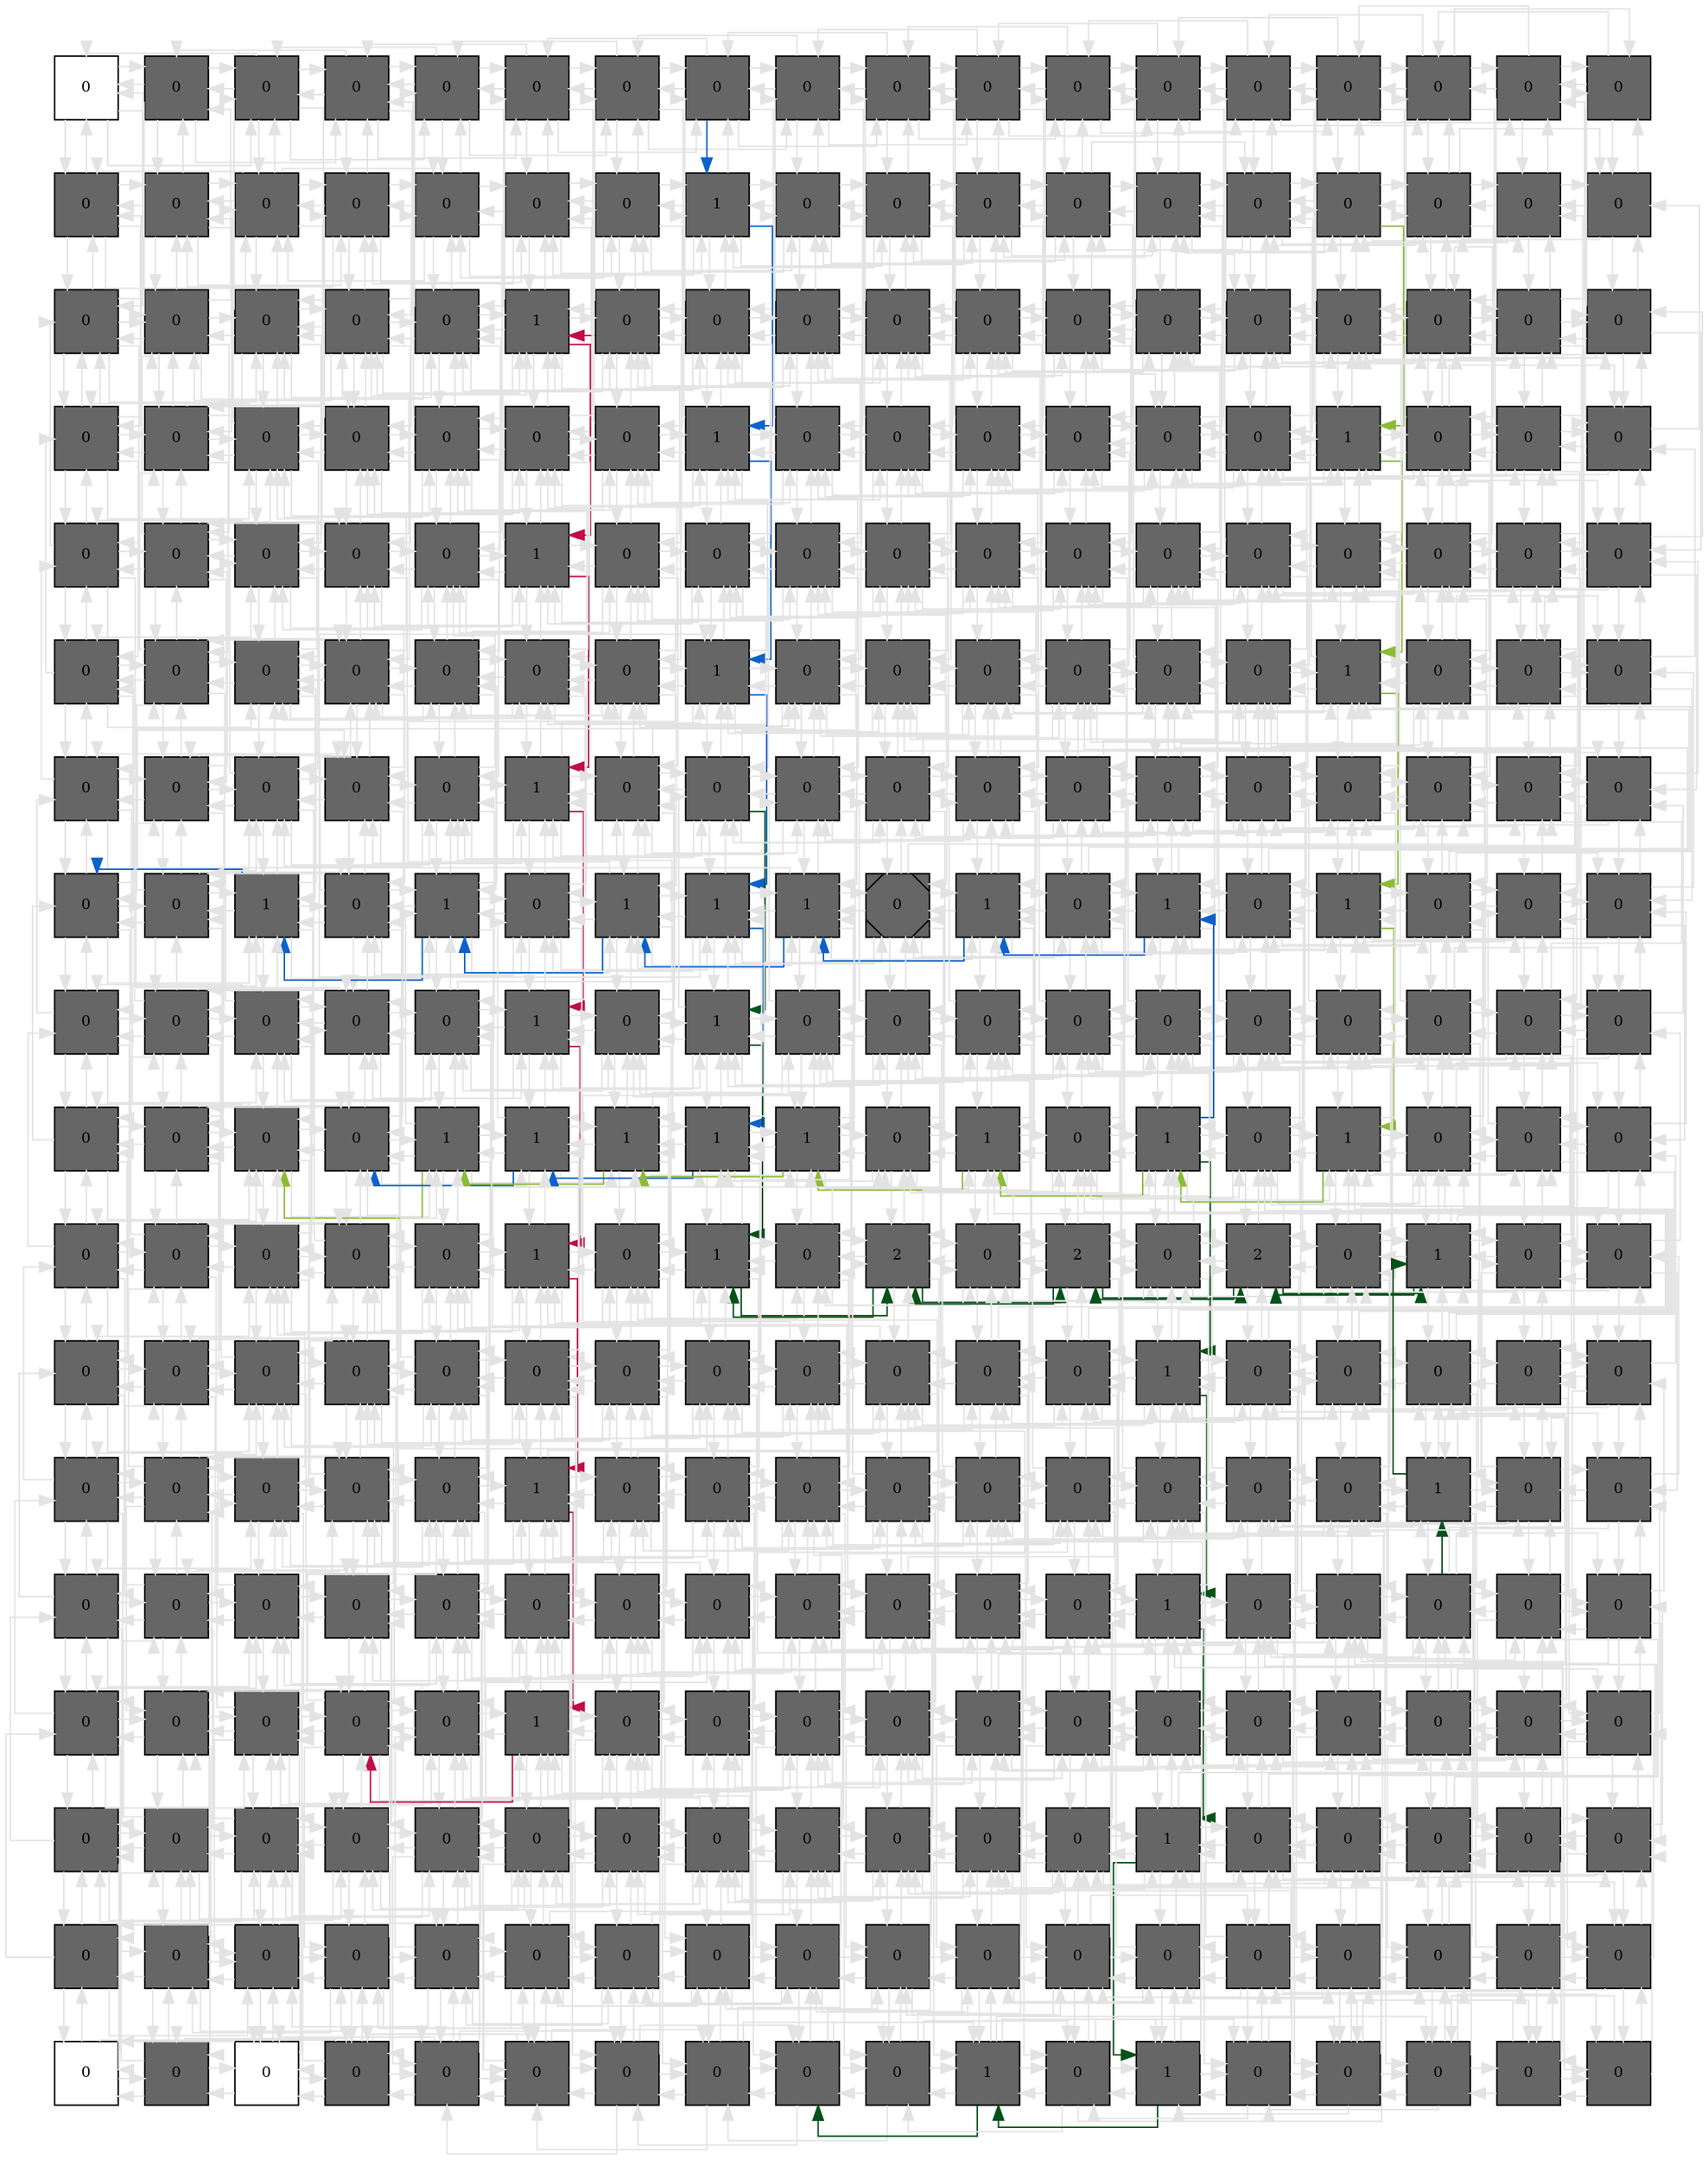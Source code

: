 digraph layout  {
rankdir=TB;
splines=ortho;
node [fixedsize=false, style=filled, width="0.6"];
edge [constraint=false];
0 [fillcolor="#FFFFFF", fontsize=10, label=0, shape=square, tooltip="name: None,\nin_degree: 4,\nout_degree: 4"];
1 [fillcolor="#666666", fontsize=10, label=0, shape=square, tooltip="name:  APAF1gene ,\nin_degree: 5,\nout_degree: 5"];
2 [fillcolor="#666666", fontsize=10, label=0, shape=square, tooltip="name:  IRF5_IRF7nucleus ,\nin_degree: 6,\nout_degree: 6"];
3 [fillcolor="#666666", fontsize=10, label=0, shape=square, tooltip="name:  BCL2A1gene ,\nin_degree: 6,\nout_degree: 6"];
4 [fillcolor="#666666", fontsize=10, label=0, shape=square, tooltip="name:  IRF5_IRF7cytoplasm ,\nin_degree: 6,\nout_degree: 6"];
5 [fillcolor="#666666", fontsize=10, label=0, shape=square, tooltip="name:  CXCL9gene ,\nin_degree: 6,\nout_degree: 6"];
6 [fillcolor="#666666", fontsize=10, label=0, shape=square, tooltip="name:  ICAM1gene ,\nin_degree: 6,\nout_degree: 6"];
7 [fillcolor="#666666", fontsize=10, label=0, shape=square, tooltip="name:  STAT1_STAT1nucleus_p2 ,\nin_degree: 6,\nout_degree: 6"];
8 [fillcolor="#666666", fontsize=10, label=0, shape=square, tooltip="name:  IRF1gene ,\nin_degree: 6,\nout_degree: 6"];
9 [fillcolor="#666666", fontsize=10, label=0, shape=square, tooltip="name:  STAT1_STAT1nucleus_p1 ,\nin_degree: 6,\nout_degree: 6"];
10 [fillcolor="#666666", fontsize=10, label=0, shape=square, tooltip="name:  Flagellin ,\nin_degree: 6,\nout_degree: 6"];
11 [fillcolor="#666666", fontsize=10, label=0, shape=square, tooltip="name:  NFKB1_p50 ,\nin_degree: 6,\nout_degree: 6"];
12 [fillcolor="#666666", fontsize=10, label=0, shape=square, tooltip="name:  TNFRSF1B ,\nin_degree: 6,\nout_degree: 6"];
13 [fillcolor="#666666", fontsize=10, label=0, shape=square, tooltip="name:  TNF ,\nin_degree: 6,\nout_degree: 6"];
14 [fillcolor="#666666", fontsize=10, label=0, shape=square, tooltip="name:  TNF_TNFRSF1B ,\nin_degree: 6,\nout_degree: 6"];
15 [fillcolor="#666666", fontsize=10, label=0, shape=square, tooltip="name:  CKII ,\nin_degree: 6,\nout_degree: 6"];
16 [fillcolor="#666666", fontsize=10, label=0, shape=square, tooltip="name:  PKA ,\nin_degree: 5,\nout_degree: 5"];
17 [fillcolor="#666666", fontsize=10, label=0, shape=square, tooltip="name:  IRF1_IRF1_Activator ,\nin_degree: 4,\nout_degree: 4"];
18 [fillcolor="#666666", fontsize=10, label=0, shape=square, tooltip="name:  BBC3gene ,\nin_degree: 5,\nout_degree: 5"];
19 [fillcolor="#666666", fontsize=10, label=0, shape=square, tooltip="name:  TP53nucleus ,\nin_degree: 6,\nout_degree: 6"];
20 [fillcolor="#666666", fontsize=10, label=0, shape=square, tooltip="name:  MDM2gene ,\nin_degree: 7,\nout_degree: 7"];
21 [fillcolor="#666666", fontsize=10, label=0, shape=square, tooltip="name:  BCL2L1gene ,\nin_degree: 7,\nout_degree: 7"];
22 [fillcolor="#666666", fontsize=10, label=0, shape=square, tooltip="name:  BIRC3gene ,\nin_degree: 7,\nout_degree: 7"];
23 [fillcolor="#666666", fontsize=10, label=0, shape=square, tooltip="name:  BIRC4gene ,\nin_degree: 7,\nout_degree: 7"];
24 [fillcolor="#666666", fontsize=10, label=0, shape=square, tooltip="name:  LPS ,\nin_degree: 7,\nout_degree: 7"];
25 [fillcolor="#666666", fontsize=10, label=1, shape=square, tooltip="name:  Triacyl_Lipopeptides ,\nin_degree: 7,\nout_degree: 7"];
26 [fillcolor="#666666", fontsize=10, label=0, shape=square, tooltip="name:  Bacteria ,\nin_degree: 7,\nout_degree: 7"];
27 [fillcolor="#666666", fontsize=10, label=0, shape=square, tooltip="name:  Diacyl_Lipopeptides ,\nin_degree: 7,\nout_degree: 7"];
28 [fillcolor="#666666", fontsize=10, label=0, shape=square, tooltip="name:  NFKBIA ,\nin_degree: 7,\nout_degree: 7"];
29 [fillcolor="#666666", fontsize=10, label=0, shape=square, tooltip="name:  NFKBIA_RELAp65_NFKB1p50 ,\nin_degree: 7,\nout_degree: 7"];
30 [fillcolor="#666666", fontsize=10, label=0, shape=square, tooltip="name:  RELA_NFKB1_Activator ,\nin_degree: 7,\nout_degree: 7"];
31 [fillcolor="#666666", fontsize=10, label=0, shape=square, tooltip="name:  RELA_p65 ,\nin_degree: 7,\nout_degree: 7"];
32 [fillcolor="#666666", fontsize=10, label=0, shape=square, tooltip="name:  IRF1_IRF1cytoplasm ,\nin_degree: 7,\nout_degree: 7"];
33 [fillcolor="#666666", fontsize=10, label=0, shape=square, tooltip="name:  IRF1cytoplasm ,\nin_degree: 7,\nout_degree: 7"];
34 [fillcolor="#666666", fontsize=10, label=0, shape=square, tooltip="name:  CD40LG ,\nin_degree: 6,\nout_degree: 6"];
35 [fillcolor="#666666", fontsize=10, label=0, shape=square, tooltip="name:  PKC ,\nin_degree: 5,\nout_degree: 5"];
36 [fillcolor="#666666", fontsize=10, label=0, shape=square, tooltip="name:  TP53cytoplasm ,\nin_degree: 6,\nout_degree: 6"];
37 [fillcolor="#666666", fontsize=10, label=0, shape=square, tooltip="name:  TNFRSF10Bgene ,\nin_degree: 7,\nout_degree: 7"];
38 [fillcolor="#666666", fontsize=10, label=0, shape=square, tooltip="name:  IRF3_IRF5nucleus ,\nin_degree: 8,\nout_degree: 8"];
39 [fillcolor="#666666", fontsize=10, label=0, shape=square, tooltip="name:  CFLARgene ,\nin_degree: 8,\nout_degree: 8"];
40 [fillcolor="#666666", fontsize=10, label=0, shape=square, tooltip="name:  IRF3_IRF5cytoplasm ,\nin_degree: 8,\nout_degree: 8"];
41 [fillcolor="#666666", fontsize=10, label=1, shape=square, tooltip="name:  Virus ,\nin_degree: 8,\nout_degree: 8"];
42 [fillcolor="#666666", fontsize=10, label=0, shape=square, tooltip="name:  IRF5 ,\nin_degree: 8,\nout_degree: 8"];
43 [fillcolor="#666666", fontsize=10, label=0, shape=square, tooltip="name:  Viral_Bacterial_CpG ,\nin_degree: 8,\nout_degree: 8"];
44 [fillcolor="#666666", fontsize=10, label=0, shape=square, tooltip="name:  TLR9_MYD88_TRAF6_IRF5 ,\nin_degree: 8,\nout_degree: 8"];
45 [fillcolor="#666666", fontsize=10, label=0, shape=square, tooltip="name:  TLR5_MYD88_IRAK1_IRAK4_TRAF6 ,\nin_degree: 8,\nout_degree: 8"];
46 [fillcolor="#666666", fontsize=10, label=0, shape=square, tooltip="name:  TLR5_TLR5 ,\nin_degree: 8,\nout_degree: 8"];
47 [fillcolor="#666666", fontsize=10, label=0, shape=square, tooltip="name:  STAT1_STAT1cytoplasm ,\nin_degree: 8,\nout_degree: 8"];
48 [fillcolor="#666666", fontsize=10, label=0, shape=square, tooltip="name:  BAG4 ,\nin_degree: 8,\nout_degree: 8"];
49 [fillcolor="#666666", fontsize=10, label=0, shape=square, tooltip="name:  TNF_BAG4_TNFRSF1A ,\nin_degree: 8,\nout_degree: 8"];
50 [fillcolor="#666666", fontsize=10, label=0, shape=square, tooltip="name:  BAG4_TNFRSF1A ,\nin_degree: 8,\nout_degree: 8"];
51 [fillcolor="#666666", fontsize=10, label=0, shape=square, tooltip="name:  TNF_TNFRSF1A ,\nin_degree: 8,\nout_degree: 8"];
52 [fillcolor="#666666", fontsize=10, label=0, shape=square, tooltip="name:  TNF_TNFRSF1B_TRAF2 ,\nin_degree: 7,\nout_degree: 7"];
53 [fillcolor="#666666", fontsize=10, label=0, shape=square, tooltip="name:  TNFSF13B ,\nin_degree: 6,\nout_degree: 6"];
54 [fillcolor="#666666", fontsize=10, label=0, shape=square, tooltip="name:  IER3gene ,\nin_degree: 6,\nout_degree: 6"];
55 [fillcolor="#666666", fontsize=10, label=0, shape=square, tooltip="name:  FASgene ,\nin_degree: 7,\nout_degree: 7"];
56 [fillcolor="#666666", fontsize=10, label=0, shape=square, tooltip="name:  SOD2gene ,\nin_degree: 8,\nout_degree: 8"];
57 [fillcolor="#666666", fontsize=10, label=0, shape=square, tooltip="name:  RELAp65_NFBK1p50nucleus ,\nin_degree: 8,\nout_degree: 8"];
58 [fillcolor="#666666", fontsize=10, label=0, shape=square, tooltip="name:  TRAF1gene ,\nin_degree: 8,\nout_degree: 8"];
59 [fillcolor="#666666", fontsize=10, label=0, shape=square, tooltip="name:  TRAF2gene ,\nin_degree: 8,\nout_degree: 8"];
60 [fillcolor="#666666", fontsize=10, label=0, shape=square, tooltip="name:  TLR9_TLR9 ,\nin_degree: 8,\nout_degree: 8"];
61 [fillcolor="#666666", fontsize=10, label=1, shape=square, tooltip="name:  TLR9_MYD88_TRAF6 ,\nin_degree: 8,\nout_degree: 8"];
62 [fillcolor="#666666", fontsize=10, label=0, shape=square, tooltip="name:  TLR9_MYD88_IRAK1_IRAK4 ,\nin_degree: 8,\nout_degree: 8"];
63 [fillcolor="#666666", fontsize=10, label=0, shape=square, tooltip="name:  TLR9_MYD88_IRAK1_IRAK4_TRAF6 ,\nin_degree: 8,\nout_degree: 8"];
64 [fillcolor="#666666", fontsize=10, label=0, shape=square, tooltip="name:  TLR2_TLR6 ,\nin_degree: 8,\nout_degree: 8"];
65 [fillcolor="#666666", fontsize=10, label=0, shape=square, tooltip="name:  IKBKB ,\nin_degree: 8,\nout_degree: 8"];
66 [fillcolor="#666666", fontsize=10, label=0, shape=square, tooltip="name:  TLR6 ,\nin_degree: 8,\nout_degree: 8"];
67 [fillcolor="#666666", fontsize=10, label=0, shape=square, tooltip="name:  TNF_IKBKG_Complex ,\nin_degree: 8,\nout_degree: 8"];
68 [fillcolor="#666666", fontsize=10, label=1, shape=square, tooltip="name:  TNFRSF1A ,\nin_degree: 8,\nout_degree: 8"];
69 [fillcolor="#666666", fontsize=10, label=0, shape=square, tooltip="name:  TNF_TNFRSF1A_FADD_TRADD_TRAF2_RIPK1 ,\nin_degree: 8,\nout_degree: 8"];
70 [fillcolor="#666666", fontsize=10, label=0, shape=square, tooltip="name:  TRAF2cytoplasm ,\nin_degree: 7,\nout_degree: 7"];
71 [fillcolor="#666666", fontsize=10, label=0, shape=square, tooltip="name:  TNFSF13B_TNFRSF17 ,\nin_degree: 6,\nout_degree: 6"];
72 [fillcolor="#666666", fontsize=10, label=0, shape=square, tooltip="name:  EIF2AK2cytoplasm ,\nin_degree: 6,\nout_degree: 6"];
73 [fillcolor="#666666", fontsize=10, label=0, shape=square, tooltip="name:  BCL2_BAX ,\nin_degree: 7,\nout_degree: 7"];
74 [fillcolor="#666666", fontsize=10, label=0, shape=square, tooltip="name:  BCL2 ,\nin_degree: 8,\nout_degree: 8"];
75 [fillcolor="#666666", fontsize=10, label=0, shape=square, tooltip="name:  BCL2A1 ,\nin_degree: 8,\nout_degree: 8"];
76 [fillcolor="#666666", fontsize=10, label=0, shape=square, tooltip="name:  dsRNA ,\nin_degree: 8,\nout_degree: 8"];
77 [fillcolor="#666666", fontsize=10, label=1, shape=square, tooltip="name:  ssRNA ,\nin_degree: 8,\nout_degree: 8"];
78 [fillcolor="#666666", fontsize=10, label=0, shape=square, tooltip="name:  TLR7_MYD88_TRAF6_IRF5 ,\nin_degree: 8,\nout_degree: 8"];
79 [fillcolor="#666666", fontsize=10, label=0, shape=square, tooltip="name:  TLR7_MYD88_IRAK1_IRAK4_TRAF6 ,\nin_degree: 8,\nout_degree: 8"];
80 [fillcolor="#666666", fontsize=10, label=0, shape=square, tooltip="name:  MYD88 ,\nin_degree: 8,\nout_degree: 8"];
81 [fillcolor="#666666", fontsize=10, label=0, shape=square, tooltip="name:  TRAF6 ,\nin_degree: 8,\nout_degree: 8"];
82 [fillcolor="#666666", fontsize=10, label=0, shape=square, tooltip="name:  TLR5_MYD88_IRAK1_IRAK4 ,\nin_degree: 8,\nout_degree: 8"];
83 [fillcolor="#666666", fontsize=10, label=0, shape=square, tooltip="name:  IKBKG_CHUK_IKBKB ,\nin_degree: 8,\nout_degree: 8"];
84 [fillcolor="#666666", fontsize=10, label=0, shape=square, tooltip="name:  PRKCD ,\nin_degree: 8,\nout_degree: 8"];
85 [fillcolor="#666666", fontsize=10, label=0, shape=square, tooltip="name:  CHUK ,\nin_degree: 8,\nout_degree: 8"];
86 [fillcolor="#666666", fontsize=10, label=0, shape=square, tooltip="name:  CHUK_CHUK ,\nin_degree: 8,\nout_degree: 8"];
87 [fillcolor="#666666", fontsize=10, label=0, shape=square, tooltip="name:  TNF_TNFRSF1A_FADD_TRADD ,\nin_degree: 8,\nout_degree: 8"];
88 [fillcolor="#666666", fontsize=10, label=0, shape=square, tooltip="name:  MAP3K14 ,\nin_degree: 7,\nout_degree: 7"];
89 [fillcolor="#666666", fontsize=10, label=0, shape=square, tooltip="name:  TNFSF13B_TNFRSF17_TRAF5 ,\nin_degree: 6,\nout_degree: 6"];
90 [fillcolor="#666666", fontsize=10, label=0, shape=square, tooltip="name:  EIF2AK2_PRKRA ,\nin_degree: 6,\nout_degree: 6"];
91 [fillcolor="#666666", fontsize=10, label=0, shape=square, tooltip="name:  IFR5gene ,\nin_degree: 7,\nout_degree: 7"];
92 [fillcolor="#666666", fontsize=10, label=0, shape=square, tooltip="name:  HTRA2mitochondria ,\nin_degree: 8,\nout_degree: 8"];
93 [fillcolor="#666666", fontsize=10, label=0, shape=square, tooltip="name:  BIRC4cytoplasm ,\nin_degree: 8,\nout_degree: 8"];
94 [fillcolor="#666666", fontsize=10, label=0, shape=square, tooltip="name:  IRF2_Activator ,\nin_degree: 8,\nout_degree: 8"];
95 [fillcolor="#666666", fontsize=10, label=0, shape=square, tooltip="name:  HTRA2cytoplasm ,\nin_degree: 8,\nout_degree: 8"];
96 [fillcolor="#666666", fontsize=10, label=0, shape=square, tooltip="name:  TLR4 ,\nin_degree: 8,\nout_degree: 8"];
97 [fillcolor="#666666", fontsize=10, label=1, shape=square, tooltip="name:  TLR1_TLR2 ,\nin_degree: 8,\nout_degree: 8"];
98 [fillcolor="#666666", fontsize=10, label=0, shape=square, tooltip="name:  IRAK1 ,\nin_degree: 8,\nout_degree: 8"];
99 [fillcolor="#666666", fontsize=10, label=0, shape=square, tooltip="name:  TLR2_TLR6_TOLLIP_MYD88_IRAK1_IRAK4_TRAF6 ,\nin_degree: 8,\nout_degree: 8"];
100 [fillcolor="#666666", fontsize=10, label=0, shape=square, tooltip="name:  TLR2_TLR6_TOLLIP_MYD88_IRAK1_IRAK4 ,\nin_degree: 8,\nout_degree: 8"];
101 [fillcolor="#666666", fontsize=10, label=0, shape=square, tooltip="name:  RELAp65_NFKB1p50cytoplasm ,\nin_degree: 8,\nout_degree: 8"];
102 [fillcolor="#666666", fontsize=10, label=0, shape=square, tooltip="name:  TOLLIP ,\nin_degree: 8,\nout_degree: 8"];
103 [fillcolor="#666666", fontsize=10, label=0, shape=square, tooltip="name:  IKBKG ,\nin_degree: 8,\nout_degree: 8"];
104 [fillcolor="#666666", fontsize=10, label=1, shape=square, tooltip="name:  CD40 ,\nin_degree: 8,\nout_degree: 8"];
105 [fillcolor="#666666", fontsize=10, label=0, shape=square, tooltip="name:  TRADD ,\nin_degree: 8,\nout_degree: 8"];
106 [fillcolor="#666666", fontsize=10, label=0, shape=square, tooltip="name:  CD40_CD40LG ,\nin_degree: 7,\nout_degree: 7"];
107 [fillcolor="#666666", fontsize=10, label=0, shape=square, tooltip="name:  TNFRSF17 ,\nin_degree: 6,\nout_degree: 6"];
108 [fillcolor="#666666", fontsize=10, label=0, shape=square, tooltip="name:  BCL2L1mitochondria ,\nin_degree: 6,\nout_degree: 6"];
109 [fillcolor="#666666", fontsize=10, label=0, shape=square, tooltip="name:  BAX ,\nin_degree: 7,\nout_degree: 7"];
110 [fillcolor="#666666", fontsize=10, label=0, shape=square, tooltip="name:  Mitochondrial_Activator ,\nin_degree: 8,\nout_degree: 8"];
111 [fillcolor="#666666", fontsize=10, label=0, shape=square, tooltip="name:  DIABLOcytoplasm ,\nin_degree: 8,\nout_degree: 8"];
112 [fillcolor="#666666", fontsize=10, label=0, shape=square, tooltip="name:  CYCSmytochondria ,\nin_degree: 8,\nout_degree: 8"];
113 [fillcolor="#666666", fontsize=10, label=1, shape=square, tooltip="name:  BAK1 ,\nin_degree: 8,\nout_degree: 8"];
114 [fillcolor="#666666", fontsize=10, label=0, shape=square, tooltip="name:  TLR7_TLR7 ,\nin_degree: 8,\nout_degree: 8"];
115 [fillcolor="#666666", fontsize=10, label=0, shape=square, tooltip="name:  CYCScytoplasm ,\nin_degree: 8,\nout_degree: 8"];
116 [fillcolor="#666666", fontsize=10, label=0, shape=square, tooltip="name:  TLR7_MYD88_IRAK1_IRAK4 ,\nin_degree: 8,\nout_degree: 8"];
117 [fillcolor="#666666", fontsize=10, label=0, shape=square, tooltip="name:  ILIB_IL1R1_MYD88_IRAK1_IRAK4_TRAF6 ,\nin_degree: 8,\nout_degree: 8"];
118 [fillcolor="#666666", fontsize=10, label=0, shape=square, tooltip="name:  IRAK4 ,\nin_degree: 8,\nout_degree: 8"];
119 [fillcolor="#666666", fontsize=10, label=0, shape=square, tooltip="name:  NFKB2p100_NFKB2p100cytoplasm ,\nin_degree: 8,\nout_degree: 8"];
120 [fillcolor="#666666", fontsize=10, label=0, shape=square, tooltip="name:  NFKB2p100 ,\nin_degree: 8,\nout_degree: 8"];
121 [fillcolor="#666666", fontsize=10, label=0, shape=square, tooltip="name:  TLR3_TICAM1_TICAM2_RIPK1_RIPK3 ,\nin_degree: 8,\nout_degree: 8"];
122 [fillcolor="#666666", fontsize=10, label=0, shape=square, tooltip="name:  NFKB2p100_RELBcytoplasm ,\nin_degree: 8,\nout_degree: 8"];
123 [fillcolor="#666666", fontsize=10, label=0, shape=square, tooltip="name:  TLR3_TICAM1_TICAM2_RIPK1 ,\nin_degree: 8,\nout_degree: 8"];
124 [fillcolor="#666666", fontsize=10, label=0, shape=square, tooltip="name:  CD40_CD40LG_TRAF3 ,\nin_degree: 7,\nout_degree: 7"];
125 [fillcolor="#666666", fontsize=10, label=0, shape=square, tooltip="name:  TRAF5 ,\nin_degree: 6,\nout_degree: 6"];
126 [fillcolor="#666666", fontsize=10, label=0, shape=square, tooltip="name:  PRKRA ,\nin_degree: 6,\nout_degree: 6"];
127 [fillcolor="#666666", fontsize=10, label=0, shape=square, tooltip="name:  STAT1_STAT1_IRF9nucleus ,\nin_degree: 7,\nout_degree: 7"];
128 [fillcolor="#666666", fontsize=10, label=1, shape=square, tooltip="name:  CIITAgene ,\nin_degree: 8,\nout_degree: 8"];
129 [fillcolor="#666666", fontsize=10, label=0, shape=square, tooltip="name:  DIABLOmitochondria ,\nin_degree: 8,\nout_degree: 8"];
130 [fillcolor="#666666", fontsize=10, label=1, shape=square, tooltip="name:  GBP1gene ,\nin_degree: 8,\nout_degree: 8"];
131 [fillcolor="#666666", fontsize=10, label=0, shape=square, tooltip="name:  STAT1_STAT1_IRF9cytoplasm ,\nin_degree: 8,\nout_degree: 8"];
132 [fillcolor="#666666", fontsize=10, label=1, shape=square, tooltip="name:  TLR9 ,\nin_degree: 8,\nout_degree: 8"];
133 [fillcolor="#666666", fontsize=10, label=1, shape=square, tooltip="name:  TLR1_TLR2_TIRAP_MYD88_IRAK2_IRAK1_IRAK4_TRAF6 ,\nin_degree: 8,\nout_degree: 8"];
134 [fillcolor="#666666", fontsize=10, label=1, shape=square, tooltip="name:  TLR1_TLR2_TIRAP_MYD88_IRAK2_IRAK1_IRAK4 ,\nin_degree: 8,\nout_degree: 8"];
135 [fillcolor="#666666", fontsize=10, label=0, shape=Msquare, tooltip="name:  MAP3K7IP1_MAP3K7IP2_MAP3K7 ,\nin_degree: 8,\nout_degree: 8"];
136 [fillcolor="#666666", fontsize=10, label=1, shape=square, tooltip="name:  MAP3K7IP1 ,\nin_degree: 8,\nout_degree: 8"];
137 [fillcolor="#666666", fontsize=10, label=0, shape=square, tooltip="name:  MAP3K7 ,\nin_degree: 8,\nout_degree: 8"];
138 [fillcolor="#666666", fontsize=10, label=1, shape=square, tooltip="name:  TLR2 ,\nin_degree: 8,\nout_degree: 8"];
139 [fillcolor="#666666", fontsize=10, label=0, shape=square, tooltip="name:  PRKCZ ,\nin_degree: 8,\nout_degree: 8"];
140 [fillcolor="#666666", fontsize=10, label=1, shape=square, tooltip="name:  RELB ,\nin_degree: 8,\nout_degree: 8"];
141 [fillcolor="#666666", fontsize=10, label=0, shape=square, tooltip="name:  RIPK1 ,\nin_degree: 8,\nout_degree: 8"];
142 [fillcolor="#666666", fontsize=10, label=0, shape=square, tooltip="name:  TNFRSF10A ,\nin_degree: 7,\nout_degree: 7"];
143 [fillcolor="#666666", fontsize=10, label=0, shape=square, tooltip="name:  TNFSF10_TNFRSF10A ,\nin_degree: 6,\nout_degree: 6"];
144 [fillcolor="#666666", fontsize=10, label=0, shape=square, tooltip="name:  BCL2L1_BAD ,\nin_degree: 6,\nout_degree: 6"];
145 [fillcolor="#666666", fontsize=10, label=0, shape=square, tooltip="name:  BAD ,\nin_degree: 7,\nout_degree: 7"];
146 [fillcolor="#666666", fontsize=10, label=0, shape=square, tooltip="name:  HIST2H4gene ,\nin_degree: 8,\nout_degree: 8"];
147 [fillcolor="#666666", fontsize=10, label=0, shape=square, tooltip="name:  PSMB9gene ,\nin_degree: 8,\nout_degree: 8"];
148 [fillcolor="#666666", fontsize=10, label=0, shape=square, tooltip="name:  IRF2 ,\nin_degree: 8,\nout_degree: 8"];
149 [fillcolor="#666666", fontsize=10, label=1, shape=square, tooltip="name:  ISGF3cytoplasm ,\nin_degree: 8,\nout_degree: 8"];
150 [fillcolor="#666666", fontsize=10, label=0, shape=square, tooltip="name:  TLR7 ,\nin_degree: 8,\nout_degree: 8"];
151 [fillcolor="#666666", fontsize=10, label=1, shape=square, tooltip="name:  STAT1_STAT2 ,\nin_degree: 8,\nout_degree: 8"];
152 [fillcolor="#666666", fontsize=10, label=0, shape=square, tooltip="name:  ILIB_IL1R1_MYD88_IRAK1_IRAK4 ,\nin_degree: 8,\nout_degree: 8"];
153 [fillcolor="#666666", fontsize=10, label=0, shape=square, tooltip="name:  TLR3_TICAM1_TICAM2_TRAF6 ,\nin_degree: 8,\nout_degree: 8"];
154 [fillcolor="#666666", fontsize=10, label=0, shape=square, tooltip="name:  TLR5 ,\nin_degree: 8,\nout_degree: 8"];
155 [fillcolor="#666666", fontsize=10, label=0, shape=square, tooltip="name:  STAT1 ,\nin_degree: 8,\nout_degree: 8"];
156 [fillcolor="#666666", fontsize=10, label=0, shape=square, tooltip="name:  NOS2Agene ,\nin_degree: 8,\nout_degree: 8"];
157 [fillcolor="#666666", fontsize=10, label=0, shape=square, tooltip="name:  RIPK3 ,\nin_degree: 8,\nout_degree: 8"];
158 [fillcolor="#666666", fontsize=10, label=0, shape=square, tooltip="name:  ProCASP10 ,\nin_degree: 8,\nout_degree: 8"];
159 [fillcolor="#666666", fontsize=10, label=0, shape=square, tooltip="name:  CASP10 ,\nin_degree: 8,\nout_degree: 8"];
160 [fillcolor="#666666", fontsize=10, label=0, shape=square, tooltip="name:  TRAF3 ,\nin_degree: 7,\nout_degree: 7"];
161 [fillcolor="#666666", fontsize=10, label=0, shape=square, tooltip="name:  TNFSF10 ,\nin_degree: 6,\nout_degree: 6"];
162 [fillcolor="#666666", fontsize=10, label=0, shape=square, tooltip="name:  CCL5gene ,\nin_degree: 6,\nout_degree: 6"];
163 [fillcolor="#666666", fontsize=10, label=0, shape=square, tooltip="name:  FASLGgene ,\nin_degree: 7,\nout_degree: 7"];
164 [fillcolor="#666666", fontsize=10, label=0, shape=square, tooltip="name:  IRF1_IRF1nucleus ,\nin_degree: 8,\nout_degree: 8"];
165 [fillcolor="#666666", fontsize=10, label=0, shape=square, tooltip="name:  IFNB1gene ,\nin_degree: 8,\nout_degree: 8"];
166 [fillcolor="#666666", fontsize=10, label=1, shape=square, tooltip="name:  TAP1gene ,\nin_degree: 8,\nout_degree: 8"];
167 [fillcolor="#666666", fontsize=10, label=1, shape=square, tooltip="name:  IRF9 ,\nin_degree: 8,\nout_degree: 8"];
168 [fillcolor="#666666", fontsize=10, label=1, shape=square, tooltip="name:  ATF2 ,\nin_degree: 8,\nout_degree: 8"];
169 [fillcolor="#666666", fontsize=10, label=1, shape=square, tooltip="name:  BID ,\nin_degree: 8,\nout_degree: 8"];
170 [fillcolor="#666666", fontsize=10, label=1, shape=square, tooltip="name:  IRAK2 ,\nin_degree: 8,\nout_degree: 8"];
171 [fillcolor="#666666", fontsize=10, label=0, shape=square, tooltip="name:  MAP3K7IP2 ,\nin_degree: 8,\nout_degree: 8"];
172 [fillcolor="#666666", fontsize=10, label=1, shape=square, tooltip="name:  TIRAP ,\nin_degree: 8,\nout_degree: 8"];
173 [fillcolor="#666666", fontsize=10, label=0, shape=square, tooltip="name:  RPS6KA5 ,\nin_degree: 8,\nout_degree: 8"];
174 [fillcolor="#666666", fontsize=10, label=1, shape=square, tooltip="name:  External_Activator ,\nin_degree: 8,\nout_degree: 8"];
175 [fillcolor="#666666", fontsize=10, label=0, shape=square, tooltip="name:  PTP ,\nin_degree: 8,\nout_degree: 8"];
176 [fillcolor="#666666", fontsize=10, label=1, shape=square, tooltip="name:  PTPN2 ,\nin_degree: 8,\nout_degree: 8"];
177 [fillcolor="#666666", fontsize=10, label=0, shape=square, tooltip="name:  FADD ,\nin_degree: 8,\nout_degree: 8"];
178 [fillcolor="#666666", fontsize=10, label=0, shape=square, tooltip="name:  FAS ,\nin_degree: 7,\nout_degree: 7"];
179 [fillcolor="#666666", fontsize=10, label=0, shape=square, tooltip="name:  TNFSF10_TNFRSF10A_FADD ,\nin_degree: 6,\nout_degree: 6"];
180 [fillcolor="#666666", fontsize=10, label=0, shape=square, tooltip="name:  IL12Bgene ,\nin_degree: 6,\nout_degree: 6"];
181 [fillcolor="#666666", fontsize=10, label=0, shape=square, tooltip="name:  ENDOGmitochondria ,\nin_degree: 7,\nout_degree: 7"];
182 [fillcolor="#666666", fontsize=10, label=0, shape=square, tooltip="name:  IFNAgene ,\nin_degree: 8,\nout_degree: 8"];
183 [fillcolor="#666666", fontsize=10, label=0, shape=square, tooltip="name:  IRF3_IRF7nucleus ,\nin_degree: 8,\nout_degree: 8"];
184 [fillcolor="#666666", fontsize=10, label=0, shape=square, tooltip="name:  G1P2gene ,\nin_degree: 8,\nout_degree: 8"];
185 [fillcolor="#666666", fontsize=10, label=1, shape=square, tooltip="name:  ENDOGcytoplasm ,\nin_degree: 8,\nout_degree: 8"];
186 [fillcolor="#666666", fontsize=10, label=0, shape=square, tooltip="name:  IRF4 ,\nin_degree: 8,\nout_degree: 8"];
187 [fillcolor="#666666", fontsize=10, label=1, shape=square, tooltip="name:  tBID ,\nin_degree: 8,\nout_degree: 8"];
188 [fillcolor="#666666", fontsize=10, label=0, shape=square, tooltip="name:  TLR3_TLR3 ,\nin_degree: 8,\nout_degree: 8"];
189 [fillcolor="#666666", fontsize=10, label=2, shape=square, tooltip="name:  TLR3_TICAM1_TICAM2 ,\nin_degree: 8,\nout_degree: 8"];
190 [fillcolor="#666666", fontsize=10, label=0, shape=square, tooltip="name:  TLR3 ,\nin_degree: 8,\nout_degree: 8"];
191 [fillcolor="#666666", fontsize=10, label=2, shape=square, tooltip="name:  SOCS1 ,\nin_degree: 8,\nout_degree: 8"];
192 [fillcolor="#666666", fontsize=10, label=0, shape=square, tooltip="name:  SOCS3 ,\nin_degree: 8,\nout_degree: 8"];
193 [fillcolor="#666666", fontsize=10, label=2, shape=square, tooltip="name:  IFNGR2 ,\nin_degree: 8,\nout_degree: 8"];
194 [fillcolor="#666666", fontsize=10, label=0, shape=square, tooltip="name:  APAF1 ,\nin_degree: 8,\nout_degree: 8"];
195 [fillcolor="#666666", fontsize=10, label=1, shape=square, tooltip="name:  APAF1_CYCS ,\nin_degree: 8,\nout_degree: 8"];
196 [fillcolor="#666666", fontsize=10, label=0, shape=square, tooltip="name:  TNFRSF10B ,\nin_degree: 7,\nout_degree: 7"];
197 [fillcolor="#666666", fontsize=10, label=0, shape=square, tooltip="name:  TNFSF10_TNFSF10B ,\nin_degree: 6,\nout_degree: 6"];
198 [fillcolor="#666666", fontsize=10, label=0, shape=square, tooltip="name:  IL15gene ,\nin_degree: 6,\nout_degree: 6"];
199 [fillcolor="#666666", fontsize=10, label=0, shape=square, tooltip="name:  IFIT2gene ,\nin_degree: 7,\nout_degree: 7"];
200 [fillcolor="#666666", fontsize=10, label=0, shape=square, tooltip="name:  IRF3_IRF3nucleus ,\nin_degree: 8,\nout_degree: 8"];
201 [fillcolor="#666666", fontsize=10, label=0, shape=square, tooltip="name:  CXCL10gene ,\nin_degree: 8,\nout_degree: 8"];
202 [fillcolor="#666666", fontsize=10, label=0, shape=square, tooltip="name:  SPI1 ,\nin_degree: 8,\nout_degree: 8"];
203 [fillcolor="#666666", fontsize=10, label=0, shape=square, tooltip="name:  CBP ,\nin_degree: 8,\nout_degree: 8"];
204 [fillcolor="#666666", fontsize=10, label=0, shape=square, tooltip="name:  TLR4_TICAM1_TICAM2 ,\nin_degree: 8,\nout_degree: 8"];
205 [fillcolor="#666666", fontsize=10, label=0, shape=square, tooltip="name:  CREBBP ,\nin_degree: 8,\nout_degree: 8"];
206 [fillcolor="#666666", fontsize=10, label=0, shape=square, tooltip="name:  TICAM1 ,\nin_degree: 8,\nout_degree: 8"];
207 [fillcolor="#666666", fontsize=10, label=0, shape=square, tooltip="name:  TICAM2 ,\nin_degree: 8,\nout_degree: 8"];
208 [fillcolor="#666666", fontsize=10, label=0, shape=square, tooltip="name:  TBK1 ,\nin_degree: 8,\nout_degree: 8"];
209 [fillcolor="#666666", fontsize=10, label=0, shape=square, tooltip="name:  EP300 ,\nin_degree: 8,\nout_degree: 8"];
210 [fillcolor="#666666", fontsize=10, label=1, shape=square, tooltip="name:  BIRC2 ,\nin_degree: 8,\nout_degree: 8"];
211 [fillcolor="#666666", fontsize=10, label=0, shape=square, tooltip="name:  DAXX ,\nin_degree: 8,\nout_degree: 8"];
212 [fillcolor="#666666", fontsize=10, label=0, shape=square, tooltip="name:  FAF1 ,\nin_degree: 8,\nout_degree: 8"];
213 [fillcolor="#666666", fontsize=10, label=0, shape=square, tooltip="name:  FASLG_FAS_FADD_FAF1_DAXX ,\nin_degree: 8,\nout_degree: 8"];
214 [fillcolor="#666666", fontsize=10, label=0, shape=square, tooltip="name:  FASLG_FAS ,\nin_degree: 7,\nout_degree: 7"];
215 [fillcolor="#666666", fontsize=10, label=0, shape=square, tooltip="name:  TNFSF10_TNFSF10B_FADD ,\nin_degree: 6,\nout_degree: 6"];
216 [fillcolor="#666666", fontsize=10, label=0, shape=square, tooltip="name:  G1P3gene ,\nin_degree: 6,\nout_degree: 6"];
217 [fillcolor="#666666", fontsize=10, label=0, shape=square, tooltip="name:  BAK1gene ,\nin_degree: 7,\nout_degree: 7"];
218 [fillcolor="#666666", fontsize=10, label=0, shape=square, tooltip="name:  OAS1gene ,\nin_degree: 8,\nout_degree: 8"];
219 [fillcolor="#666666", fontsize=10, label=0, shape=square, tooltip="name:  ISGF3nucleus ,\nin_degree: 8,\nout_degree: 8"];
220 [fillcolor="#666666", fontsize=10, label=0, shape=square, tooltip="name:  IRF8 ,\nin_degree: 8,\nout_degree: 8"];
221 [fillcolor="#666666", fontsize=10, label=1, shape=square, tooltip="name:  ENDOGnucleus ,\nin_degree: 8,\nout_degree: 8"];
222 [fillcolor="#666666", fontsize=10, label=0, shape=square, tooltip="name:  HLA_Bgene ,\nin_degree: 8,\nout_degree: 8"];
223 [fillcolor="#666666", fontsize=10, label=0, shape=square, tooltip="name:  CASP2 ,\nin_degree: 8,\nout_degree: 8"];
224 [fillcolor="#666666", fontsize=10, label=0, shape=square, tooltip="name:  ILIB_IL1R1 ,\nin_degree: 8,\nout_degree: 8"];
225 [fillcolor="#666666", fontsize=10, label=0, shape=square, tooltip="name:  TLR3_TICAM1_TICAM2_TBK1 ,\nin_degree: 8,\nout_degree: 8"];
226 [fillcolor="#666666", fontsize=10, label=0, shape=square, tooltip="name:  IL1R1 ,\nin_degree: 8,\nout_degree: 8"];
227 [fillcolor="#666666", fontsize=10, label=0, shape=square, tooltip="name:  ProCASP2 ,\nin_degree: 8,\nout_degree: 8"];
228 [fillcolor="#666666", fontsize=10, label=0, shape=square, tooltip="name:  IFNGR1 ,\nin_degree: 8,\nout_degree: 8"];
229 [fillcolor="#666666", fontsize=10, label=0, shape=square, tooltip="name:  IFNGR ,\nin_degree: 8,\nout_degree: 8"];
230 [fillcolor="#666666", fontsize=10, label=0, shape=square, tooltip="name:  CFLAR ,\nin_degree: 8,\nout_degree: 8"];
231 [fillcolor="#666666", fontsize=10, label=1, shape=square, tooltip="name:  FASLG_FAS_FADD_FAF1_DAXX_CFLAR ,\nin_degree: 8,\nout_degree: 8"];
232 [fillcolor="#666666", fontsize=10, label=0, shape=square, tooltip="name:  FASLG ,\nin_degree: 7,\nout_degree: 7"];
233 [fillcolor="#666666", fontsize=10, label=0, shape=square, tooltip="name:  ProCASP1 ,\nin_degree: 6,\nout_degree: 6"];
234 [fillcolor="#666666", fontsize=10, label=0, shape=square, tooltip="name:  IRF2gene ,\nin_degree: 6,\nout_degree: 6"];
235 [fillcolor="#666666", fontsize=10, label=0, shape=square, tooltip="name:  TNFSF10gene ,\nin_degree: 7,\nout_degree: 7"];
236 [fillcolor="#666666", fontsize=10, label=0, shape=square, tooltip="name:  STAT1gene ,\nin_degree: 8,\nout_degree: 8"];
237 [fillcolor="#666666", fontsize=10, label=0, shape=square, tooltip="name:  EIF2AK2gene ,\nin_degree: 8,\nout_degree: 8"];
238 [fillcolor="#666666", fontsize=10, label=0, shape=square, tooltip="name:  CYBBgene ,\nin_degree: 8,\nout_degree: 8"];
239 [fillcolor="#666666", fontsize=10, label=0, shape=square, tooltip="name:  Fragmented_DNAnucleus ,\nin_degree: 8,\nout_degree: 8"];
240 [fillcolor="#666666", fontsize=10, label=0, shape=square, tooltip="name:  IKBKE_TBK1 ,\nin_degree: 8,\nout_degree: 8"];
241 [fillcolor="#666666", fontsize=10, label=0, shape=square, tooltip="name:  DNA ,\nin_degree: 8,\nout_degree: 8"];
242 [fillcolor="#666666", fontsize=10, label=0, shape=square, tooltip="name:  PDCD8_HSPA1A ,\nin_degree: 8,\nout_degree: 8"];
243 [fillcolor="#666666", fontsize=10, label=0, shape=square, tooltip="name:  IDFFA ,\nin_degree: 8,\nout_degree: 8"];
244 [fillcolor="#666666", fontsize=10, label=0, shape=square, tooltip="name:  HSPA1A ,\nin_degree: 8,\nout_degree: 8"];
245 [fillcolor="#666666", fontsize=10, label=0, shape=square, tooltip="name:  DFFA ,\nin_degree: 8,\nout_degree: 8"];
246 [fillcolor="#666666", fontsize=10, label=1, shape=square, tooltip="name:  IKBKE ,\nin_degree: 8,\nout_degree: 8"];
247 [fillcolor="#666666", fontsize=10, label=0, shape=square, tooltip="name:  JAK2 ,\nin_degree: 8,\nout_degree: 8"];
248 [fillcolor="#666666", fontsize=10, label=0, shape=square, tooltip="name:  ProCASP8 ,\nin_degree: 8,\nout_degree: 8"];
249 [fillcolor="#666666", fontsize=10, label=0, shape=square, tooltip="name:  CASP8 ,\nin_degree: 8,\nout_degree: 8"];
250 [fillcolor="#666666", fontsize=10, label=0, shape=square, tooltip="name:  ProCASP4 ,\nin_degree: 7,\nout_degree: 7"];
251 [fillcolor="#666666", fontsize=10, label=0, shape=square, tooltip="name:  CASP1 ,\nin_degree: 6,\nout_degree: 6"];
252 [fillcolor="#666666", fontsize=10, label=0, shape=square, tooltip="name:  PLSCR1gene ,\nin_degree: 6,\nout_degree: 6"];
253 [fillcolor="#666666", fontsize=10, label=0, shape=square, tooltip="name:  IRF5_IRF5nucleus ,\nin_degree: 7,\nout_degree: 7"];
254 [fillcolor="#666666", fontsize=10, label=0, shape=square, tooltip="name:  PDCD8mitochondria ,\nin_degree: 8,\nout_degree: 8"];
255 [fillcolor="#666666", fontsize=10, label=0, shape=square, tooltip="name:  IRF5_IRF5cytoplasm ,\nin_degree: 8,\nout_degree: 8"];
256 [fillcolor="#666666", fontsize=10, label=0, shape=square, tooltip="name:  IL1Bgene ,\nin_degree: 8,\nout_degree: 8"];
257 [fillcolor="#666666", fontsize=10, label=1, shape=square, tooltip="name:  PDCD8nucleus ,\nin_degree: 8,\nout_degree: 8"];
258 [fillcolor="#666666", fontsize=10, label=0, shape=square, tooltip="name:  PDCD8cytoplasm ,\nin_degree: 8,\nout_degree: 8"];
259 [fillcolor="#666666", fontsize=10, label=0, shape=square, tooltip="name:  Fragmented_DNAcytoplasm ,\nin_degree: 8,\nout_degree: 8"];
260 [fillcolor="#666666", fontsize=10, label=0, shape=square, tooltip="name:  ILIB ,\nin_degree: 8,\nout_degree: 8"];
261 [fillcolor="#666666", fontsize=10, label=0, shape=square, tooltip="name:  cGAS2 ,\nin_degree: 8,\nout_degree: 8"];
262 [fillcolor="#666666", fontsize=10, label=0, shape=square, tooltip="name:  GAS2 ,\nin_degree: 8,\nout_degree: 8"];
263 [fillcolor="#666666", fontsize=10, label=0, shape=square, tooltip="name:  NFKB2p100_NFKB2p100_Ub ,\nin_degree: 8,\nout_degree: 8"];
264 [fillcolor="#666666", fontsize=10, label=0, shape=square, tooltip="name:  Ub ,\nin_degree: 8,\nout_degree: 8"];
265 [fillcolor="#666666", fontsize=10, label=0, shape=square, tooltip="name:  IFNG ,\nin_degree: 8,\nout_degree: 8"];
266 [fillcolor="#666666", fontsize=10, label=0, shape=square, tooltip="name:  NFKB2p100_RELB_Ub ,\nin_degree: 8,\nout_degree: 8"];
267 [fillcolor="#666666", fontsize=10, label=0, shape=square, tooltip="name:  Apoptosome ,\nin_degree: 8,\nout_degree: 8"];
268 [fillcolor="#666666", fontsize=10, label=0, shape=square, tooltip="name:  CASP9 ,\nin_degree: 7,\nout_degree: 7"];
269 [fillcolor="#666666", fontsize=10, label=0, shape=square, tooltip="name:  CASP6_Activator ,\nin_degree: 6,\nout_degree: 6"];
270 [fillcolor="#666666", fontsize=10, label=0, shape=square, tooltip="name:  PMAIPgene ,\nin_degree: 6,\nout_degree: 6"];
271 [fillcolor="#666666", fontsize=10, label=0, shape=square, tooltip="name:  PRKRAgene ,\nin_degree: 7,\nout_degree: 7"];
272 [fillcolor="#666666", fontsize=10, label=0, shape=square, tooltip="name:  IRF3_IRF3cytoplasm ,\nin_degree: 8,\nout_degree: 8"];
273 [fillcolor="#666666", fontsize=10, label=0, shape=square, tooltip="name:  IRF3_IRF7cytoplasm ,\nin_degree: 8,\nout_degree: 8"];
274 [fillcolor="#666666", fontsize=10, label=0, shape=square, tooltip="name:  IRF7 ,\nin_degree: 8,\nout_degree: 8"];
275 [fillcolor="#666666", fontsize=10, label=0, shape=square, tooltip="name:  CASP3gene ,\nin_degree: 8,\nout_degree: 8"];
276 [fillcolor="#666666", fontsize=10, label=0, shape=square, tooltip="name:  IRF3 ,\nin_degree: 8,\nout_degree: 8"];
277 [fillcolor="#666666", fontsize=10, label=0, shape=square, tooltip="name:  DNA_Fragmentation ,\nin_degree: 8,\nout_degree: 8"];
278 [fillcolor="#666666", fontsize=10, label=0, shape=square, tooltip="name:  IFNAR1 ,\nin_degree: 8,\nout_degree: 8"];
279 [fillcolor="#666666", fontsize=10, label=0, shape=square, tooltip="name:  CASP3nucleus ,\nin_degree: 8,\nout_degree: 8"];
280 [fillcolor="#666666", fontsize=10, label=0, shape=square, tooltip="name:  IFNAR2 ,\nin_degree: 8,\nout_degree: 8"];
281 [fillcolor="#666666", fontsize=10, label=0, shape=square, tooltip="name:  IPARP ,\nin_degree: 8,\nout_degree: 8"];
282 [fillcolor="#666666", fontsize=10, label=1, shape=square, tooltip="name:  PARP ,\nin_degree: 8,\nout_degree: 8"];
283 [fillcolor="#666666", fontsize=10, label=0, shape=square, tooltip="name:  CASP7nucleus ,\nin_degree: 8,\nout_degree: 8"];
284 [fillcolor="#666666", fontsize=10, label=0, shape=square, tooltip="name:  CASP3cytoplasm ,\nin_degree: 8,\nout_degree: 8"];
285 [fillcolor="#666666", fontsize=10, label=0, shape=square, tooltip="name:  CASP7cytoplasm ,\nin_degree: 8,\nout_degree: 8"];
286 [fillcolor="#666666", fontsize=10, label=0, shape=square, tooltip="name:  CASP4 ,\nin_degree: 7,\nout_degree: 7"];
287 [fillcolor="#666666", fontsize=10, label=0, shape=square, tooltip="name:  ProCASP7 ,\nin_degree: 6,\nout_degree: 6"];
288 [fillcolor="#666666", fontsize=10, label=0, shape=square, tooltip="name:  RIPK1gene ,\nin_degree: 5,\nout_degree: 5"];
289 [fillcolor="#666666", fontsize=10, label=0, shape=square, tooltip="name:  SP100gene ,\nin_degree: 6,\nout_degree: 6"];
290 [fillcolor="#666666", fontsize=10, label=0, shape=square, tooltip="name:  IRF7_IRF7nucleus ,\nin_degree: 7,\nout_degree: 7"];
291 [fillcolor="#666666", fontsize=10, label=0, shape=square, tooltip="name:  CXCL11gene ,\nin_degree: 7,\nout_degree: 7"];
292 [fillcolor="#666666", fontsize=10, label=0, shape=square, tooltip="name:  IRF7_IRF7cytoplasm ,\nin_degree: 7,\nout_degree: 7"];
293 [fillcolor="#666666", fontsize=10, label=0, shape=square, tooltip="name:  IFNB1_IFNB1 ,\nin_degree: 7,\nout_degree: 7"];
294 [fillcolor="#666666", fontsize=10, label=0, shape=square, tooltip="name:  IFNB1 ,\nin_degree: 7,\nout_degree: 7"];
295 [fillcolor="#666666", fontsize=10, label=0, shape=square, tooltip="name:  STAT2 ,\nin_degree: 7,\nout_degree: 7"];
296 [fillcolor="#666666", fontsize=10, label=0, shape=square, tooltip="name:  IFNAR ,\nin_degree: 7,\nout_degree: 7"];
297 [fillcolor="#666666", fontsize=10, label=0, shape=square, tooltip="name:  Cell_Shrinkage ,\nin_degree: 7,\nout_degree: 7"];
298 [fillcolor="#666666", fontsize=10, label=0, shape=square, tooltip="name:  JAK1 ,\nin_degree: 7,\nout_degree: 7"];
299 [fillcolor="#666666", fontsize=10, label=0, shape=square, tooltip="name:  NFKB2p52_NFKB2p52cytoplasm ,\nin_degree: 7,\nout_degree: 7"];
300 [fillcolor="#666666", fontsize=10, label=0, shape=square, tooltip="name:  Proteasome ,\nin_degree: 7,\nout_degree: 7"];
301 [fillcolor="#666666", fontsize=10, label=0, shape=square, tooltip="name:  cLMNA ,\nin_degree: 7,\nout_degree: 7"];
302 [fillcolor="#666666", fontsize=10, label=0, shape=square, tooltip="name:  NFKB2p52_RELBcytoplasm ,\nin_degree: 7,\nout_degree: 7"];
303 [fillcolor="#666666", fontsize=10, label=0, shape=square, tooltip="name:  CASP6nucleus ,\nin_degree: 7,\nout_degree: 7"];
304 [fillcolor="#666666", fontsize=10, label=0, shape=square, tooltip="name:  CASP6cytoplasm ,\nin_degree: 6,\nout_degree: 6"];
305 [fillcolor="#666666", fontsize=10, label=0, shape=square, tooltip="name:  ProCASP6 ,\nin_degree: 5,\nout_degree: 5"];
306 [fillcolor="#FFFFFF", fontsize=10, label=0, shape=square, tooltip="name: None,\nin_degree: 4,\nout_degree: 4"];
307 [fillcolor="#666666", fontsize=10, label=0, shape=square, tooltip="name:  IFIT1gene ,\nin_degree: 5,\nout_degree: 5"];
308 [fillcolor="#FFFFFF", fontsize=10, label=0, shape=square, tooltip="name: None,\nin_degree: 6,\nout_degree: 6"];
309 [fillcolor="#666666", fontsize=10, label=0, shape=square, tooltip="name:  EIF2S1 ,\nin_degree: 6,\nout_degree: 6"];
310 [fillcolor="#666666", fontsize=10, label=0, shape=square, tooltip="name:  IFNA_IFNA ,\nin_degree: 6,\nout_degree: 6"];
311 [fillcolor="#666666", fontsize=10, label=0, shape=square, tooltip="name:  Inactivation_of_Protein_Synthesis ,\nin_degree: 6,\nout_degree: 6"];
312 [fillcolor="#666666", fontsize=10, label=0, shape=square, tooltip="name:  IFNA ,\nin_degree: 6,\nout_degree: 6"];
313 [fillcolor="#666666", fontsize=10, label=0, shape=square, tooltip="name:  Apoptosis ,\nin_degree: 6,\nout_degree: 6"];
314 [fillcolor="#666666", fontsize=10, label=0, shape=square, tooltip="name:  TYK2 ,\nin_degree: 6,\nout_degree: 6"];
315 [fillcolor="#666666", fontsize=10, label=0, shape=square, tooltip="name:  Inactive_DNA_Repair ,\nin_degree: 6,\nout_degree: 6"];
316 [fillcolor="#666666", fontsize=10, label=1, shape=square, tooltip="name:  BCL3_NFKB2p52_NFKB2p52 ,\nin_degree: 6,\nout_degree: 6"];
317 [fillcolor="#666666", fontsize=10, label=0, shape=square, tooltip="name:  NFKB2p52_NFKB2p52nucleus ,\nin_degree: 6,\nout_degree: 6"];
318 [fillcolor="#666666", fontsize=10, label=1, shape=square, tooltip="name:  BCL3 ,\nin_degree: 6,\nout_degree: 6"];
319 [fillcolor="#666666", fontsize=10, label=0, shape=square, tooltip="name:  LMNA ,\nin_degree: 6,\nout_degree: 6"];
320 [fillcolor="#666666", fontsize=10, label=0, shape=square, tooltip="name:  ProCASP3 ,\nin_degree: 6,\nout_degree: 6"];
321 [fillcolor="#666666", fontsize=10, label=0, shape=square, tooltip="name:  CASP3_Activator ,\nin_degree: 6,\nout_degree: 6"];
322 [fillcolor="#666666", fontsize=10, label=0, shape=square, tooltip="name:  NFKB2p52_RELBnucleus ,\nin_degree: 5,\nout_degree: 5"];
323 [fillcolor="#666666", fontsize=10, label=0, shape=square, tooltip="name:  CASP7_Activator ,\nin_degree: 4,\nout_degree: 4"];
0 -> 1  [color=grey89, style="penwidth(0.1)", tooltip=" ", weight=1];
0 -> 18  [color=grey89, style="penwidth(0.1)", tooltip=" ", weight=1];
0 -> 36  [color=grey89, style="penwidth(0.1)", tooltip=" ", weight=1];
0 -> 2  [color=grey89, style="penwidth(0.1)", tooltip=" ", weight=1];
1 -> 0  [color=grey89, style="penwidth(0.1)", tooltip=" ", weight=1];
1 -> 2  [color=grey89, style="penwidth(0.1)", tooltip=" ", weight=1];
1 -> 19  [color=grey89, style="penwidth(0.1)", tooltip=" ", weight=1];
1 -> 37  [color=grey89, style="penwidth(0.1)", tooltip=" ", weight=1];
1 -> 3  [color=grey89, style="penwidth(0.1)", tooltip=" ", weight=1];
2 -> 1  [color=grey89, style="penwidth(0.1)", tooltip=" ", weight=1];
2 -> 3  [color=grey89, style="penwidth(0.1)", tooltip=" ", weight=1];
2 -> 20  [color=grey89, style="penwidth(0.1)", tooltip=" ", weight=1];
2 -> 38  [color=grey89, style="penwidth(0.1)", tooltip=" ", weight=1];
2 -> 4  [color=grey89, style="penwidth(0.1)", tooltip=" ", weight=1];
2 -> 0  [color=grey89, style="penwidth(0.1)", tooltip=" ", weight=1];
3 -> 2  [color=grey89, style="penwidth(0.1)", tooltip=" ", weight=1];
3 -> 4  [color=grey89, style="penwidth(0.1)", tooltip=" ", weight=1];
3 -> 21  [color=grey89, style="penwidth(0.1)", tooltip=" ", weight=1];
3 -> 39  [color=grey89, style="penwidth(0.1)", tooltip=" ", weight=1];
3 -> 5  [color=grey89, style="penwidth(0.1)", tooltip=" ", weight=1];
3 -> 1  [color=grey89, style="penwidth(0.1)", tooltip=" ", weight=1];
4 -> 3  [color=grey89, style="penwidth(0.1)", tooltip=" ", weight=1];
4 -> 5  [color=grey89, style="penwidth(0.1)", tooltip=" ", weight=1];
4 -> 22  [color=grey89, style="penwidth(0.1)", tooltip=" ", weight=1];
4 -> 40  [color=grey89, style="penwidth(0.1)", tooltip=" ", weight=1];
4 -> 6  [color=grey89, style="penwidth(0.1)", tooltip=" ", weight=1];
4 -> 2  [color=grey89, style="penwidth(0.1)", tooltip=" ", weight=1];
5 -> 4  [color=grey89, style="penwidth(0.1)", tooltip=" ", weight=1];
5 -> 6  [color=grey89, style="penwidth(0.1)", tooltip=" ", weight=1];
5 -> 23  [color=grey89, style="penwidth(0.1)", tooltip=" ", weight=1];
5 -> 41  [color=grey89, style="penwidth(0.1)", tooltip=" ", weight=1];
5 -> 7  [color=grey89, style="penwidth(0.1)", tooltip=" ", weight=1];
5 -> 3  [color=grey89, style="penwidth(0.1)", tooltip=" ", weight=1];
6 -> 5  [color=grey89, style="penwidth(0.1)", tooltip=" ", weight=1];
6 -> 7  [color=grey89, style="penwidth(0.1)", tooltip=" ", weight=1];
6 -> 24  [color=grey89, style="penwidth(0.1)", tooltip=" ", weight=1];
6 -> 42  [color=grey89, style="penwidth(0.1)", tooltip=" ", weight=1];
6 -> 8  [color=grey89, style="penwidth(0.1)", tooltip=" ", weight=1];
6 -> 4  [color=grey89, style="penwidth(0.1)", tooltip=" ", weight=1];
7 -> 6  [color=grey89, style="penwidth(0.1)", tooltip=" ", weight=1];
7 -> 8  [color=grey89, style="penwidth(0.1)", tooltip=" ", weight=1];
7 -> 25  [color="#0D61CA", style="penwidth(0.1)", tooltip="7( STAT1_STAT1nucleus_p2 ) to 165( IFNB1gene )", weight=1];
7 -> 43  [color=grey89, style="penwidth(0.1)", tooltip=" ", weight=1];
7 -> 9  [color=grey89, style="penwidth(0.1)", tooltip=" ", weight=1];
7 -> 5  [color=grey89, style="penwidth(0.1)", tooltip=" ", weight=1];
8 -> 7  [color=grey89, style="penwidth(0.1)", tooltip=" ", weight=1];
8 -> 9  [color=grey89, style="penwidth(0.1)", tooltip=" ", weight=1];
8 -> 26  [color=grey89, style="penwidth(0.1)", tooltip=" ", weight=1];
8 -> 44  [color=grey89, style="penwidth(0.1)", tooltip=" ", weight=1];
8 -> 10  [color=grey89, style="penwidth(0.1)", tooltip=" ", weight=1];
8 -> 6  [color=grey89, style="penwidth(0.1)", tooltip=" ", weight=1];
9 -> 8  [color=grey89, style="penwidth(0.1)", tooltip=" ", weight=1];
9 -> 10  [color=grey89, style="penwidth(0.1)", tooltip=" ", weight=1];
9 -> 27  [color=grey89, style="penwidth(0.1)", tooltip=" ", weight=1];
9 -> 45  [color=grey89, style="penwidth(0.1)", tooltip=" ", weight=1];
9 -> 11  [color=grey89, style="penwidth(0.1)", tooltip=" ", weight=1];
9 -> 7  [color=grey89, style="penwidth(0.1)", tooltip=" ", weight=1];
10 -> 9  [color=grey89, style="penwidth(0.1)", tooltip=" ", weight=1];
10 -> 11  [color=grey89, style="penwidth(0.1)", tooltip=" ", weight=1];
10 -> 28  [color=grey89, style="penwidth(0.1)", tooltip=" ", weight=1];
10 -> 46  [color=grey89, style="penwidth(0.1)", tooltip=" ", weight=1];
10 -> 12  [color=grey89, style="penwidth(0.1)", tooltip=" ", weight=1];
10 -> 8  [color=grey89, style="penwidth(0.1)", tooltip=" ", weight=1];
11 -> 10  [color=grey89, style="penwidth(0.1)", tooltip=" ", weight=1];
11 -> 12  [color=grey89, style="penwidth(0.1)", tooltip=" ", weight=1];
11 -> 29  [color=grey89, style="penwidth(0.1)", tooltip=" ", weight=1];
11 -> 47  [color=grey89, style="penwidth(0.1)", tooltip=" ", weight=1];
11 -> 13  [color=grey89, style="penwidth(0.1)", tooltip=" ", weight=1];
11 -> 9  [color=grey89, style="penwidth(0.1)", tooltip=" ", weight=1];
12 -> 11  [color=grey89, style="penwidth(0.1)", tooltip=" ", weight=1];
12 -> 13  [color=grey89, style="penwidth(0.1)", tooltip=" ", weight=1];
12 -> 30  [color=grey89, style="penwidth(0.1)", tooltip=" ", weight=1];
12 -> 48  [color=grey89, style="penwidth(0.1)", tooltip=" ", weight=1];
12 -> 14  [color=grey89, style="penwidth(0.1)", tooltip=" ", weight=1];
12 -> 10  [color=grey89, style="penwidth(0.1)", tooltip=" ", weight=1];
13 -> 12  [color=grey89, style="penwidth(0.1)", tooltip=" ", weight=1];
13 -> 14  [color=grey89, style="penwidth(0.1)", tooltip=" ", weight=1];
13 -> 31  [color=grey89, style="penwidth(0.1)", tooltip=" ", weight=1];
13 -> 49  [color=grey89, style="penwidth(0.1)", tooltip=" ", weight=1];
13 -> 15  [color=grey89, style="penwidth(0.1)", tooltip=" ", weight=1];
13 -> 11  [color=grey89, style="penwidth(0.1)", tooltip=" ", weight=1];
14 -> 13  [color=grey89, style="penwidth(0.1)", tooltip=" ", weight=1];
14 -> 15  [color=grey89, style="penwidth(0.1)", tooltip=" ", weight=1];
14 -> 32  [color=grey89, style="penwidth(0.1)", tooltip=" ", weight=1];
14 -> 50  [color=grey89, style="penwidth(0.1)", tooltip=" ", weight=1];
14 -> 16  [color=grey89, style="penwidth(0.1)", tooltip=" ", weight=1];
14 -> 12  [color=grey89, style="penwidth(0.1)", tooltip=" ", weight=1];
15 -> 14  [color=grey89, style="penwidth(0.1)", tooltip=" ", weight=1];
15 -> 16  [color=grey89, style="penwidth(0.1)", tooltip=" ", weight=1];
15 -> 33  [color=grey89, style="penwidth(0.1)", tooltip=" ", weight=1];
15 -> 51  [color=grey89, style="penwidth(0.1)", tooltip=" ", weight=1];
15 -> 17  [color=grey89, style="penwidth(0.1)", tooltip=" ", weight=1];
15 -> 13  [color=grey89, style="penwidth(0.1)", tooltip=" ", weight=1];
16 -> 15  [color=grey89, style="penwidth(0.1)", tooltip=" ", weight=1];
16 -> 17  [color=grey89, style="penwidth(0.1)", tooltip=" ", weight=1];
16 -> 34  [color=grey89, style="penwidth(0.1)", tooltip=" ", weight=1];
16 -> 52  [color=grey89, style="penwidth(0.1)", tooltip=" ", weight=1];
16 -> 14  [color=grey89, style="penwidth(0.1)", tooltip=" ", weight=1];
17 -> 16  [color=grey89, style="penwidth(0.1)", tooltip=" ", weight=1];
17 -> 35  [color=grey89, style="penwidth(0.1)", tooltip=" ", weight=1];
17 -> 53  [color=grey89, style="penwidth(0.1)", tooltip=" ", weight=1];
17 -> 15  [color=grey89, style="penwidth(0.1)", tooltip=" ", weight=1];
18 -> 0  [color=grey89, style="penwidth(0.1)", tooltip=" ", weight=1];
18 -> 19  [color=grey89, style="penwidth(0.1)", tooltip=" ", weight=1];
18 -> 36  [color=grey89, style="penwidth(0.1)", tooltip=" ", weight=1];
18 -> 54  [color=grey89, style="penwidth(0.1)", tooltip=" ", weight=1];
18 -> 20  [color=grey89, style="penwidth(0.1)", tooltip=" ", weight=1];
19 -> 1  [color=grey89, style="penwidth(0.1)", tooltip=" ", weight=1];
19 -> 18  [color=grey89, style="penwidth(0.1)", tooltip=" ", weight=1];
19 -> 20  [color=grey89, style="penwidth(0.1)", tooltip=" ", weight=1];
19 -> 37  [color=grey89, style="penwidth(0.1)", tooltip=" ", weight=1];
19 -> 55  [color=grey89, style="penwidth(0.1)", tooltip=" ", weight=1];
19 -> 21  [color=grey89, style="penwidth(0.1)", tooltip=" ", weight=1];
20 -> 2  [color=grey89, style="penwidth(0.1)", tooltip=" ", weight=1];
20 -> 19  [color=grey89, style="penwidth(0.1)", tooltip=" ", weight=1];
20 -> 21  [color=grey89, style="penwidth(0.1)", tooltip=" ", weight=1];
20 -> 38  [color=grey89, style="penwidth(0.1)", tooltip=" ", weight=1];
20 -> 56  [color=grey89, style="penwidth(0.1)", tooltip=" ", weight=1];
20 -> 22  [color=grey89, style="penwidth(0.1)", tooltip=" ", weight=1];
20 -> 18  [color=grey89, style="penwidth(0.1)", tooltip=" ", weight=1];
21 -> 3  [color=grey89, style="penwidth(0.1)", tooltip=" ", weight=1];
21 -> 20  [color=grey89, style="penwidth(0.1)", tooltip=" ", weight=1];
21 -> 22  [color=grey89, style="penwidth(0.1)", tooltip=" ", weight=1];
21 -> 39  [color=grey89, style="penwidth(0.1)", tooltip=" ", weight=1];
21 -> 57  [color=grey89, style="penwidth(0.1)", tooltip=" ", weight=1];
21 -> 23  [color=grey89, style="penwidth(0.1)", tooltip=" ", weight=1];
21 -> 19  [color=grey89, style="penwidth(0.1)", tooltip=" ", weight=1];
22 -> 4  [color=grey89, style="penwidth(0.1)", tooltip=" ", weight=1];
22 -> 21  [color=grey89, style="penwidth(0.1)", tooltip=" ", weight=1];
22 -> 23  [color=grey89, style="penwidth(0.1)", tooltip=" ", weight=1];
22 -> 40  [color=grey89, style="penwidth(0.1)", tooltip=" ", weight=1];
22 -> 58  [color=grey89, style="penwidth(0.1)", tooltip=" ", weight=1];
22 -> 24  [color=grey89, style="penwidth(0.1)", tooltip=" ", weight=1];
22 -> 20  [color=grey89, style="penwidth(0.1)", tooltip=" ", weight=1];
23 -> 5  [color=grey89, style="penwidth(0.1)", tooltip=" ", weight=1];
23 -> 22  [color=grey89, style="penwidth(0.1)", tooltip=" ", weight=1];
23 -> 24  [color=grey89, style="penwidth(0.1)", tooltip=" ", weight=1];
23 -> 41  [color=grey89, style="penwidth(0.1)", tooltip=" ", weight=1];
23 -> 59  [color=grey89, style="penwidth(0.1)", tooltip=" ", weight=1];
23 -> 25  [color=grey89, style="penwidth(0.1)", tooltip=" ", weight=1];
23 -> 21  [color=grey89, style="penwidth(0.1)", tooltip=" ", weight=1];
24 -> 6  [color=grey89, style="penwidth(0.1)", tooltip=" ", weight=1];
24 -> 23  [color=grey89, style="penwidth(0.1)", tooltip=" ", weight=1];
24 -> 25  [color=grey89, style="penwidth(0.1)", tooltip=" ", weight=1];
24 -> 42  [color=grey89, style="penwidth(0.1)", tooltip=" ", weight=1];
24 -> 60  [color=grey89, style="penwidth(0.1)", tooltip=" ", weight=1];
24 -> 26  [color=grey89, style="penwidth(0.1)", tooltip=" ", weight=1];
24 -> 22  [color=grey89, style="penwidth(0.1)", tooltip=" ", weight=1];
25 -> 7  [color=grey89, style="penwidth(0.1)", tooltip=" ", weight=1];
25 -> 24  [color=grey89, style="penwidth(0.1)", tooltip=" ", weight=1];
25 -> 26  [color=grey89, style="penwidth(0.1)", tooltip=" ", weight=1];
25 -> 43  [color=grey89, style="penwidth(0.1)", tooltip=" ", weight=1];
25 -> 61  [color="#0D61CA", style="penwidth(0.1)", tooltip="7( STAT1_STAT1nucleus_p2 ) to 165( IFNB1gene )", weight=1];
25 -> 27  [color=grey89, style="penwidth(0.1)", tooltip=" ", weight=1];
25 -> 23  [color=grey89, style="penwidth(0.1)", tooltip=" ", weight=1];
26 -> 8  [color=grey89, style="penwidth(0.1)", tooltip=" ", weight=1];
26 -> 25  [color=grey89, style="penwidth(0.1)", tooltip=" ", weight=1];
26 -> 27  [color=grey89, style="penwidth(0.1)", tooltip=" ", weight=1];
26 -> 44  [color=grey89, style="penwidth(0.1)", tooltip=" ", weight=1];
26 -> 62  [color=grey89, style="penwidth(0.1)", tooltip=" ", weight=1];
26 -> 28  [color=grey89, style="penwidth(0.1)", tooltip=" ", weight=1];
26 -> 24  [color=grey89, style="penwidth(0.1)", tooltip=" ", weight=1];
27 -> 9  [color=grey89, style="penwidth(0.1)", tooltip=" ", weight=1];
27 -> 26  [color=grey89, style="penwidth(0.1)", tooltip=" ", weight=1];
27 -> 28  [color=grey89, style="penwidth(0.1)", tooltip=" ", weight=1];
27 -> 45  [color=grey89, style="penwidth(0.1)", tooltip=" ", weight=1];
27 -> 63  [color=grey89, style="penwidth(0.1)", tooltip=" ", weight=1];
27 -> 29  [color=grey89, style="penwidth(0.1)", tooltip=" ", weight=1];
27 -> 25  [color=grey89, style="penwidth(0.1)", tooltip=" ", weight=1];
28 -> 10  [color=grey89, style="penwidth(0.1)", tooltip=" ", weight=1];
28 -> 27  [color=grey89, style="penwidth(0.1)", tooltip=" ", weight=1];
28 -> 29  [color=grey89, style="penwidth(0.1)", tooltip=" ", weight=1];
28 -> 46  [color=grey89, style="penwidth(0.1)", tooltip=" ", weight=1];
28 -> 64  [color=grey89, style="penwidth(0.1)", tooltip=" ", weight=1];
28 -> 30  [color=grey89, style="penwidth(0.1)", tooltip=" ", weight=1];
28 -> 26  [color=grey89, style="penwidth(0.1)", tooltip=" ", weight=1];
29 -> 11  [color=grey89, style="penwidth(0.1)", tooltip=" ", weight=1];
29 -> 28  [color=grey89, style="penwidth(0.1)", tooltip=" ", weight=1];
29 -> 30  [color=grey89, style="penwidth(0.1)", tooltip=" ", weight=1];
29 -> 47  [color=grey89, style="penwidth(0.1)", tooltip=" ", weight=1];
29 -> 65  [color=grey89, style="penwidth(0.1)", tooltip=" ", weight=1];
29 -> 31  [color=grey89, style="penwidth(0.1)", tooltip=" ", weight=1];
29 -> 27  [color=grey89, style="penwidth(0.1)", tooltip=" ", weight=1];
30 -> 12  [color=grey89, style="penwidth(0.1)", tooltip=" ", weight=1];
30 -> 29  [color=grey89, style="penwidth(0.1)", tooltip=" ", weight=1];
30 -> 31  [color=grey89, style="penwidth(0.1)", tooltip=" ", weight=1];
30 -> 48  [color=grey89, style="penwidth(0.1)", tooltip=" ", weight=1];
30 -> 66  [color=grey89, style="penwidth(0.1)", tooltip=" ", weight=1];
30 -> 32  [color=grey89, style="penwidth(0.1)", tooltip=" ", weight=1];
30 -> 28  [color=grey89, style="penwidth(0.1)", tooltip=" ", weight=1];
31 -> 13  [color=grey89, style="penwidth(0.1)", tooltip=" ", weight=1];
31 -> 30  [color=grey89, style="penwidth(0.1)", tooltip=" ", weight=1];
31 -> 32  [color=grey89, style="penwidth(0.1)", tooltip=" ", weight=1];
31 -> 49  [color=grey89, style="penwidth(0.1)", tooltip=" ", weight=1];
31 -> 67  [color=grey89, style="penwidth(0.1)", tooltip=" ", weight=1];
31 -> 33  [color=grey89, style="penwidth(0.1)", tooltip=" ", weight=1];
31 -> 29  [color=grey89, style="penwidth(0.1)", tooltip=" ", weight=1];
32 -> 14  [color=grey89, style="penwidth(0.1)", tooltip=" ", weight=1];
32 -> 31  [color=grey89, style="penwidth(0.1)", tooltip=" ", weight=1];
32 -> 33  [color=grey89, style="penwidth(0.1)", tooltip=" ", weight=1];
32 -> 50  [color=grey89, style="penwidth(0.1)", tooltip=" ", weight=1];
32 -> 68  [color="#8DBB37", style="penwidth(0.1)", tooltip="32( IRF1_IRF1cytoplasm ) to 164( IRF1_IRF1nucleus )", weight=1];
32 -> 34  [color=grey89, style="penwidth(0.1)", tooltip=" ", weight=1];
32 -> 30  [color=grey89, style="penwidth(0.1)", tooltip=" ", weight=1];
33 -> 15  [color=grey89, style="penwidth(0.1)", tooltip=" ", weight=1];
33 -> 32  [color=grey89, style="penwidth(0.1)", tooltip=" ", weight=1];
33 -> 34  [color=grey89, style="penwidth(0.1)", tooltip=" ", weight=1];
33 -> 51  [color=grey89, style="penwidth(0.1)", tooltip=" ", weight=1];
33 -> 69  [color=grey89, style="penwidth(0.1)", tooltip=" ", weight=1];
33 -> 35  [color=grey89, style="penwidth(0.1)", tooltip=" ", weight=1];
33 -> 31  [color=grey89, style="penwidth(0.1)", tooltip=" ", weight=1];
34 -> 16  [color=grey89, style="penwidth(0.1)", tooltip=" ", weight=1];
34 -> 33  [color=grey89, style="penwidth(0.1)", tooltip=" ", weight=1];
34 -> 35  [color=grey89, style="penwidth(0.1)", tooltip=" ", weight=1];
34 -> 52  [color=grey89, style="penwidth(0.1)", tooltip=" ", weight=1];
34 -> 70  [color=grey89, style="penwidth(0.1)", tooltip=" ", weight=1];
34 -> 32  [color=grey89, style="penwidth(0.1)", tooltip=" ", weight=1];
35 -> 17  [color=grey89, style="penwidth(0.1)", tooltip=" ", weight=1];
35 -> 34  [color=grey89, style="penwidth(0.1)", tooltip=" ", weight=1];
35 -> 53  [color=grey89, style="penwidth(0.1)", tooltip=" ", weight=1];
35 -> 71  [color=grey89, style="penwidth(0.1)", tooltip=" ", weight=1];
35 -> 33  [color=grey89, style="penwidth(0.1)", tooltip=" ", weight=1];
36 -> 18  [color=grey89, style="penwidth(0.1)", tooltip=" ", weight=1];
36 -> 37  [color=grey89, style="penwidth(0.1)", tooltip=" ", weight=1];
36 -> 54  [color=grey89, style="penwidth(0.1)", tooltip=" ", weight=1];
36 -> 72  [color=grey89, style="penwidth(0.1)", tooltip=" ", weight=1];
36 -> 0  [color=grey89, style="penwidth(0.1)", tooltip=" ", weight=1];
36 -> 38  [color=grey89, style="penwidth(0.1)", tooltip=" ", weight=1];
37 -> 19  [color=grey89, style="penwidth(0.1)", tooltip=" ", weight=1];
37 -> 36  [color=grey89, style="penwidth(0.1)", tooltip=" ", weight=1];
37 -> 38  [color=grey89, style="penwidth(0.1)", tooltip=" ", weight=1];
37 -> 55  [color=grey89, style="penwidth(0.1)", tooltip=" ", weight=1];
37 -> 73  [color=grey89, style="penwidth(0.1)", tooltip=" ", weight=1];
37 -> 1  [color=grey89, style="penwidth(0.1)", tooltip=" ", weight=1];
37 -> 39  [color=grey89, style="penwidth(0.1)", tooltip=" ", weight=1];
38 -> 20  [color=grey89, style="penwidth(0.1)", tooltip=" ", weight=1];
38 -> 37  [color=grey89, style="penwidth(0.1)", tooltip=" ", weight=1];
38 -> 39  [color=grey89, style="penwidth(0.1)", tooltip=" ", weight=1];
38 -> 56  [color=grey89, style="penwidth(0.1)", tooltip=" ", weight=1];
38 -> 74  [color=grey89, style="penwidth(0.1)", tooltip=" ", weight=1];
38 -> 2  [color=grey89, style="penwidth(0.1)", tooltip=" ", weight=1];
38 -> 40  [color=grey89, style="penwidth(0.1)", tooltip=" ", weight=1];
38 -> 36  [color=grey89, style="penwidth(0.1)", tooltip=" ", weight=1];
39 -> 21  [color=grey89, style="penwidth(0.1)", tooltip=" ", weight=1];
39 -> 38  [color=grey89, style="penwidth(0.1)", tooltip=" ", weight=1];
39 -> 40  [color=grey89, style="penwidth(0.1)", tooltip=" ", weight=1];
39 -> 57  [color=grey89, style="penwidth(0.1)", tooltip=" ", weight=1];
39 -> 75  [color=grey89, style="penwidth(0.1)", tooltip=" ", weight=1];
39 -> 3  [color=grey89, style="penwidth(0.1)", tooltip=" ", weight=1];
39 -> 41  [color=grey89, style="penwidth(0.1)", tooltip=" ", weight=1];
39 -> 37  [color=grey89, style="penwidth(0.1)", tooltip=" ", weight=1];
40 -> 22  [color=grey89, style="penwidth(0.1)", tooltip=" ", weight=1];
40 -> 39  [color=grey89, style="penwidth(0.1)", tooltip=" ", weight=1];
40 -> 41  [color=grey89, style="penwidth(0.1)", tooltip=" ", weight=1];
40 -> 58  [color=grey89, style="penwidth(0.1)", tooltip=" ", weight=1];
40 -> 76  [color=grey89, style="penwidth(0.1)", tooltip=" ", weight=1];
40 -> 4  [color=grey89, style="penwidth(0.1)", tooltip=" ", weight=1];
40 -> 42  [color=grey89, style="penwidth(0.1)", tooltip=" ", weight=1];
40 -> 38  [color=grey89, style="penwidth(0.1)", tooltip=" ", weight=1];
41 -> 23  [color=grey89, style="penwidth(0.1)", tooltip=" ", weight=1];
41 -> 40  [color=grey89, style="penwidth(0.1)", tooltip=" ", weight=1];
41 -> 42  [color=grey89, style="penwidth(0.1)", tooltip=" ", weight=1];
41 -> 59  [color=grey89, style="penwidth(0.1)", tooltip=" ", weight=1];
41 -> 77  [color="#C00D49", style="penwidth(0.1)", tooltip="42( IRF5 ) to 255( IRF5_IRF5cytoplasm )", weight=1];
41 -> 5  [color=grey89, style="penwidth(0.1)", tooltip=" ", weight=1];
41 -> 43  [color=grey89, style="penwidth(0.1)", tooltip=" ", weight=1];
41 -> 39  [color=grey89, style="penwidth(0.1)", tooltip=" ", weight=1];
42 -> 24  [color=grey89, style="penwidth(0.1)", tooltip=" ", weight=1];
42 -> 41  [color="#C00D49", style="penwidth(0.1)", tooltip="42( IRF5 ) to 255( IRF5_IRF5cytoplasm )", weight=1];
42 -> 43  [color=grey89, style="penwidth(0.1)", tooltip=" ", weight=1];
42 -> 60  [color=grey89, style="penwidth(0.1)", tooltip=" ", weight=1];
42 -> 78  [color=grey89, style="penwidth(0.1)", tooltip=" ", weight=1];
42 -> 6  [color=grey89, style="penwidth(0.1)", tooltip=" ", weight=1];
42 -> 44  [color=grey89, style="penwidth(0.1)", tooltip=" ", weight=1];
42 -> 40  [color=grey89, style="penwidth(0.1)", tooltip=" ", weight=1];
43 -> 25  [color=grey89, style="penwidth(0.1)", tooltip=" ", weight=1];
43 -> 42  [color=grey89, style="penwidth(0.1)", tooltip=" ", weight=1];
43 -> 44  [color=grey89, style="penwidth(0.1)", tooltip=" ", weight=1];
43 -> 61  [color=grey89, style="penwidth(0.1)", tooltip=" ", weight=1];
43 -> 79  [color=grey89, style="penwidth(0.1)", tooltip=" ", weight=1];
43 -> 7  [color=grey89, style="penwidth(0.1)", tooltip=" ", weight=1];
43 -> 45  [color=grey89, style="penwidth(0.1)", tooltip=" ", weight=1];
43 -> 41  [color=grey89, style="penwidth(0.1)", tooltip=" ", weight=1];
44 -> 26  [color=grey89, style="penwidth(0.1)", tooltip=" ", weight=1];
44 -> 43  [color=grey89, style="penwidth(0.1)", tooltip=" ", weight=1];
44 -> 45  [color=grey89, style="penwidth(0.1)", tooltip=" ", weight=1];
44 -> 62  [color=grey89, style="penwidth(0.1)", tooltip=" ", weight=1];
44 -> 80  [color=grey89, style="penwidth(0.1)", tooltip=" ", weight=1];
44 -> 8  [color=grey89, style="penwidth(0.1)", tooltip=" ", weight=1];
44 -> 46  [color=grey89, style="penwidth(0.1)", tooltip=" ", weight=1];
44 -> 42  [color=grey89, style="penwidth(0.1)", tooltip=" ", weight=1];
45 -> 27  [color=grey89, style="penwidth(0.1)", tooltip=" ", weight=1];
45 -> 44  [color=grey89, style="penwidth(0.1)", tooltip=" ", weight=1];
45 -> 46  [color=grey89, style="penwidth(0.1)", tooltip=" ", weight=1];
45 -> 63  [color=grey89, style="penwidth(0.1)", tooltip=" ", weight=1];
45 -> 81  [color=grey89, style="penwidth(0.1)", tooltip=" ", weight=1];
45 -> 9  [color=grey89, style="penwidth(0.1)", tooltip=" ", weight=1];
45 -> 47  [color=grey89, style="penwidth(0.1)", tooltip=" ", weight=1];
45 -> 43  [color=grey89, style="penwidth(0.1)", tooltip=" ", weight=1];
46 -> 28  [color=grey89, style="penwidth(0.1)", tooltip=" ", weight=1];
46 -> 45  [color=grey89, style="penwidth(0.1)", tooltip=" ", weight=1];
46 -> 47  [color=grey89, style="penwidth(0.1)", tooltip=" ", weight=1];
46 -> 64  [color=grey89, style="penwidth(0.1)", tooltip=" ", weight=1];
46 -> 82  [color=grey89, style="penwidth(0.1)", tooltip=" ", weight=1];
46 -> 10  [color=grey89, style="penwidth(0.1)", tooltip=" ", weight=1];
46 -> 48  [color=grey89, style="penwidth(0.1)", tooltip=" ", weight=1];
46 -> 44  [color=grey89, style="penwidth(0.1)", tooltip=" ", weight=1];
47 -> 29  [color=grey89, style="penwidth(0.1)", tooltip=" ", weight=1];
47 -> 46  [color=grey89, style="penwidth(0.1)", tooltip=" ", weight=1];
47 -> 48  [color=grey89, style="penwidth(0.1)", tooltip=" ", weight=1];
47 -> 65  [color=grey89, style="penwidth(0.1)", tooltip=" ", weight=1];
47 -> 83  [color=grey89, style="penwidth(0.1)", tooltip=" ", weight=1];
47 -> 11  [color=grey89, style="penwidth(0.1)", tooltip=" ", weight=1];
47 -> 49  [color=grey89, style="penwidth(0.1)", tooltip=" ", weight=1];
47 -> 45  [color=grey89, style="penwidth(0.1)", tooltip=" ", weight=1];
48 -> 30  [color=grey89, style="penwidth(0.1)", tooltip=" ", weight=1];
48 -> 47  [color=grey89, style="penwidth(0.1)", tooltip=" ", weight=1];
48 -> 49  [color=grey89, style="penwidth(0.1)", tooltip=" ", weight=1];
48 -> 66  [color=grey89, style="penwidth(0.1)", tooltip=" ", weight=1];
48 -> 84  [color=grey89, style="penwidth(0.1)", tooltip=" ", weight=1];
48 -> 12  [color=grey89, style="penwidth(0.1)", tooltip=" ", weight=1];
48 -> 50  [color=grey89, style="penwidth(0.1)", tooltip=" ", weight=1];
48 -> 46  [color=grey89, style="penwidth(0.1)", tooltip=" ", weight=1];
49 -> 31  [color=grey89, style="penwidth(0.1)", tooltip=" ", weight=1];
49 -> 48  [color=grey89, style="penwidth(0.1)", tooltip=" ", weight=1];
49 -> 50  [color=grey89, style="penwidth(0.1)", tooltip=" ", weight=1];
49 -> 67  [color=grey89, style="penwidth(0.1)", tooltip=" ", weight=1];
49 -> 85  [color=grey89, style="penwidth(0.1)", tooltip=" ", weight=1];
49 -> 13  [color=grey89, style="penwidth(0.1)", tooltip=" ", weight=1];
49 -> 51  [color=grey89, style="penwidth(0.1)", tooltip=" ", weight=1];
49 -> 47  [color=grey89, style="penwidth(0.1)", tooltip=" ", weight=1];
50 -> 32  [color=grey89, style="penwidth(0.1)", tooltip=" ", weight=1];
50 -> 49  [color=grey89, style="penwidth(0.1)", tooltip=" ", weight=1];
50 -> 51  [color=grey89, style="penwidth(0.1)", tooltip=" ", weight=1];
50 -> 68  [color=grey89, style="penwidth(0.1)", tooltip=" ", weight=1];
50 -> 86  [color=grey89, style="penwidth(0.1)", tooltip=" ", weight=1];
50 -> 14  [color=grey89, style="penwidth(0.1)", tooltip=" ", weight=1];
50 -> 52  [color=grey89, style="penwidth(0.1)", tooltip=" ", weight=1];
50 -> 48  [color=grey89, style="penwidth(0.1)", tooltip=" ", weight=1];
51 -> 33  [color=grey89, style="penwidth(0.1)", tooltip=" ", weight=1];
51 -> 50  [color=grey89, style="penwidth(0.1)", tooltip=" ", weight=1];
51 -> 52  [color=grey89, style="penwidth(0.1)", tooltip=" ", weight=1];
51 -> 69  [color=grey89, style="penwidth(0.1)", tooltip=" ", weight=1];
51 -> 87  [color=grey89, style="penwidth(0.1)", tooltip=" ", weight=1];
51 -> 15  [color=grey89, style="penwidth(0.1)", tooltip=" ", weight=1];
51 -> 53  [color=grey89, style="penwidth(0.1)", tooltip=" ", weight=1];
51 -> 49  [color=grey89, style="penwidth(0.1)", tooltip=" ", weight=1];
52 -> 34  [color=grey89, style="penwidth(0.1)", tooltip=" ", weight=1];
52 -> 51  [color=grey89, style="penwidth(0.1)", tooltip=" ", weight=1];
52 -> 53  [color=grey89, style="penwidth(0.1)", tooltip=" ", weight=1];
52 -> 70  [color=grey89, style="penwidth(0.1)", tooltip=" ", weight=1];
52 -> 88  [color=grey89, style="penwidth(0.1)", tooltip=" ", weight=1];
52 -> 16  [color=grey89, style="penwidth(0.1)", tooltip=" ", weight=1];
52 -> 50  [color=grey89, style="penwidth(0.1)", tooltip=" ", weight=1];
53 -> 35  [color=grey89, style="penwidth(0.1)", tooltip=" ", weight=1];
53 -> 52  [color=grey89, style="penwidth(0.1)", tooltip=" ", weight=1];
53 -> 71  [color=grey89, style="penwidth(0.1)", tooltip=" ", weight=1];
53 -> 89  [color=grey89, style="penwidth(0.1)", tooltip=" ", weight=1];
53 -> 17  [color=grey89, style="penwidth(0.1)", tooltip=" ", weight=1];
53 -> 51  [color=grey89, style="penwidth(0.1)", tooltip=" ", weight=1];
54 -> 36  [color=grey89, style="penwidth(0.1)", tooltip=" ", weight=1];
54 -> 55  [color=grey89, style="penwidth(0.1)", tooltip=" ", weight=1];
54 -> 72  [color=grey89, style="penwidth(0.1)", tooltip=" ", weight=1];
54 -> 90  [color=grey89, style="penwidth(0.1)", tooltip=" ", weight=1];
54 -> 18  [color=grey89, style="penwidth(0.1)", tooltip=" ", weight=1];
54 -> 56  [color=grey89, style="penwidth(0.1)", tooltip=" ", weight=1];
55 -> 37  [color=grey89, style="penwidth(0.1)", tooltip=" ", weight=1];
55 -> 54  [color=grey89, style="penwidth(0.1)", tooltip=" ", weight=1];
55 -> 56  [color=grey89, style="penwidth(0.1)", tooltip=" ", weight=1];
55 -> 73  [color=grey89, style="penwidth(0.1)", tooltip=" ", weight=1];
55 -> 91  [color=grey89, style="penwidth(0.1)", tooltip=" ", weight=1];
55 -> 19  [color=grey89, style="penwidth(0.1)", tooltip=" ", weight=1];
55 -> 57  [color=grey89, style="penwidth(0.1)", tooltip=" ", weight=1];
56 -> 38  [color=grey89, style="penwidth(0.1)", tooltip=" ", weight=1];
56 -> 55  [color=grey89, style="penwidth(0.1)", tooltip=" ", weight=1];
56 -> 57  [color=grey89, style="penwidth(0.1)", tooltip=" ", weight=1];
56 -> 74  [color=grey89, style="penwidth(0.1)", tooltip=" ", weight=1];
56 -> 92  [color=grey89, style="penwidth(0.1)", tooltip=" ", weight=1];
56 -> 20  [color=grey89, style="penwidth(0.1)", tooltip=" ", weight=1];
56 -> 58  [color=grey89, style="penwidth(0.1)", tooltip=" ", weight=1];
56 -> 54  [color=grey89, style="penwidth(0.1)", tooltip=" ", weight=1];
57 -> 39  [color=grey89, style="penwidth(0.1)", tooltip=" ", weight=1];
57 -> 56  [color=grey89, style="penwidth(0.1)", tooltip=" ", weight=1];
57 -> 58  [color=grey89, style="penwidth(0.1)", tooltip=" ", weight=1];
57 -> 75  [color=grey89, style="penwidth(0.1)", tooltip=" ", weight=1];
57 -> 93  [color=grey89, style="penwidth(0.1)", tooltip=" ", weight=1];
57 -> 21  [color=grey89, style="penwidth(0.1)", tooltip=" ", weight=1];
57 -> 59  [color=grey89, style="penwidth(0.1)", tooltip=" ", weight=1];
57 -> 55  [color=grey89, style="penwidth(0.1)", tooltip=" ", weight=1];
58 -> 40  [color=grey89, style="penwidth(0.1)", tooltip=" ", weight=1];
58 -> 57  [color=grey89, style="penwidth(0.1)", tooltip=" ", weight=1];
58 -> 59  [color=grey89, style="penwidth(0.1)", tooltip=" ", weight=1];
58 -> 76  [color=grey89, style="penwidth(0.1)", tooltip=" ", weight=1];
58 -> 94  [color=grey89, style="penwidth(0.1)", tooltip=" ", weight=1];
58 -> 22  [color=grey89, style="penwidth(0.1)", tooltip=" ", weight=1];
58 -> 60  [color=grey89, style="penwidth(0.1)", tooltip=" ", weight=1];
58 -> 56  [color=grey89, style="penwidth(0.1)", tooltip=" ", weight=1];
59 -> 41  [color=grey89, style="penwidth(0.1)", tooltip=" ", weight=1];
59 -> 58  [color=grey89, style="penwidth(0.1)", tooltip=" ", weight=1];
59 -> 60  [color=grey89, style="penwidth(0.1)", tooltip=" ", weight=1];
59 -> 77  [color=grey89, style="penwidth(0.1)", tooltip=" ", weight=1];
59 -> 95  [color=grey89, style="penwidth(0.1)", tooltip=" ", weight=1];
59 -> 23  [color=grey89, style="penwidth(0.1)", tooltip=" ", weight=1];
59 -> 61  [color=grey89, style="penwidth(0.1)", tooltip=" ", weight=1];
59 -> 57  [color=grey89, style="penwidth(0.1)", tooltip=" ", weight=1];
60 -> 42  [color=grey89, style="penwidth(0.1)", tooltip=" ", weight=1];
60 -> 59  [color=grey89, style="penwidth(0.1)", tooltip=" ", weight=1];
60 -> 61  [color=grey89, style="penwidth(0.1)", tooltip=" ", weight=1];
60 -> 78  [color=grey89, style="penwidth(0.1)", tooltip=" ", weight=1];
60 -> 96  [color=grey89, style="penwidth(0.1)", tooltip=" ", weight=1];
60 -> 24  [color=grey89, style="penwidth(0.1)", tooltip=" ", weight=1];
60 -> 62  [color=grey89, style="penwidth(0.1)", tooltip=" ", weight=1];
60 -> 58  [color=grey89, style="penwidth(0.1)", tooltip=" ", weight=1];
61 -> 43  [color=grey89, style="penwidth(0.1)", tooltip=" ", weight=1];
61 -> 60  [color=grey89, style="penwidth(0.1)", tooltip=" ", weight=1];
61 -> 62  [color=grey89, style="penwidth(0.1)", tooltip=" ", weight=1];
61 -> 79  [color=grey89, style="penwidth(0.1)", tooltip=" ", weight=1];
61 -> 97  [color="#0D61CA", style="penwidth(0.1)", tooltip="7( STAT1_STAT1nucleus_p2 ) to 165( IFNB1gene )", weight=1];
61 -> 25  [color=grey89, style="penwidth(0.1)", tooltip=" ", weight=1];
61 -> 63  [color=grey89, style="penwidth(0.1)", tooltip=" ", weight=1];
61 -> 59  [color=grey89, style="penwidth(0.1)", tooltip=" ", weight=1];
62 -> 44  [color=grey89, style="penwidth(0.1)", tooltip=" ", weight=1];
62 -> 61  [color=grey89, style="penwidth(0.1)", tooltip=" ", weight=1];
62 -> 63  [color=grey89, style="penwidth(0.1)", tooltip=" ", weight=1];
62 -> 80  [color=grey89, style="penwidth(0.1)", tooltip=" ", weight=1];
62 -> 98  [color=grey89, style="penwidth(0.1)", tooltip=" ", weight=1];
62 -> 26  [color=grey89, style="penwidth(0.1)", tooltip=" ", weight=1];
62 -> 64  [color=grey89, style="penwidth(0.1)", tooltip=" ", weight=1];
62 -> 60  [color=grey89, style="penwidth(0.1)", tooltip=" ", weight=1];
63 -> 45  [color=grey89, style="penwidth(0.1)", tooltip=" ", weight=1];
63 -> 62  [color=grey89, style="penwidth(0.1)", tooltip=" ", weight=1];
63 -> 64  [color=grey89, style="penwidth(0.1)", tooltip=" ", weight=1];
63 -> 81  [color=grey89, style="penwidth(0.1)", tooltip=" ", weight=1];
63 -> 99  [color=grey89, style="penwidth(0.1)", tooltip=" ", weight=1];
63 -> 27  [color=grey89, style="penwidth(0.1)", tooltip=" ", weight=1];
63 -> 65  [color=grey89, style="penwidth(0.1)", tooltip=" ", weight=1];
63 -> 61  [color=grey89, style="penwidth(0.1)", tooltip=" ", weight=1];
64 -> 46  [color=grey89, style="penwidth(0.1)", tooltip=" ", weight=1];
64 -> 63  [color=grey89, style="penwidth(0.1)", tooltip=" ", weight=1];
64 -> 65  [color=grey89, style="penwidth(0.1)", tooltip=" ", weight=1];
64 -> 82  [color=grey89, style="penwidth(0.1)", tooltip=" ", weight=1];
64 -> 100  [color=grey89, style="penwidth(0.1)", tooltip=" ", weight=1];
64 -> 28  [color=grey89, style="penwidth(0.1)", tooltip=" ", weight=1];
64 -> 66  [color=grey89, style="penwidth(0.1)", tooltip=" ", weight=1];
64 -> 62  [color=grey89, style="penwidth(0.1)", tooltip=" ", weight=1];
65 -> 47  [color=grey89, style="penwidth(0.1)", tooltip=" ", weight=1];
65 -> 64  [color=grey89, style="penwidth(0.1)", tooltip=" ", weight=1];
65 -> 66  [color=grey89, style="penwidth(0.1)", tooltip=" ", weight=1];
65 -> 83  [color=grey89, style="penwidth(0.1)", tooltip=" ", weight=1];
65 -> 101  [color=grey89, style="penwidth(0.1)", tooltip=" ", weight=1];
65 -> 29  [color=grey89, style="penwidth(0.1)", tooltip=" ", weight=1];
65 -> 67  [color=grey89, style="penwidth(0.1)", tooltip=" ", weight=1];
65 -> 63  [color=grey89, style="penwidth(0.1)", tooltip=" ", weight=1];
66 -> 48  [color=grey89, style="penwidth(0.1)", tooltip=" ", weight=1];
66 -> 65  [color=grey89, style="penwidth(0.1)", tooltip=" ", weight=1];
66 -> 67  [color=grey89, style="penwidth(0.1)", tooltip=" ", weight=1];
66 -> 84  [color=grey89, style="penwidth(0.1)", tooltip=" ", weight=1];
66 -> 102  [color=grey89, style="penwidth(0.1)", tooltip=" ", weight=1];
66 -> 30  [color=grey89, style="penwidth(0.1)", tooltip=" ", weight=1];
66 -> 68  [color=grey89, style="penwidth(0.1)", tooltip=" ", weight=1];
66 -> 64  [color=grey89, style="penwidth(0.1)", tooltip=" ", weight=1];
67 -> 49  [color=grey89, style="penwidth(0.1)", tooltip=" ", weight=1];
67 -> 66  [color=grey89, style="penwidth(0.1)", tooltip=" ", weight=1];
67 -> 68  [color=grey89, style="penwidth(0.1)", tooltip=" ", weight=1];
67 -> 85  [color=grey89, style="penwidth(0.1)", tooltip=" ", weight=1];
67 -> 103  [color=grey89, style="penwidth(0.1)", tooltip=" ", weight=1];
67 -> 31  [color=grey89, style="penwidth(0.1)", tooltip=" ", weight=1];
67 -> 69  [color=grey89, style="penwidth(0.1)", tooltip=" ", weight=1];
67 -> 65  [color=grey89, style="penwidth(0.1)", tooltip=" ", weight=1];
68 -> 50  [color=grey89, style="penwidth(0.1)", tooltip=" ", weight=1];
68 -> 67  [color=grey89, style="penwidth(0.1)", tooltip=" ", weight=1];
68 -> 69  [color=grey89, style="penwidth(0.1)", tooltip=" ", weight=1];
68 -> 86  [color=grey89, style="penwidth(0.1)", tooltip=" ", weight=1];
68 -> 104  [color="#8DBB37", style="penwidth(0.1)", tooltip="32( IRF1_IRF1cytoplasm ) to 164( IRF1_IRF1nucleus )", weight=1];
68 -> 32  [color=grey89, style="penwidth(0.1)", tooltip=" ", weight=1];
68 -> 70  [color=grey89, style="penwidth(0.1)", tooltip=" ", weight=1];
68 -> 66  [color=grey89, style="penwidth(0.1)", tooltip=" ", weight=1];
69 -> 51  [color=grey89, style="penwidth(0.1)", tooltip=" ", weight=1];
69 -> 68  [color=grey89, style="penwidth(0.1)", tooltip=" ", weight=1];
69 -> 70  [color=grey89, style="penwidth(0.1)", tooltip=" ", weight=1];
69 -> 87  [color=grey89, style="penwidth(0.1)", tooltip=" ", weight=1];
69 -> 105  [color=grey89, style="penwidth(0.1)", tooltip=" ", weight=1];
69 -> 33  [color=grey89, style="penwidth(0.1)", tooltip=" ", weight=1];
69 -> 71  [color=grey89, style="penwidth(0.1)", tooltip=" ", weight=1];
69 -> 67  [color=grey89, style="penwidth(0.1)", tooltip=" ", weight=1];
70 -> 52  [color=grey89, style="penwidth(0.1)", tooltip=" ", weight=1];
70 -> 69  [color=grey89, style="penwidth(0.1)", tooltip=" ", weight=1];
70 -> 71  [color=grey89, style="penwidth(0.1)", tooltip=" ", weight=1];
70 -> 88  [color=grey89, style="penwidth(0.1)", tooltip=" ", weight=1];
70 -> 106  [color=grey89, style="penwidth(0.1)", tooltip=" ", weight=1];
70 -> 34  [color=grey89, style="penwidth(0.1)", tooltip=" ", weight=1];
70 -> 68  [color=grey89, style="penwidth(0.1)", tooltip=" ", weight=1];
71 -> 53  [color=grey89, style="penwidth(0.1)", tooltip=" ", weight=1];
71 -> 70  [color=grey89, style="penwidth(0.1)", tooltip=" ", weight=1];
71 -> 89  [color=grey89, style="penwidth(0.1)", tooltip=" ", weight=1];
71 -> 107  [color=grey89, style="penwidth(0.1)", tooltip=" ", weight=1];
71 -> 35  [color=grey89, style="penwidth(0.1)", tooltip=" ", weight=1];
71 -> 69  [color=grey89, style="penwidth(0.1)", tooltip=" ", weight=1];
72 -> 54  [color=grey89, style="penwidth(0.1)", tooltip=" ", weight=1];
72 -> 73  [color=grey89, style="penwidth(0.1)", tooltip=" ", weight=1];
72 -> 90  [color=grey89, style="penwidth(0.1)", tooltip=" ", weight=1];
72 -> 108  [color=grey89, style="penwidth(0.1)", tooltip=" ", weight=1];
72 -> 36  [color=grey89, style="penwidth(0.1)", tooltip=" ", weight=1];
72 -> 74  [color=grey89, style="penwidth(0.1)", tooltip=" ", weight=1];
73 -> 55  [color=grey89, style="penwidth(0.1)", tooltip=" ", weight=1];
73 -> 72  [color=grey89, style="penwidth(0.1)", tooltip=" ", weight=1];
73 -> 74  [color=grey89, style="penwidth(0.1)", tooltip=" ", weight=1];
73 -> 91  [color=grey89, style="penwidth(0.1)", tooltip=" ", weight=1];
73 -> 109  [color=grey89, style="penwidth(0.1)", tooltip=" ", weight=1];
73 -> 37  [color=grey89, style="penwidth(0.1)", tooltip=" ", weight=1];
73 -> 75  [color=grey89, style="penwidth(0.1)", tooltip=" ", weight=1];
74 -> 56  [color=grey89, style="penwidth(0.1)", tooltip=" ", weight=1];
74 -> 73  [color=grey89, style="penwidth(0.1)", tooltip=" ", weight=1];
74 -> 75  [color=grey89, style="penwidth(0.1)", tooltip=" ", weight=1];
74 -> 92  [color=grey89, style="penwidth(0.1)", tooltip=" ", weight=1];
74 -> 110  [color=grey89, style="penwidth(0.1)", tooltip=" ", weight=1];
74 -> 38  [color=grey89, style="penwidth(0.1)", tooltip=" ", weight=1];
74 -> 76  [color=grey89, style="penwidth(0.1)", tooltip=" ", weight=1];
74 -> 72  [color=grey89, style="penwidth(0.1)", tooltip=" ", weight=1];
75 -> 57  [color=grey89, style="penwidth(0.1)", tooltip=" ", weight=1];
75 -> 74  [color=grey89, style="penwidth(0.1)", tooltip=" ", weight=1];
75 -> 76  [color=grey89, style="penwidth(0.1)", tooltip=" ", weight=1];
75 -> 93  [color=grey89, style="penwidth(0.1)", tooltip=" ", weight=1];
75 -> 111  [color=grey89, style="penwidth(0.1)", tooltip=" ", weight=1];
75 -> 39  [color=grey89, style="penwidth(0.1)", tooltip=" ", weight=1];
75 -> 77  [color=grey89, style="penwidth(0.1)", tooltip=" ", weight=1];
75 -> 73  [color=grey89, style="penwidth(0.1)", tooltip=" ", weight=1];
76 -> 58  [color=grey89, style="penwidth(0.1)", tooltip=" ", weight=1];
76 -> 75  [color=grey89, style="penwidth(0.1)", tooltip=" ", weight=1];
76 -> 77  [color=grey89, style="penwidth(0.1)", tooltip=" ", weight=1];
76 -> 94  [color=grey89, style="penwidth(0.1)", tooltip=" ", weight=1];
76 -> 112  [color=grey89, style="penwidth(0.1)", tooltip=" ", weight=1];
76 -> 40  [color=grey89, style="penwidth(0.1)", tooltip=" ", weight=1];
76 -> 78  [color=grey89, style="penwidth(0.1)", tooltip=" ", weight=1];
76 -> 74  [color=grey89, style="penwidth(0.1)", tooltip=" ", weight=1];
77 -> 59  [color=grey89, style="penwidth(0.1)", tooltip=" ", weight=1];
77 -> 76  [color=grey89, style="penwidth(0.1)", tooltip=" ", weight=1];
77 -> 78  [color=grey89, style="penwidth(0.1)", tooltip=" ", weight=1];
77 -> 95  [color=grey89, style="penwidth(0.1)", tooltip=" ", weight=1];
77 -> 113  [color="#C00D49", style="penwidth(0.1)", tooltip="42( IRF5 ) to 255( IRF5_IRF5cytoplasm )", weight=1];
77 -> 41  [color=grey89, style="penwidth(0.1)", tooltip=" ", weight=1];
77 -> 79  [color=grey89, style="penwidth(0.1)", tooltip=" ", weight=1];
77 -> 75  [color=grey89, style="penwidth(0.1)", tooltip=" ", weight=1];
78 -> 60  [color=grey89, style="penwidth(0.1)", tooltip=" ", weight=1];
78 -> 77  [color=grey89, style="penwidth(0.1)", tooltip=" ", weight=1];
78 -> 79  [color=grey89, style="penwidth(0.1)", tooltip=" ", weight=1];
78 -> 96  [color=grey89, style="penwidth(0.1)", tooltip=" ", weight=1];
78 -> 114  [color=grey89, style="penwidth(0.1)", tooltip=" ", weight=1];
78 -> 42  [color=grey89, style="penwidth(0.1)", tooltip=" ", weight=1];
78 -> 80  [color=grey89, style="penwidth(0.1)", tooltip=" ", weight=1];
78 -> 76  [color=grey89, style="penwidth(0.1)", tooltip=" ", weight=1];
79 -> 61  [color=grey89, style="penwidth(0.1)", tooltip=" ", weight=1];
79 -> 78  [color=grey89, style="penwidth(0.1)", tooltip=" ", weight=1];
79 -> 80  [color=grey89, style="penwidth(0.1)", tooltip=" ", weight=1];
79 -> 97  [color=grey89, style="penwidth(0.1)", tooltip=" ", weight=1];
79 -> 115  [color=grey89, style="penwidth(0.1)", tooltip=" ", weight=1];
79 -> 43  [color=grey89, style="penwidth(0.1)", tooltip=" ", weight=1];
79 -> 81  [color=grey89, style="penwidth(0.1)", tooltip=" ", weight=1];
79 -> 77  [color=grey89, style="penwidth(0.1)", tooltip=" ", weight=1];
80 -> 62  [color=grey89, style="penwidth(0.1)", tooltip=" ", weight=1];
80 -> 79  [color=grey89, style="penwidth(0.1)", tooltip=" ", weight=1];
80 -> 81  [color=grey89, style="penwidth(0.1)", tooltip=" ", weight=1];
80 -> 98  [color=grey89, style="penwidth(0.1)", tooltip=" ", weight=1];
80 -> 116  [color=grey89, style="penwidth(0.1)", tooltip=" ", weight=1];
80 -> 44  [color=grey89, style="penwidth(0.1)", tooltip=" ", weight=1];
80 -> 82  [color=grey89, style="penwidth(0.1)", tooltip=" ", weight=1];
80 -> 78  [color=grey89, style="penwidth(0.1)", tooltip=" ", weight=1];
81 -> 63  [color=grey89, style="penwidth(0.1)", tooltip=" ", weight=1];
81 -> 80  [color=grey89, style="penwidth(0.1)", tooltip=" ", weight=1];
81 -> 82  [color=grey89, style="penwidth(0.1)", tooltip=" ", weight=1];
81 -> 99  [color=grey89, style="penwidth(0.1)", tooltip=" ", weight=1];
81 -> 117  [color=grey89, style="penwidth(0.1)", tooltip=" ", weight=1];
81 -> 45  [color=grey89, style="penwidth(0.1)", tooltip=" ", weight=1];
81 -> 83  [color=grey89, style="penwidth(0.1)", tooltip=" ", weight=1];
81 -> 79  [color=grey89, style="penwidth(0.1)", tooltip=" ", weight=1];
82 -> 64  [color=grey89, style="penwidth(0.1)", tooltip=" ", weight=1];
82 -> 81  [color=grey89, style="penwidth(0.1)", tooltip=" ", weight=1];
82 -> 83  [color=grey89, style="penwidth(0.1)", tooltip=" ", weight=1];
82 -> 100  [color=grey89, style="penwidth(0.1)", tooltip=" ", weight=1];
82 -> 118  [color=grey89, style="penwidth(0.1)", tooltip=" ", weight=1];
82 -> 46  [color=grey89, style="penwidth(0.1)", tooltip=" ", weight=1];
82 -> 84  [color=grey89, style="penwidth(0.1)", tooltip=" ", weight=1];
82 -> 80  [color=grey89, style="penwidth(0.1)", tooltip=" ", weight=1];
83 -> 65  [color=grey89, style="penwidth(0.1)", tooltip=" ", weight=1];
83 -> 82  [color=grey89, style="penwidth(0.1)", tooltip=" ", weight=1];
83 -> 84  [color=grey89, style="penwidth(0.1)", tooltip=" ", weight=1];
83 -> 101  [color=grey89, style="penwidth(0.1)", tooltip=" ", weight=1];
83 -> 119  [color=grey89, style="penwidth(0.1)", tooltip=" ", weight=1];
83 -> 47  [color=grey89, style="penwidth(0.1)", tooltip=" ", weight=1];
83 -> 85  [color=grey89, style="penwidth(0.1)", tooltip=" ", weight=1];
83 -> 81  [color=grey89, style="penwidth(0.1)", tooltip=" ", weight=1];
84 -> 66  [color=grey89, style="penwidth(0.1)", tooltip=" ", weight=1];
84 -> 83  [color=grey89, style="penwidth(0.1)", tooltip=" ", weight=1];
84 -> 85  [color=grey89, style="penwidth(0.1)", tooltip=" ", weight=1];
84 -> 102  [color=grey89, style="penwidth(0.1)", tooltip=" ", weight=1];
84 -> 120  [color=grey89, style="penwidth(0.1)", tooltip=" ", weight=1];
84 -> 48  [color=grey89, style="penwidth(0.1)", tooltip=" ", weight=1];
84 -> 86  [color=grey89, style="penwidth(0.1)", tooltip=" ", weight=1];
84 -> 82  [color=grey89, style="penwidth(0.1)", tooltip=" ", weight=1];
85 -> 67  [color=grey89, style="penwidth(0.1)", tooltip=" ", weight=1];
85 -> 84  [color=grey89, style="penwidth(0.1)", tooltip=" ", weight=1];
85 -> 86  [color=grey89, style="penwidth(0.1)", tooltip=" ", weight=1];
85 -> 103  [color=grey89, style="penwidth(0.1)", tooltip=" ", weight=1];
85 -> 121  [color=grey89, style="penwidth(0.1)", tooltip=" ", weight=1];
85 -> 49  [color=grey89, style="penwidth(0.1)", tooltip=" ", weight=1];
85 -> 87  [color=grey89, style="penwidth(0.1)", tooltip=" ", weight=1];
85 -> 83  [color=grey89, style="penwidth(0.1)", tooltip=" ", weight=1];
86 -> 68  [color=grey89, style="penwidth(0.1)", tooltip=" ", weight=1];
86 -> 85  [color=grey89, style="penwidth(0.1)", tooltip=" ", weight=1];
86 -> 87  [color=grey89, style="penwidth(0.1)", tooltip=" ", weight=1];
86 -> 104  [color=grey89, style="penwidth(0.1)", tooltip=" ", weight=1];
86 -> 122  [color=grey89, style="penwidth(0.1)", tooltip=" ", weight=1];
86 -> 50  [color=grey89, style="penwidth(0.1)", tooltip=" ", weight=1];
86 -> 88  [color=grey89, style="penwidth(0.1)", tooltip=" ", weight=1];
86 -> 84  [color=grey89, style="penwidth(0.1)", tooltip=" ", weight=1];
87 -> 69  [color=grey89, style="penwidth(0.1)", tooltip=" ", weight=1];
87 -> 86  [color=grey89, style="penwidth(0.1)", tooltip=" ", weight=1];
87 -> 88  [color=grey89, style="penwidth(0.1)", tooltip=" ", weight=1];
87 -> 105  [color=grey89, style="penwidth(0.1)", tooltip=" ", weight=1];
87 -> 123  [color=grey89, style="penwidth(0.1)", tooltip=" ", weight=1];
87 -> 51  [color=grey89, style="penwidth(0.1)", tooltip=" ", weight=1];
87 -> 89  [color=grey89, style="penwidth(0.1)", tooltip=" ", weight=1];
87 -> 85  [color=grey89, style="penwidth(0.1)", tooltip=" ", weight=1];
88 -> 70  [color=grey89, style="penwidth(0.1)", tooltip=" ", weight=1];
88 -> 87  [color=grey89, style="penwidth(0.1)", tooltip=" ", weight=1];
88 -> 89  [color=grey89, style="penwidth(0.1)", tooltip=" ", weight=1];
88 -> 106  [color=grey89, style="penwidth(0.1)", tooltip=" ", weight=1];
88 -> 124  [color=grey89, style="penwidth(0.1)", tooltip=" ", weight=1];
88 -> 52  [color=grey89, style="penwidth(0.1)", tooltip=" ", weight=1];
88 -> 86  [color=grey89, style="penwidth(0.1)", tooltip=" ", weight=1];
89 -> 71  [color=grey89, style="penwidth(0.1)", tooltip=" ", weight=1];
89 -> 88  [color=grey89, style="penwidth(0.1)", tooltip=" ", weight=1];
89 -> 107  [color=grey89, style="penwidth(0.1)", tooltip=" ", weight=1];
89 -> 125  [color=grey89, style="penwidth(0.1)", tooltip=" ", weight=1];
89 -> 53  [color=grey89, style="penwidth(0.1)", tooltip=" ", weight=1];
89 -> 87  [color=grey89, style="penwidth(0.1)", tooltip=" ", weight=1];
90 -> 72  [color=grey89, style="penwidth(0.1)", tooltip=" ", weight=1];
90 -> 91  [color=grey89, style="penwidth(0.1)", tooltip=" ", weight=1];
90 -> 108  [color=grey89, style="penwidth(0.1)", tooltip=" ", weight=1];
90 -> 126  [color=grey89, style="penwidth(0.1)", tooltip=" ", weight=1];
90 -> 54  [color=grey89, style="penwidth(0.1)", tooltip=" ", weight=1];
90 -> 92  [color=grey89, style="penwidth(0.1)", tooltip=" ", weight=1];
91 -> 73  [color=grey89, style="penwidth(0.1)", tooltip=" ", weight=1];
91 -> 90  [color=grey89, style="penwidth(0.1)", tooltip=" ", weight=1];
91 -> 92  [color=grey89, style="penwidth(0.1)", tooltip=" ", weight=1];
91 -> 109  [color=grey89, style="penwidth(0.1)", tooltip=" ", weight=1];
91 -> 127  [color=grey89, style="penwidth(0.1)", tooltip=" ", weight=1];
91 -> 55  [color=grey89, style="penwidth(0.1)", tooltip=" ", weight=1];
91 -> 93  [color=grey89, style="penwidth(0.1)", tooltip=" ", weight=1];
92 -> 74  [color=grey89, style="penwidth(0.1)", tooltip=" ", weight=1];
92 -> 91  [color=grey89, style="penwidth(0.1)", tooltip=" ", weight=1];
92 -> 93  [color=grey89, style="penwidth(0.1)", tooltip=" ", weight=1];
92 -> 110  [color=grey89, style="penwidth(0.1)", tooltip=" ", weight=1];
92 -> 128  [color=grey89, style="penwidth(0.1)", tooltip=" ", weight=1];
92 -> 56  [color=grey89, style="penwidth(0.1)", tooltip=" ", weight=1];
92 -> 94  [color=grey89, style="penwidth(0.1)", tooltip=" ", weight=1];
92 -> 90  [color=grey89, style="penwidth(0.1)", tooltip=" ", weight=1];
93 -> 75  [color=grey89, style="penwidth(0.1)", tooltip=" ", weight=1];
93 -> 92  [color=grey89, style="penwidth(0.1)", tooltip=" ", weight=1];
93 -> 94  [color=grey89, style="penwidth(0.1)", tooltip=" ", weight=1];
93 -> 111  [color=grey89, style="penwidth(0.1)", tooltip=" ", weight=1];
93 -> 129  [color=grey89, style="penwidth(0.1)", tooltip=" ", weight=1];
93 -> 57  [color=grey89, style="penwidth(0.1)", tooltip=" ", weight=1];
93 -> 95  [color=grey89, style="penwidth(0.1)", tooltip=" ", weight=1];
93 -> 91  [color=grey89, style="penwidth(0.1)", tooltip=" ", weight=1];
94 -> 76  [color=grey89, style="penwidth(0.1)", tooltip=" ", weight=1];
94 -> 93  [color=grey89, style="penwidth(0.1)", tooltip=" ", weight=1];
94 -> 95  [color=grey89, style="penwidth(0.1)", tooltip=" ", weight=1];
94 -> 112  [color=grey89, style="penwidth(0.1)", tooltip=" ", weight=1];
94 -> 130  [color=grey89, style="penwidth(0.1)", tooltip=" ", weight=1];
94 -> 58  [color=grey89, style="penwidth(0.1)", tooltip=" ", weight=1];
94 -> 96  [color=grey89, style="penwidth(0.1)", tooltip=" ", weight=1];
94 -> 92  [color=grey89, style="penwidth(0.1)", tooltip=" ", weight=1];
95 -> 77  [color=grey89, style="penwidth(0.1)", tooltip=" ", weight=1];
95 -> 94  [color=grey89, style="penwidth(0.1)", tooltip=" ", weight=1];
95 -> 96  [color=grey89, style="penwidth(0.1)", tooltip=" ", weight=1];
95 -> 113  [color=grey89, style="penwidth(0.1)", tooltip=" ", weight=1];
95 -> 131  [color=grey89, style="penwidth(0.1)", tooltip=" ", weight=1];
95 -> 59  [color=grey89, style="penwidth(0.1)", tooltip=" ", weight=1];
95 -> 97  [color=grey89, style="penwidth(0.1)", tooltip=" ", weight=1];
95 -> 93  [color=grey89, style="penwidth(0.1)", tooltip=" ", weight=1];
96 -> 78  [color=grey89, style="penwidth(0.1)", tooltip=" ", weight=1];
96 -> 95  [color=grey89, style="penwidth(0.1)", tooltip=" ", weight=1];
96 -> 97  [color=grey89, style="penwidth(0.1)", tooltip=" ", weight=1];
96 -> 114  [color=grey89, style="penwidth(0.1)", tooltip=" ", weight=1];
96 -> 132  [color=grey89, style="penwidth(0.1)", tooltip=" ", weight=1];
96 -> 60  [color=grey89, style="penwidth(0.1)", tooltip=" ", weight=1];
96 -> 98  [color=grey89, style="penwidth(0.1)", tooltip=" ", weight=1];
96 -> 94  [color=grey89, style="penwidth(0.1)", tooltip=" ", weight=1];
97 -> 79  [color=grey89, style="penwidth(0.1)", tooltip=" ", weight=1];
97 -> 96  [color=grey89, style="penwidth(0.1)", tooltip=" ", weight=1];
97 -> 98  [color=grey89, style="penwidth(0.1)", tooltip=" ", weight=1];
97 -> 115  [color=grey89, style="penwidth(0.1)", tooltip=" ", weight=1];
97 -> 133  [color="#0D61CA", style="penwidth(0.1)", tooltip="7( STAT1_STAT1nucleus_p2 ) to 165( IFNB1gene )", weight=1];
97 -> 61  [color=grey89, style="penwidth(0.1)", tooltip=" ", weight=1];
97 -> 99  [color=grey89, style="penwidth(0.1)", tooltip=" ", weight=1];
97 -> 95  [color=grey89, style="penwidth(0.1)", tooltip=" ", weight=1];
98 -> 80  [color=grey89, style="penwidth(0.1)", tooltip=" ", weight=1];
98 -> 97  [color=grey89, style="penwidth(0.1)", tooltip=" ", weight=1];
98 -> 99  [color=grey89, style="penwidth(0.1)", tooltip=" ", weight=1];
98 -> 116  [color=grey89, style="penwidth(0.1)", tooltip=" ", weight=1];
98 -> 134  [color=grey89, style="penwidth(0.1)", tooltip=" ", weight=1];
98 -> 62  [color=grey89, style="penwidth(0.1)", tooltip=" ", weight=1];
98 -> 100  [color=grey89, style="penwidth(0.1)", tooltip=" ", weight=1];
98 -> 96  [color=grey89, style="penwidth(0.1)", tooltip=" ", weight=1];
99 -> 81  [color=grey89, style="penwidth(0.1)", tooltip=" ", weight=1];
99 -> 98  [color=grey89, style="penwidth(0.1)", tooltip=" ", weight=1];
99 -> 100  [color=grey89, style="penwidth(0.1)", tooltip=" ", weight=1];
99 -> 117  [color=grey89, style="penwidth(0.1)", tooltip=" ", weight=1];
99 -> 135  [color=grey89, style="penwidth(0.1)", tooltip=" ", weight=1];
99 -> 63  [color=grey89, style="penwidth(0.1)", tooltip=" ", weight=1];
99 -> 101  [color=grey89, style="penwidth(0.1)", tooltip=" ", weight=1];
99 -> 97  [color=grey89, style="penwidth(0.1)", tooltip=" ", weight=1];
100 -> 82  [color=grey89, style="penwidth(0.1)", tooltip=" ", weight=1];
100 -> 99  [color=grey89, style="penwidth(0.1)", tooltip=" ", weight=1];
100 -> 101  [color=grey89, style="penwidth(0.1)", tooltip=" ", weight=1];
100 -> 118  [color=grey89, style="penwidth(0.1)", tooltip=" ", weight=1];
100 -> 136  [color=grey89, style="penwidth(0.1)", tooltip=" ", weight=1];
100 -> 64  [color=grey89, style="penwidth(0.1)", tooltip=" ", weight=1];
100 -> 102  [color=grey89, style="penwidth(0.1)", tooltip=" ", weight=1];
100 -> 98  [color=grey89, style="penwidth(0.1)", tooltip=" ", weight=1];
101 -> 83  [color=grey89, style="penwidth(0.1)", tooltip=" ", weight=1];
101 -> 100  [color=grey89, style="penwidth(0.1)", tooltip=" ", weight=1];
101 -> 102  [color=grey89, style="penwidth(0.1)", tooltip=" ", weight=1];
101 -> 119  [color=grey89, style="penwidth(0.1)", tooltip=" ", weight=1];
101 -> 137  [color=grey89, style="penwidth(0.1)", tooltip=" ", weight=1];
101 -> 65  [color=grey89, style="penwidth(0.1)", tooltip=" ", weight=1];
101 -> 103  [color=grey89, style="penwidth(0.1)", tooltip=" ", weight=1];
101 -> 99  [color=grey89, style="penwidth(0.1)", tooltip=" ", weight=1];
102 -> 84  [color=grey89, style="penwidth(0.1)", tooltip=" ", weight=1];
102 -> 101  [color=grey89, style="penwidth(0.1)", tooltip=" ", weight=1];
102 -> 103  [color=grey89, style="penwidth(0.1)", tooltip=" ", weight=1];
102 -> 120  [color=grey89, style="penwidth(0.1)", tooltip=" ", weight=1];
102 -> 138  [color=grey89, style="penwidth(0.1)", tooltip=" ", weight=1];
102 -> 66  [color=grey89, style="penwidth(0.1)", tooltip=" ", weight=1];
102 -> 104  [color=grey89, style="penwidth(0.1)", tooltip=" ", weight=1];
102 -> 100  [color=grey89, style="penwidth(0.1)", tooltip=" ", weight=1];
103 -> 85  [color=grey89, style="penwidth(0.1)", tooltip=" ", weight=1];
103 -> 102  [color=grey89, style="penwidth(0.1)", tooltip=" ", weight=1];
103 -> 104  [color=grey89, style="penwidth(0.1)", tooltip=" ", weight=1];
103 -> 121  [color=grey89, style="penwidth(0.1)", tooltip=" ", weight=1];
103 -> 139  [color=grey89, style="penwidth(0.1)", tooltip=" ", weight=1];
103 -> 67  [color=grey89, style="penwidth(0.1)", tooltip=" ", weight=1];
103 -> 105  [color=grey89, style="penwidth(0.1)", tooltip=" ", weight=1];
103 -> 101  [color=grey89, style="penwidth(0.1)", tooltip=" ", weight=1];
104 -> 86  [color=grey89, style="penwidth(0.1)", tooltip=" ", weight=1];
104 -> 103  [color=grey89, style="penwidth(0.1)", tooltip=" ", weight=1];
104 -> 105  [color=grey89, style="penwidth(0.1)", tooltip=" ", weight=1];
104 -> 122  [color=grey89, style="penwidth(0.1)", tooltip=" ", weight=1];
104 -> 140  [color="#8DBB37", style="penwidth(0.1)", tooltip="32( IRF1_IRF1cytoplasm ) to 164( IRF1_IRF1nucleus )", weight=1];
104 -> 68  [color=grey89, style="penwidth(0.1)", tooltip=" ", weight=1];
104 -> 106  [color=grey89, style="penwidth(0.1)", tooltip=" ", weight=1];
104 -> 102  [color=grey89, style="penwidth(0.1)", tooltip=" ", weight=1];
105 -> 87  [color=grey89, style="penwidth(0.1)", tooltip=" ", weight=1];
105 -> 104  [color=grey89, style="penwidth(0.1)", tooltip=" ", weight=1];
105 -> 106  [color=grey89, style="penwidth(0.1)", tooltip=" ", weight=1];
105 -> 123  [color=grey89, style="penwidth(0.1)", tooltip=" ", weight=1];
105 -> 141  [color=grey89, style="penwidth(0.1)", tooltip=" ", weight=1];
105 -> 69  [color=grey89, style="penwidth(0.1)", tooltip=" ", weight=1];
105 -> 107  [color=grey89, style="penwidth(0.1)", tooltip=" ", weight=1];
105 -> 103  [color=grey89, style="penwidth(0.1)", tooltip=" ", weight=1];
106 -> 88  [color=grey89, style="penwidth(0.1)", tooltip=" ", weight=1];
106 -> 105  [color=grey89, style="penwidth(0.1)", tooltip=" ", weight=1];
106 -> 107  [color=grey89, style="penwidth(0.1)", tooltip=" ", weight=1];
106 -> 124  [color=grey89, style="penwidth(0.1)", tooltip=" ", weight=1];
106 -> 142  [color=grey89, style="penwidth(0.1)", tooltip=" ", weight=1];
106 -> 70  [color=grey89, style="penwidth(0.1)", tooltip=" ", weight=1];
106 -> 104  [color=grey89, style="penwidth(0.1)", tooltip=" ", weight=1];
107 -> 89  [color=grey89, style="penwidth(0.1)", tooltip=" ", weight=1];
107 -> 106  [color=grey89, style="penwidth(0.1)", tooltip=" ", weight=1];
107 -> 125  [color=grey89, style="penwidth(0.1)", tooltip=" ", weight=1];
107 -> 143  [color=grey89, style="penwidth(0.1)", tooltip=" ", weight=1];
107 -> 71  [color=grey89, style="penwidth(0.1)", tooltip=" ", weight=1];
107 -> 105  [color=grey89, style="penwidth(0.1)", tooltip=" ", weight=1];
108 -> 90  [color=grey89, style="penwidth(0.1)", tooltip=" ", weight=1];
108 -> 109  [color=grey89, style="penwidth(0.1)", tooltip=" ", weight=1];
108 -> 126  [color=grey89, style="penwidth(0.1)", tooltip=" ", weight=1];
108 -> 144  [color=grey89, style="penwidth(0.1)", tooltip=" ", weight=1];
108 -> 72  [color=grey89, style="penwidth(0.1)", tooltip=" ", weight=1];
108 -> 110  [color=grey89, style="penwidth(0.1)", tooltip=" ", weight=1];
109 -> 91  [color=grey89, style="penwidth(0.1)", tooltip=" ", weight=1];
109 -> 108  [color=grey89, style="penwidth(0.1)", tooltip=" ", weight=1];
109 -> 110  [color=grey89, style="penwidth(0.1)", tooltip=" ", weight=1];
109 -> 127  [color=grey89, style="penwidth(0.1)", tooltip=" ", weight=1];
109 -> 145  [color=grey89, style="penwidth(0.1)", tooltip=" ", weight=1];
109 -> 73  [color=grey89, style="penwidth(0.1)", tooltip=" ", weight=1];
109 -> 111  [color=grey89, style="penwidth(0.1)", tooltip=" ", weight=1];
110 -> 92  [color=grey89, style="penwidth(0.1)", tooltip=" ", weight=1];
110 -> 109  [color=grey89, style="penwidth(0.1)", tooltip=" ", weight=1];
110 -> 111  [color=grey89, style="penwidth(0.1)", tooltip=" ", weight=1];
110 -> 128  [color=grey89, style="penwidth(0.1)", tooltip=" ", weight=1];
110 -> 146  [color=grey89, style="penwidth(0.1)", tooltip=" ", weight=1];
110 -> 74  [color=grey89, style="penwidth(0.1)", tooltip=" ", weight=1];
110 -> 112  [color=grey89, style="penwidth(0.1)", tooltip=" ", weight=1];
110 -> 108  [color=grey89, style="penwidth(0.1)", tooltip=" ", weight=1];
111 -> 93  [color=grey89, style="penwidth(0.1)", tooltip=" ", weight=1];
111 -> 110  [color=grey89, style="penwidth(0.1)", tooltip=" ", weight=1];
111 -> 112  [color=grey89, style="penwidth(0.1)", tooltip=" ", weight=1];
111 -> 129  [color=grey89, style="penwidth(0.1)", tooltip=" ", weight=1];
111 -> 147  [color=grey89, style="penwidth(0.1)", tooltip=" ", weight=1];
111 -> 75  [color=grey89, style="penwidth(0.1)", tooltip=" ", weight=1];
111 -> 113  [color=grey89, style="penwidth(0.1)", tooltip=" ", weight=1];
111 -> 109  [color=grey89, style="penwidth(0.1)", tooltip=" ", weight=1];
112 -> 94  [color=grey89, style="penwidth(0.1)", tooltip=" ", weight=1];
112 -> 111  [color=grey89, style="penwidth(0.1)", tooltip=" ", weight=1];
112 -> 113  [color=grey89, style="penwidth(0.1)", tooltip=" ", weight=1];
112 -> 130  [color=grey89, style="penwidth(0.1)", tooltip=" ", weight=1];
112 -> 148  [color=grey89, style="penwidth(0.1)", tooltip=" ", weight=1];
112 -> 76  [color=grey89, style="penwidth(0.1)", tooltip=" ", weight=1];
112 -> 114  [color=grey89, style="penwidth(0.1)", tooltip=" ", weight=1];
112 -> 110  [color=grey89, style="penwidth(0.1)", tooltip=" ", weight=1];
113 -> 95  [color=grey89, style="penwidth(0.1)", tooltip=" ", weight=1];
113 -> 112  [color=grey89, style="penwidth(0.1)", tooltip=" ", weight=1];
113 -> 114  [color=grey89, style="penwidth(0.1)", tooltip=" ", weight=1];
113 -> 131  [color=grey89, style="penwidth(0.1)", tooltip=" ", weight=1];
113 -> 149  [color="#C00D49", style="penwidth(0.1)", tooltip="42( IRF5 ) to 255( IRF5_IRF5cytoplasm )", weight=1];
113 -> 77  [color=grey89, style="penwidth(0.1)", tooltip=" ", weight=1];
113 -> 115  [color=grey89, style="penwidth(0.1)", tooltip=" ", weight=1];
113 -> 111  [color=grey89, style="penwidth(0.1)", tooltip=" ", weight=1];
114 -> 96  [color=grey89, style="penwidth(0.1)", tooltip=" ", weight=1];
114 -> 113  [color=grey89, style="penwidth(0.1)", tooltip=" ", weight=1];
114 -> 115  [color=grey89, style="penwidth(0.1)", tooltip=" ", weight=1];
114 -> 132  [color=grey89, style="penwidth(0.1)", tooltip=" ", weight=1];
114 -> 150  [color=grey89, style="penwidth(0.1)", tooltip=" ", weight=1];
114 -> 78  [color=grey89, style="penwidth(0.1)", tooltip=" ", weight=1];
114 -> 116  [color=grey89, style="penwidth(0.1)", tooltip=" ", weight=1];
114 -> 112  [color=grey89, style="penwidth(0.1)", tooltip=" ", weight=1];
115 -> 97  [color=grey89, style="penwidth(0.1)", tooltip=" ", weight=1];
115 -> 114  [color=grey89, style="penwidth(0.1)", tooltip=" ", weight=1];
115 -> 116  [color=grey89, style="penwidth(0.1)", tooltip=" ", weight=1];
115 -> 133  [color=grey89, style="penwidth(0.1)", tooltip=" ", weight=1];
115 -> 151  [color="#055219", style="penwidth(0.1)", tooltip="115( CYCScytoplasm ) to 195( APAF1_CYCS )", weight=1];
115 -> 79  [color=grey89, style="penwidth(0.1)", tooltip=" ", weight=1];
115 -> 117  [color=grey89, style="penwidth(0.1)", tooltip=" ", weight=1];
115 -> 113  [color=grey89, style="penwidth(0.1)", tooltip=" ", weight=1];
116 -> 98  [color=grey89, style="penwidth(0.1)", tooltip=" ", weight=1];
116 -> 115  [color=grey89, style="penwidth(0.1)", tooltip=" ", weight=1];
116 -> 117  [color=grey89, style="penwidth(0.1)", tooltip=" ", weight=1];
116 -> 134  [color=grey89, style="penwidth(0.1)", tooltip=" ", weight=1];
116 -> 152  [color=grey89, style="penwidth(0.1)", tooltip=" ", weight=1];
116 -> 80  [color=grey89, style="penwidth(0.1)", tooltip=" ", weight=1];
116 -> 118  [color=grey89, style="penwidth(0.1)", tooltip=" ", weight=1];
116 -> 114  [color=grey89, style="penwidth(0.1)", tooltip=" ", weight=1];
117 -> 99  [color=grey89, style="penwidth(0.1)", tooltip=" ", weight=1];
117 -> 116  [color=grey89, style="penwidth(0.1)", tooltip=" ", weight=1];
117 -> 118  [color=grey89, style="penwidth(0.1)", tooltip=" ", weight=1];
117 -> 135  [color=grey89, style="penwidth(0.1)", tooltip=" ", weight=1];
117 -> 153  [color=grey89, style="penwidth(0.1)", tooltip=" ", weight=1];
117 -> 81  [color=grey89, style="penwidth(0.1)", tooltip=" ", weight=1];
117 -> 119  [color=grey89, style="penwidth(0.1)", tooltip=" ", weight=1];
117 -> 115  [color=grey89, style="penwidth(0.1)", tooltip=" ", weight=1];
118 -> 100  [color=grey89, style="penwidth(0.1)", tooltip=" ", weight=1];
118 -> 117  [color=grey89, style="penwidth(0.1)", tooltip=" ", weight=1];
118 -> 119  [color=grey89, style="penwidth(0.1)", tooltip=" ", weight=1];
118 -> 136  [color=grey89, style="penwidth(0.1)", tooltip=" ", weight=1];
118 -> 154  [color=grey89, style="penwidth(0.1)", tooltip=" ", weight=1];
118 -> 82  [color=grey89, style="penwidth(0.1)", tooltip=" ", weight=1];
118 -> 120  [color=grey89, style="penwidth(0.1)", tooltip=" ", weight=1];
118 -> 116  [color=grey89, style="penwidth(0.1)", tooltip=" ", weight=1];
119 -> 101  [color=grey89, style="penwidth(0.1)", tooltip=" ", weight=1];
119 -> 118  [color=grey89, style="penwidth(0.1)", tooltip=" ", weight=1];
119 -> 120  [color=grey89, style="penwidth(0.1)", tooltip=" ", weight=1];
119 -> 137  [color=grey89, style="penwidth(0.1)", tooltip=" ", weight=1];
119 -> 155  [color=grey89, style="penwidth(0.1)", tooltip=" ", weight=1];
119 -> 83  [color=grey89, style="penwidth(0.1)", tooltip=" ", weight=1];
119 -> 121  [color=grey89, style="penwidth(0.1)", tooltip=" ", weight=1];
119 -> 117  [color=grey89, style="penwidth(0.1)", tooltip=" ", weight=1];
120 -> 102  [color=grey89, style="penwidth(0.1)", tooltip=" ", weight=1];
120 -> 119  [color=grey89, style="penwidth(0.1)", tooltip=" ", weight=1];
120 -> 121  [color=grey89, style="penwidth(0.1)", tooltip=" ", weight=1];
120 -> 138  [color=grey89, style="penwidth(0.1)", tooltip=" ", weight=1];
120 -> 156  [color=grey89, style="penwidth(0.1)", tooltip=" ", weight=1];
120 -> 84  [color=grey89, style="penwidth(0.1)", tooltip=" ", weight=1];
120 -> 122  [color=grey89, style="penwidth(0.1)", tooltip=" ", weight=1];
120 -> 118  [color=grey89, style="penwidth(0.1)", tooltip=" ", weight=1];
121 -> 103  [color=grey89, style="penwidth(0.1)", tooltip=" ", weight=1];
121 -> 120  [color=grey89, style="penwidth(0.1)", tooltip=" ", weight=1];
121 -> 122  [color=grey89, style="penwidth(0.1)", tooltip=" ", weight=1];
121 -> 139  [color=grey89, style="penwidth(0.1)", tooltip=" ", weight=1];
121 -> 157  [color=grey89, style="penwidth(0.1)", tooltip=" ", weight=1];
121 -> 85  [color=grey89, style="penwidth(0.1)", tooltip=" ", weight=1];
121 -> 123  [color=grey89, style="penwidth(0.1)", tooltip=" ", weight=1];
121 -> 119  [color=grey89, style="penwidth(0.1)", tooltip=" ", weight=1];
122 -> 104  [color=grey89, style="penwidth(0.1)", tooltip=" ", weight=1];
122 -> 121  [color=grey89, style="penwidth(0.1)", tooltip=" ", weight=1];
122 -> 123  [color=grey89, style="penwidth(0.1)", tooltip=" ", weight=1];
122 -> 140  [color=grey89, style="penwidth(0.1)", tooltip=" ", weight=1];
122 -> 158  [color=grey89, style="penwidth(0.1)", tooltip=" ", weight=1];
122 -> 86  [color=grey89, style="penwidth(0.1)", tooltip=" ", weight=1];
122 -> 124  [color=grey89, style="penwidth(0.1)", tooltip=" ", weight=1];
122 -> 120  [color=grey89, style="penwidth(0.1)", tooltip=" ", weight=1];
123 -> 105  [color=grey89, style="penwidth(0.1)", tooltip=" ", weight=1];
123 -> 122  [color=grey89, style="penwidth(0.1)", tooltip=" ", weight=1];
123 -> 124  [color=grey89, style="penwidth(0.1)", tooltip=" ", weight=1];
123 -> 141  [color=grey89, style="penwidth(0.1)", tooltip=" ", weight=1];
123 -> 159  [color=grey89, style="penwidth(0.1)", tooltip=" ", weight=1];
123 -> 87  [color=grey89, style="penwidth(0.1)", tooltip=" ", weight=1];
123 -> 125  [color=grey89, style="penwidth(0.1)", tooltip=" ", weight=1];
123 -> 121  [color=grey89, style="penwidth(0.1)", tooltip=" ", weight=1];
124 -> 106  [color=grey89, style="penwidth(0.1)", tooltip=" ", weight=1];
124 -> 123  [color=grey89, style="penwidth(0.1)", tooltip=" ", weight=1];
124 -> 125  [color=grey89, style="penwidth(0.1)", tooltip=" ", weight=1];
124 -> 142  [color=grey89, style="penwidth(0.1)", tooltip=" ", weight=1];
124 -> 160  [color=grey89, style="penwidth(0.1)", tooltip=" ", weight=1];
124 -> 88  [color=grey89, style="penwidth(0.1)", tooltip=" ", weight=1];
124 -> 122  [color=grey89, style="penwidth(0.1)", tooltip=" ", weight=1];
125 -> 107  [color=grey89, style="penwidth(0.1)", tooltip=" ", weight=1];
125 -> 124  [color=grey89, style="penwidth(0.1)", tooltip=" ", weight=1];
125 -> 143  [color=grey89, style="penwidth(0.1)", tooltip=" ", weight=1];
125 -> 161  [color=grey89, style="penwidth(0.1)", tooltip=" ", weight=1];
125 -> 89  [color=grey89, style="penwidth(0.1)", tooltip=" ", weight=1];
125 -> 123  [color=grey89, style="penwidth(0.1)", tooltip=" ", weight=1];
126 -> 108  [color=grey89, style="penwidth(0.1)", tooltip=" ", weight=1];
126 -> 127  [color=grey89, style="penwidth(0.1)", tooltip=" ", weight=1];
126 -> 144  [color=grey89, style="penwidth(0.1)", tooltip=" ", weight=1];
126 -> 162  [color=grey89, style="penwidth(0.1)", tooltip=" ", weight=1];
126 -> 90  [color=grey89, style="penwidth(0.1)", tooltip=" ", weight=1];
126 -> 128  [color=grey89, style="penwidth(0.1)", tooltip=" ", weight=1];
127 -> 109  [color=grey89, style="penwidth(0.1)", tooltip=" ", weight=1];
127 -> 126  [color=grey89, style="penwidth(0.1)", tooltip=" ", weight=1];
127 -> 128  [color=grey89, style="penwidth(0.1)", tooltip=" ", weight=1];
127 -> 145  [color=grey89, style="penwidth(0.1)", tooltip=" ", weight=1];
127 -> 163  [color=grey89, style="penwidth(0.1)", tooltip=" ", weight=1];
127 -> 91  [color=grey89, style="penwidth(0.1)", tooltip=" ", weight=1];
127 -> 129  [color=grey89, style="penwidth(0.1)", tooltip=" ", weight=1];
128 -> 110  [color=grey89, style="penwidth(0.1)", tooltip=" ", weight=1];
128 -> 127  [color=grey89, style="penwidth(0.1)", tooltip=" ", weight=1];
128 -> 129  [color=grey89, style="penwidth(0.1)", tooltip=" ", weight=1];
128 -> 146  [color=grey89, style="penwidth(0.1)", tooltip=" ", weight=1];
128 -> 164  [color=grey89, style="penwidth(0.1)", tooltip=" ", weight=1];
128 -> 92  [color=grey89, style="penwidth(0.1)", tooltip=" ", weight=1];
128 -> 130  [color=grey89, style="penwidth(0.1)", tooltip=" ", weight=1];
128 -> 126  [color="#0D61CA", style="penwidth(0.1)", tooltip="174( External_Activator ) to 126( PRKRA )", weight=1];
129 -> 111  [color=grey89, style="penwidth(0.1)", tooltip=" ", weight=1];
129 -> 128  [color=grey89, style="penwidth(0.1)", tooltip=" ", weight=1];
129 -> 130  [color=grey89, style="penwidth(0.1)", tooltip=" ", weight=1];
129 -> 147  [color=grey89, style="penwidth(0.1)", tooltip=" ", weight=1];
129 -> 165  [color=grey89, style="penwidth(0.1)", tooltip=" ", weight=1];
129 -> 93  [color=grey89, style="penwidth(0.1)", tooltip=" ", weight=1];
129 -> 131  [color=grey89, style="penwidth(0.1)", tooltip=" ", weight=1];
129 -> 127  [color=grey89, style="penwidth(0.1)", tooltip=" ", weight=1];
130 -> 112  [color=grey89, style="penwidth(0.1)", tooltip=" ", weight=1];
130 -> 129  [color=grey89, style="penwidth(0.1)", tooltip=" ", weight=1];
130 -> 131  [color=grey89, style="penwidth(0.1)", tooltip=" ", weight=1];
130 -> 148  [color=grey89, style="penwidth(0.1)", tooltip=" ", weight=1];
130 -> 166  [color=grey89, style="penwidth(0.1)", tooltip=" ", weight=1];
130 -> 94  [color=grey89, style="penwidth(0.1)", tooltip=" ", weight=1];
130 -> 132  [color=grey89, style="penwidth(0.1)", tooltip=" ", weight=1];
130 -> 128  [color="#0D61CA", style="penwidth(0.1)", tooltip="174( External_Activator ) to 126( PRKRA )", weight=1];
131 -> 113  [color=grey89, style="penwidth(0.1)", tooltip=" ", weight=1];
131 -> 130  [color=grey89, style="penwidth(0.1)", tooltip=" ", weight=1];
131 -> 132  [color=grey89, style="penwidth(0.1)", tooltip=" ", weight=1];
131 -> 149  [color=grey89, style="penwidth(0.1)", tooltip=" ", weight=1];
131 -> 167  [color=grey89, style="penwidth(0.1)", tooltip=" ", weight=1];
131 -> 95  [color=grey89, style="penwidth(0.1)", tooltip=" ", weight=1];
131 -> 133  [color=grey89, style="penwidth(0.1)", tooltip=" ", weight=1];
131 -> 129  [color=grey89, style="penwidth(0.1)", tooltip=" ", weight=1];
132 -> 114  [color=grey89, style="penwidth(0.1)", tooltip=" ", weight=1];
132 -> 131  [color=grey89, style="penwidth(0.1)", tooltip=" ", weight=1];
132 -> 133  [color=grey89, style="penwidth(0.1)", tooltip=" ", weight=1];
132 -> 150  [color=grey89, style="penwidth(0.1)", tooltip=" ", weight=1];
132 -> 168  [color=grey89, style="penwidth(0.1)", tooltip=" ", weight=1];
132 -> 96  [color=grey89, style="penwidth(0.1)", tooltip=" ", weight=1];
132 -> 134  [color=grey89, style="penwidth(0.1)", tooltip=" ", weight=1];
132 -> 130  [color="#0D61CA", style="penwidth(0.1)", tooltip="174( External_Activator ) to 126( PRKRA )", weight=1];
133 -> 115  [color=grey89, style="penwidth(0.1)", tooltip=" ", weight=1];
133 -> 132  [color=grey89, style="penwidth(0.1)", tooltip=" ", weight=1];
133 -> 134  [color=grey89, style="penwidth(0.1)", tooltip=" ", weight=1];
133 -> 151  [color=grey89, style="penwidth(0.1)", tooltip=" ", weight=1];
133 -> 169  [color="#0D61CA", style="penwidth(0.1)", tooltip="7( STAT1_STAT1nucleus_p2 ) to 165( IFNB1gene )", weight=1];
133 -> 97  [color=grey89, style="penwidth(0.1)", tooltip=" ", weight=1];
133 -> 135  [color=grey89, style="penwidth(0.1)", tooltip=" ", weight=1];
133 -> 131  [color=grey89, style="penwidth(0.1)", tooltip=" ", weight=1];
134 -> 116  [color=grey89, style="penwidth(0.1)", tooltip=" ", weight=1];
134 -> 133  [color=grey89, style="penwidth(0.1)", tooltip=" ", weight=1];
134 -> 135  [color=grey89, style="penwidth(0.1)", tooltip=" ", weight=1];
134 -> 152  [color=grey89, style="penwidth(0.1)", tooltip=" ", weight=1];
134 -> 170  [color=grey89, style="penwidth(0.1)", tooltip=" ", weight=1];
134 -> 98  [color=grey89, style="penwidth(0.1)", tooltip=" ", weight=1];
134 -> 136  [color=grey89, style="penwidth(0.1)", tooltip=" ", weight=1];
134 -> 132  [color="#0D61CA", style="penwidth(0.1)", tooltip="174( External_Activator ) to 126( PRKRA )", weight=1];
135 -> 117  [color=grey89, style="penwidth(0.1)", tooltip=" ", weight=1];
135 -> 134  [color=grey89, style="penwidth(0.1)", tooltip=" ", weight=1];
135 -> 136  [color=grey89, style="penwidth(0.1)", tooltip=" ", weight=1];
135 -> 153  [color=grey89, style="penwidth(0.1)", tooltip=" ", weight=1];
135 -> 171  [color=grey89, style="penwidth(0.1)", tooltip=" ", weight=1];
135 -> 99  [color=grey89, style="penwidth(0.1)", tooltip=" ", weight=1];
135 -> 137  [color=grey89, style="penwidth(0.1)", tooltip=" ", weight=1];
135 -> 133  [color=grey89, style="penwidth(0.1)", tooltip=" ", weight=1];
136 -> 118  [color=grey89, style="penwidth(0.1)", tooltip=" ", weight=1];
136 -> 135  [color=grey89, style="penwidth(0.1)", tooltip=" ", weight=1];
136 -> 137  [color=grey89, style="penwidth(0.1)", tooltip=" ", weight=1];
136 -> 154  [color=grey89, style="penwidth(0.1)", tooltip=" ", weight=1];
136 -> 172  [color=grey89, style="penwidth(0.1)", tooltip=" ", weight=1];
136 -> 100  [color=grey89, style="penwidth(0.1)", tooltip=" ", weight=1];
136 -> 138  [color=grey89, style="penwidth(0.1)", tooltip=" ", weight=1];
136 -> 134  [color="#0D61CA", style="penwidth(0.1)", tooltip="174( External_Activator ) to 126( PRKRA )", weight=1];
137 -> 119  [color=grey89, style="penwidth(0.1)", tooltip=" ", weight=1];
137 -> 136  [color=grey89, style="penwidth(0.1)", tooltip=" ", weight=1];
137 -> 138  [color=grey89, style="penwidth(0.1)", tooltip=" ", weight=1];
137 -> 155  [color=grey89, style="penwidth(0.1)", tooltip=" ", weight=1];
137 -> 173  [color=grey89, style="penwidth(0.1)", tooltip=" ", weight=1];
137 -> 101  [color=grey89, style="penwidth(0.1)", tooltip=" ", weight=1];
137 -> 139  [color=grey89, style="penwidth(0.1)", tooltip=" ", weight=1];
137 -> 135  [color=grey89, style="penwidth(0.1)", tooltip=" ", weight=1];
138 -> 120  [color=grey89, style="penwidth(0.1)", tooltip=" ", weight=1];
138 -> 137  [color=grey89, style="penwidth(0.1)", tooltip=" ", weight=1];
138 -> 139  [color=grey89, style="penwidth(0.1)", tooltip=" ", weight=1];
138 -> 156  [color=grey89, style="penwidth(0.1)", tooltip=" ", weight=1];
138 -> 174  [color=grey89, style="penwidth(0.1)", tooltip=" ", weight=1];
138 -> 102  [color=grey89, style="penwidth(0.1)", tooltip=" ", weight=1];
138 -> 140  [color=grey89, style="penwidth(0.1)", tooltip=" ", weight=1];
138 -> 136  [color="#0D61CA", style="penwidth(0.1)", tooltip="174( External_Activator ) to 126( PRKRA )", weight=1];
139 -> 121  [color=grey89, style="penwidth(0.1)", tooltip=" ", weight=1];
139 -> 138  [color=grey89, style="penwidth(0.1)", tooltip=" ", weight=1];
139 -> 140  [color=grey89, style="penwidth(0.1)", tooltip=" ", weight=1];
139 -> 157  [color=grey89, style="penwidth(0.1)", tooltip=" ", weight=1];
139 -> 175  [color=grey89, style="penwidth(0.1)", tooltip=" ", weight=1];
139 -> 103  [color=grey89, style="penwidth(0.1)", tooltip=" ", weight=1];
139 -> 141  [color=grey89, style="penwidth(0.1)", tooltip=" ", weight=1];
139 -> 137  [color=grey89, style="penwidth(0.1)", tooltip=" ", weight=1];
140 -> 122  [color=grey89, style="penwidth(0.1)", tooltip=" ", weight=1];
140 -> 139  [color=grey89, style="penwidth(0.1)", tooltip=" ", weight=1];
140 -> 141  [color=grey89, style="penwidth(0.1)", tooltip=" ", weight=1];
140 -> 158  [color=grey89, style="penwidth(0.1)", tooltip=" ", weight=1];
140 -> 176  [color="#8DBB37", style="penwidth(0.1)", tooltip="32( IRF1_IRF1cytoplasm ) to 164( IRF1_IRF1nucleus )", weight=1];
140 -> 104  [color=grey89, style="penwidth(0.1)", tooltip=" ", weight=1];
140 -> 142  [color=grey89, style="penwidth(0.1)", tooltip=" ", weight=1];
140 -> 138  [color=grey89, style="penwidth(0.1)", tooltip=" ", weight=1];
141 -> 123  [color=grey89, style="penwidth(0.1)", tooltip=" ", weight=1];
141 -> 140  [color=grey89, style="penwidth(0.1)", tooltip=" ", weight=1];
141 -> 142  [color=grey89, style="penwidth(0.1)", tooltip=" ", weight=1];
141 -> 159  [color=grey89, style="penwidth(0.1)", tooltip=" ", weight=1];
141 -> 177  [color=grey89, style="penwidth(0.1)", tooltip=" ", weight=1];
141 -> 105  [color=grey89, style="penwidth(0.1)", tooltip=" ", weight=1];
141 -> 143  [color=grey89, style="penwidth(0.1)", tooltip=" ", weight=1];
141 -> 139  [color=grey89, style="penwidth(0.1)", tooltip=" ", weight=1];
142 -> 124  [color=grey89, style="penwidth(0.1)", tooltip=" ", weight=1];
142 -> 141  [color=grey89, style="penwidth(0.1)", tooltip=" ", weight=1];
142 -> 143  [color=grey89, style="penwidth(0.1)", tooltip=" ", weight=1];
142 -> 160  [color=grey89, style="penwidth(0.1)", tooltip=" ", weight=1];
142 -> 178  [color=grey89, style="penwidth(0.1)", tooltip=" ", weight=1];
142 -> 106  [color=grey89, style="penwidth(0.1)", tooltip=" ", weight=1];
142 -> 140  [color=grey89, style="penwidth(0.1)", tooltip=" ", weight=1];
143 -> 125  [color=grey89, style="penwidth(0.1)", tooltip=" ", weight=1];
143 -> 142  [color=grey89, style="penwidth(0.1)", tooltip=" ", weight=1];
143 -> 161  [color=grey89, style="penwidth(0.1)", tooltip=" ", weight=1];
143 -> 179  [color=grey89, style="penwidth(0.1)", tooltip=" ", weight=1];
143 -> 107  [color=grey89, style="penwidth(0.1)", tooltip=" ", weight=1];
143 -> 141  [color=grey89, style="penwidth(0.1)", tooltip=" ", weight=1];
144 -> 126  [color=grey89, style="penwidth(0.1)", tooltip=" ", weight=1];
144 -> 145  [color=grey89, style="penwidth(0.1)", tooltip=" ", weight=1];
144 -> 162  [color=grey89, style="penwidth(0.1)", tooltip=" ", weight=1];
144 -> 180  [color=grey89, style="penwidth(0.1)", tooltip=" ", weight=1];
144 -> 108  [color=grey89, style="penwidth(0.1)", tooltip=" ", weight=1];
144 -> 146  [color=grey89, style="penwidth(0.1)", tooltip=" ", weight=1];
145 -> 127  [color=grey89, style="penwidth(0.1)", tooltip=" ", weight=1];
145 -> 144  [color=grey89, style="penwidth(0.1)", tooltip=" ", weight=1];
145 -> 146  [color=grey89, style="penwidth(0.1)", tooltip=" ", weight=1];
145 -> 163  [color=grey89, style="penwidth(0.1)", tooltip=" ", weight=1];
145 -> 181  [color=grey89, style="penwidth(0.1)", tooltip=" ", weight=1];
145 -> 109  [color=grey89, style="penwidth(0.1)", tooltip=" ", weight=1];
145 -> 147  [color=grey89, style="penwidth(0.1)", tooltip=" ", weight=1];
146 -> 128  [color=grey89, style="penwidth(0.1)", tooltip=" ", weight=1];
146 -> 145  [color=grey89, style="penwidth(0.1)", tooltip=" ", weight=1];
146 -> 147  [color=grey89, style="penwidth(0.1)", tooltip=" ", weight=1];
146 -> 164  [color=grey89, style="penwidth(0.1)", tooltip=" ", weight=1];
146 -> 182  [color=grey89, style="penwidth(0.1)", tooltip=" ", weight=1];
146 -> 110  [color=grey89, style="penwidth(0.1)", tooltip=" ", weight=1];
146 -> 148  [color=grey89, style="penwidth(0.1)", tooltip=" ", weight=1];
146 -> 144  [color=grey89, style="penwidth(0.1)", tooltip=" ", weight=1];
147 -> 129  [color=grey89, style="penwidth(0.1)", tooltip=" ", weight=1];
147 -> 146  [color=grey89, style="penwidth(0.1)", tooltip=" ", weight=1];
147 -> 148  [color=grey89, style="penwidth(0.1)", tooltip=" ", weight=1];
147 -> 165  [color=grey89, style="penwidth(0.1)", tooltip=" ", weight=1];
147 -> 183  [color=grey89, style="penwidth(0.1)", tooltip=" ", weight=1];
147 -> 111  [color=grey89, style="penwidth(0.1)", tooltip=" ", weight=1];
147 -> 149  [color=grey89, style="penwidth(0.1)", tooltip=" ", weight=1];
147 -> 145  [color=grey89, style="penwidth(0.1)", tooltip=" ", weight=1];
148 -> 130  [color=grey89, style="penwidth(0.1)", tooltip=" ", weight=1];
148 -> 147  [color=grey89, style="penwidth(0.1)", tooltip=" ", weight=1];
148 -> 149  [color=grey89, style="penwidth(0.1)", tooltip=" ", weight=1];
148 -> 166  [color=grey89, style="penwidth(0.1)", tooltip=" ", weight=1];
148 -> 184  [color=grey89, style="penwidth(0.1)", tooltip=" ", weight=1];
148 -> 112  [color=grey89, style="penwidth(0.1)", tooltip=" ", weight=1];
148 -> 150  [color=grey89, style="penwidth(0.1)", tooltip=" ", weight=1];
148 -> 146  [color=grey89, style="penwidth(0.1)", tooltip=" ", weight=1];
149 -> 131  [color=grey89, style="penwidth(0.1)", tooltip=" ", weight=1];
149 -> 148  [color=grey89, style="penwidth(0.1)", tooltip=" ", weight=1];
149 -> 150  [color=grey89, style="penwidth(0.1)", tooltip=" ", weight=1];
149 -> 167  [color=grey89, style="penwidth(0.1)", tooltip=" ", weight=1];
149 -> 185  [color="#C00D49", style="penwidth(0.1)", tooltip="42( IRF5 ) to 255( IRF5_IRF5cytoplasm )", weight=1];
149 -> 113  [color=grey89, style="penwidth(0.1)", tooltip=" ", weight=1];
149 -> 151  [color=grey89, style="penwidth(0.1)", tooltip=" ", weight=1];
149 -> 147  [color=grey89, style="penwidth(0.1)", tooltip=" ", weight=1];
150 -> 132  [color=grey89, style="penwidth(0.1)", tooltip=" ", weight=1];
150 -> 149  [color=grey89, style="penwidth(0.1)", tooltip=" ", weight=1];
150 -> 151  [color=grey89, style="penwidth(0.1)", tooltip=" ", weight=1];
150 -> 168  [color=grey89, style="penwidth(0.1)", tooltip=" ", weight=1];
150 -> 186  [color=grey89, style="penwidth(0.1)", tooltip=" ", weight=1];
150 -> 114  [color=grey89, style="penwidth(0.1)", tooltip=" ", weight=1];
150 -> 152  [color=grey89, style="penwidth(0.1)", tooltip=" ", weight=1];
150 -> 148  [color=grey89, style="penwidth(0.1)", tooltip=" ", weight=1];
151 -> 133  [color=grey89, style="penwidth(0.1)", tooltip=" ", weight=1];
151 -> 150  [color=grey89, style="penwidth(0.1)", tooltip=" ", weight=1];
151 -> 152  [color=grey89, style="penwidth(0.1)", tooltip=" ", weight=1];
151 -> 169  [color=grey89, style="penwidth(0.1)", tooltip=" ", weight=1];
151 -> 187  [color="#055219", style="penwidth(0.1)", tooltip="115( CYCScytoplasm ) to 195( APAF1_CYCS )", weight=1];
151 -> 115  [color=grey89, style="penwidth(0.1)", tooltip=" ", weight=1];
151 -> 153  [color=grey89, style="penwidth(0.1)", tooltip=" ", weight=1];
151 -> 149  [color=grey89, style="penwidth(0.1)", tooltip=" ", weight=1];
152 -> 134  [color=grey89, style="penwidth(0.1)", tooltip=" ", weight=1];
152 -> 151  [color=grey89, style="penwidth(0.1)", tooltip=" ", weight=1];
152 -> 153  [color=grey89, style="penwidth(0.1)", tooltip=" ", weight=1];
152 -> 170  [color=grey89, style="penwidth(0.1)", tooltip=" ", weight=1];
152 -> 188  [color=grey89, style="penwidth(0.1)", tooltip=" ", weight=1];
152 -> 116  [color=grey89, style="penwidth(0.1)", tooltip=" ", weight=1];
152 -> 154  [color=grey89, style="penwidth(0.1)", tooltip=" ", weight=1];
152 -> 150  [color=grey89, style="penwidth(0.1)", tooltip=" ", weight=1];
153 -> 135  [color=grey89, style="penwidth(0.1)", tooltip=" ", weight=1];
153 -> 152  [color=grey89, style="penwidth(0.1)", tooltip=" ", weight=1];
153 -> 154  [color=grey89, style="penwidth(0.1)", tooltip=" ", weight=1];
153 -> 171  [color=grey89, style="penwidth(0.1)", tooltip=" ", weight=1];
153 -> 189  [color=grey89, style="penwidth(0.1)", tooltip=" ", weight=1];
153 -> 117  [color=grey89, style="penwidth(0.1)", tooltip=" ", weight=1];
153 -> 155  [color=grey89, style="penwidth(0.1)", tooltip=" ", weight=1];
153 -> 151  [color=grey89, style="penwidth(0.1)", tooltip=" ", weight=1];
154 -> 136  [color=grey89, style="penwidth(0.1)", tooltip=" ", weight=1];
154 -> 153  [color=grey89, style="penwidth(0.1)", tooltip=" ", weight=1];
154 -> 155  [color=grey89, style="penwidth(0.1)", tooltip=" ", weight=1];
154 -> 172  [color=grey89, style="penwidth(0.1)", tooltip=" ", weight=1];
154 -> 190  [color=grey89, style="penwidth(0.1)", tooltip=" ", weight=1];
154 -> 118  [color=grey89, style="penwidth(0.1)", tooltip=" ", weight=1];
154 -> 156  [color=grey89, style="penwidth(0.1)", tooltip=" ", weight=1];
154 -> 152  [color=grey89, style="penwidth(0.1)", tooltip=" ", weight=1];
155 -> 137  [color=grey89, style="penwidth(0.1)", tooltip=" ", weight=1];
155 -> 154  [color=grey89, style="penwidth(0.1)", tooltip=" ", weight=1];
155 -> 156  [color=grey89, style="penwidth(0.1)", tooltip=" ", weight=1];
155 -> 173  [color=grey89, style="penwidth(0.1)", tooltip=" ", weight=1];
155 -> 191  [color=grey89, style="penwidth(0.1)", tooltip=" ", weight=1];
155 -> 119  [color=grey89, style="penwidth(0.1)", tooltip=" ", weight=1];
155 -> 157  [color=grey89, style="penwidth(0.1)", tooltip=" ", weight=1];
155 -> 153  [color=grey89, style="penwidth(0.1)", tooltip=" ", weight=1];
156 -> 138  [color=grey89, style="penwidth(0.1)", tooltip=" ", weight=1];
156 -> 155  [color=grey89, style="penwidth(0.1)", tooltip=" ", weight=1];
156 -> 157  [color=grey89, style="penwidth(0.1)", tooltip=" ", weight=1];
156 -> 174  [color=grey89, style="penwidth(0.1)", tooltip=" ", weight=1];
156 -> 192  [color=grey89, style="penwidth(0.1)", tooltip=" ", weight=1];
156 -> 120  [color=grey89, style="penwidth(0.1)", tooltip=" ", weight=1];
156 -> 158  [color=grey89, style="penwidth(0.1)", tooltip=" ", weight=1];
156 -> 154  [color=grey89, style="penwidth(0.1)", tooltip=" ", weight=1];
157 -> 139  [color=grey89, style="penwidth(0.1)", tooltip=" ", weight=1];
157 -> 156  [color=grey89, style="penwidth(0.1)", tooltip=" ", weight=1];
157 -> 158  [color=grey89, style="penwidth(0.1)", tooltip=" ", weight=1];
157 -> 175  [color=grey89, style="penwidth(0.1)", tooltip=" ", weight=1];
157 -> 193  [color=grey89, style="penwidth(0.1)", tooltip=" ", weight=1];
157 -> 121  [color=grey89, style="penwidth(0.1)", tooltip=" ", weight=1];
157 -> 159  [color=grey89, style="penwidth(0.1)", tooltip=" ", weight=1];
157 -> 155  [color=grey89, style="penwidth(0.1)", tooltip=" ", weight=1];
158 -> 140  [color=grey89, style="penwidth(0.1)", tooltip=" ", weight=1];
158 -> 157  [color=grey89, style="penwidth(0.1)", tooltip=" ", weight=1];
158 -> 159  [color=grey89, style="penwidth(0.1)", tooltip=" ", weight=1];
158 -> 176  [color=grey89, style="penwidth(0.1)", tooltip=" ", weight=1];
158 -> 194  [color=grey89, style="penwidth(0.1)", tooltip=" ", weight=1];
158 -> 122  [color=grey89, style="penwidth(0.1)", tooltip=" ", weight=1];
158 -> 160  [color=grey89, style="penwidth(0.1)", tooltip=" ", weight=1];
158 -> 156  [color=grey89, style="penwidth(0.1)", tooltip=" ", weight=1];
159 -> 141  [color=grey89, style="penwidth(0.1)", tooltip=" ", weight=1];
159 -> 158  [color=grey89, style="penwidth(0.1)", tooltip=" ", weight=1];
159 -> 160  [color=grey89, style="penwidth(0.1)", tooltip=" ", weight=1];
159 -> 177  [color=grey89, style="penwidth(0.1)", tooltip=" ", weight=1];
159 -> 195  [color=grey89, style="penwidth(0.1)", tooltip=" ", weight=1];
159 -> 123  [color=grey89, style="penwidth(0.1)", tooltip=" ", weight=1];
159 -> 161  [color=grey89, style="penwidth(0.1)", tooltip=" ", weight=1];
159 -> 157  [color=grey89, style="penwidth(0.1)", tooltip=" ", weight=1];
160 -> 142  [color=grey89, style="penwidth(0.1)", tooltip=" ", weight=1];
160 -> 159  [color=grey89, style="penwidth(0.1)", tooltip=" ", weight=1];
160 -> 161  [color=grey89, style="penwidth(0.1)", tooltip=" ", weight=1];
160 -> 178  [color=grey89, style="penwidth(0.1)", tooltip=" ", weight=1];
160 -> 196  [color=grey89, style="penwidth(0.1)", tooltip=" ", weight=1];
160 -> 124  [color=grey89, style="penwidth(0.1)", tooltip=" ", weight=1];
160 -> 158  [color=grey89, style="penwidth(0.1)", tooltip=" ", weight=1];
161 -> 143  [color=grey89, style="penwidth(0.1)", tooltip=" ", weight=1];
161 -> 160  [color=grey89, style="penwidth(0.1)", tooltip=" ", weight=1];
161 -> 179  [color=grey89, style="penwidth(0.1)", tooltip=" ", weight=1];
161 -> 197  [color=grey89, style="penwidth(0.1)", tooltip=" ", weight=1];
161 -> 125  [color=grey89, style="penwidth(0.1)", tooltip=" ", weight=1];
161 -> 159  [color=grey89, style="penwidth(0.1)", tooltip=" ", weight=1];
162 -> 144  [color=grey89, style="penwidth(0.1)", tooltip=" ", weight=1];
162 -> 163  [color=grey89, style="penwidth(0.1)", tooltip=" ", weight=1];
162 -> 180  [color=grey89, style="penwidth(0.1)", tooltip=" ", weight=1];
162 -> 198  [color=grey89, style="penwidth(0.1)", tooltip=" ", weight=1];
162 -> 126  [color=grey89, style="penwidth(0.1)", tooltip=" ", weight=1];
162 -> 164  [color=grey89, style="penwidth(0.1)", tooltip=" ", weight=1];
163 -> 145  [color=grey89, style="penwidth(0.1)", tooltip=" ", weight=1];
163 -> 162  [color=grey89, style="penwidth(0.1)", tooltip=" ", weight=1];
163 -> 164  [color=grey89, style="penwidth(0.1)", tooltip=" ", weight=1];
163 -> 181  [color=grey89, style="penwidth(0.1)", tooltip=" ", weight=1];
163 -> 199  [color=grey89, style="penwidth(0.1)", tooltip=" ", weight=1];
163 -> 127  [color=grey89, style="penwidth(0.1)", tooltip=" ", weight=1];
163 -> 165  [color=grey89, style="penwidth(0.1)", tooltip=" ", weight=1];
164 -> 146  [color=grey89, style="penwidth(0.1)", tooltip=" ", weight=1];
164 -> 163  [color=grey89, style="penwidth(0.1)", tooltip=" ", weight=1];
164 -> 165  [color=grey89, style="penwidth(0.1)", tooltip=" ", weight=1];
164 -> 182  [color=grey89, style="penwidth(0.1)", tooltip=" ", weight=1];
164 -> 200  [color=grey89, style="penwidth(0.1)", tooltip=" ", weight=1];
164 -> 128  [color=grey89, style="penwidth(0.1)", tooltip=" ", weight=1];
164 -> 166  [color=grey89, style="penwidth(0.1)", tooltip=" ", weight=1];
164 -> 162  [color=grey89, style="penwidth(0.1)", tooltip=" ", weight=1];
165 -> 147  [color=grey89, style="penwidth(0.1)", tooltip=" ", weight=1];
165 -> 164  [color=grey89, style="penwidth(0.1)", tooltip=" ", weight=1];
165 -> 166  [color=grey89, style="penwidth(0.1)", tooltip=" ", weight=1];
165 -> 183  [color=grey89, style="penwidth(0.1)", tooltip=" ", weight=1];
165 -> 201  [color=grey89, style="penwidth(0.1)", tooltip=" ", weight=1];
165 -> 129  [color=grey89, style="penwidth(0.1)", tooltip=" ", weight=1];
165 -> 167  [color=grey89, style="penwidth(0.1)", tooltip=" ", weight=1];
165 -> 163  [color=grey89, style="penwidth(0.1)", tooltip=" ", weight=1];
166 -> 148  [color=grey89, style="penwidth(0.1)", tooltip=" ", weight=1];
166 -> 165  [color=grey89, style="penwidth(0.1)", tooltip=" ", weight=1];
166 -> 167  [color=grey89, style="penwidth(0.1)", tooltip=" ", weight=1];
166 -> 184  [color=grey89, style="penwidth(0.1)", tooltip=" ", weight=1];
166 -> 202  [color=grey89, style="penwidth(0.1)", tooltip=" ", weight=1];
166 -> 130  [color=grey89, style="penwidth(0.1)", tooltip=" ", weight=1];
166 -> 168  [color=grey89, style="penwidth(0.1)", tooltip=" ", weight=1];
166 -> 164  [color="#8DBB37", style="penwidth(0.1)", tooltip="32( IRF1_IRF1cytoplasm ) to 164( IRF1_IRF1nucleus )", weight=1];
167 -> 149  [color=grey89, style="penwidth(0.1)", tooltip=" ", weight=1];
167 -> 166  [color=grey89, style="penwidth(0.1)", tooltip=" ", weight=1];
167 -> 168  [color=grey89, style="penwidth(0.1)", tooltip=" ", weight=1];
167 -> 185  [color=grey89, style="penwidth(0.1)", tooltip=" ", weight=1];
167 -> 203  [color=grey89, style="penwidth(0.1)", tooltip=" ", weight=1];
167 -> 131  [color=grey89, style="penwidth(0.1)", tooltip=" ", weight=1];
167 -> 169  [color=grey89, style="penwidth(0.1)", tooltip=" ", weight=1];
167 -> 165  [color="#0D61CA", style="penwidth(0.1)", tooltip="7( STAT1_STAT1nucleus_p2 ) to 165( IFNB1gene )", weight=1];
168 -> 150  [color=grey89, style="penwidth(0.1)", tooltip=" ", weight=1];
168 -> 167  [color=grey89, style="penwidth(0.1)", tooltip=" ", weight=1];
168 -> 169  [color=grey89, style="penwidth(0.1)", tooltip=" ", weight=1];
168 -> 186  [color=grey89, style="penwidth(0.1)", tooltip=" ", weight=1];
168 -> 204  [color=grey89, style="penwidth(0.1)", tooltip=" ", weight=1];
168 -> 132  [color=grey89, style="penwidth(0.1)", tooltip=" ", weight=1];
168 -> 170  [color=grey89, style="penwidth(0.1)", tooltip=" ", weight=1];
168 -> 166  [color="#8DBB37", style="penwidth(0.1)", tooltip="32( IRF1_IRF1cytoplasm ) to 164( IRF1_IRF1nucleus )", weight=1];
169 -> 151  [color=grey89, style="penwidth(0.1)", tooltip=" ", weight=1];
169 -> 168  [color=grey89, style="penwidth(0.1)", tooltip=" ", weight=1];
169 -> 170  [color=grey89, style="penwidth(0.1)", tooltip=" ", weight=1];
169 -> 187  [color=grey89, style="penwidth(0.1)", tooltip=" ", weight=1];
169 -> 205  [color=grey89, style="penwidth(0.1)", tooltip=" ", weight=1];
169 -> 133  [color=grey89, style="penwidth(0.1)", tooltip=" ", weight=1];
169 -> 171  [color=grey89, style="penwidth(0.1)", tooltip=" ", weight=1];
169 -> 167  [color="#0D61CA", style="penwidth(0.1)", tooltip="7( STAT1_STAT1nucleus_p2 ) to 165( IFNB1gene )", weight=1];
170 -> 152  [color=grey89, style="penwidth(0.1)", tooltip=" ", weight=1];
170 -> 169  [color=grey89, style="penwidth(0.1)", tooltip=" ", weight=1];
170 -> 171  [color=grey89, style="penwidth(0.1)", tooltip=" ", weight=1];
170 -> 188  [color=grey89, style="penwidth(0.1)", tooltip=" ", weight=1];
170 -> 206  [color=grey89, style="penwidth(0.1)", tooltip=" ", weight=1];
170 -> 134  [color=grey89, style="penwidth(0.1)", tooltip=" ", weight=1];
170 -> 172  [color=grey89, style="penwidth(0.1)", tooltip=" ", weight=1];
170 -> 168  [color="#8DBB37", style="penwidth(0.1)", tooltip="32( IRF1_IRF1cytoplasm ) to 164( IRF1_IRF1nucleus )", weight=1];
171 -> 153  [color=grey89, style="penwidth(0.1)", tooltip=" ", weight=1];
171 -> 170  [color=grey89, style="penwidth(0.1)", tooltip=" ", weight=1];
171 -> 172  [color=grey89, style="penwidth(0.1)", tooltip=" ", weight=1];
171 -> 189  [color=grey89, style="penwidth(0.1)", tooltip=" ", weight=1];
171 -> 207  [color=grey89, style="penwidth(0.1)", tooltip=" ", weight=1];
171 -> 135  [color=grey89, style="penwidth(0.1)", tooltip=" ", weight=1];
171 -> 173  [color=grey89, style="penwidth(0.1)", tooltip=" ", weight=1];
171 -> 169  [color=grey89, style="penwidth(0.1)", tooltip=" ", weight=1];
172 -> 154  [color=grey89, style="penwidth(0.1)", tooltip=" ", weight=1];
172 -> 171  [color=grey89, style="penwidth(0.1)", tooltip=" ", weight=1];
172 -> 173  [color=grey89, style="penwidth(0.1)", tooltip=" ", weight=1];
172 -> 190  [color=grey89, style="penwidth(0.1)", tooltip=" ", weight=1];
172 -> 208  [color=grey89, style="penwidth(0.1)", tooltip=" ", weight=1];
172 -> 136  [color=grey89, style="penwidth(0.1)", tooltip=" ", weight=1];
172 -> 174  [color=grey89, style="penwidth(0.1)", tooltip=" ", weight=1];
172 -> 170  [color="#8DBB37", style="penwidth(0.1)", tooltip="32( IRF1_IRF1cytoplasm ) to 164( IRF1_IRF1nucleus )", weight=1];
173 -> 155  [color=grey89, style="penwidth(0.1)", tooltip=" ", weight=1];
173 -> 172  [color=grey89, style="penwidth(0.1)", tooltip=" ", weight=1];
173 -> 174  [color=grey89, style="penwidth(0.1)", tooltip=" ", weight=1];
173 -> 191  [color=grey89, style="penwidth(0.1)", tooltip=" ", weight=1];
173 -> 209  [color=grey89, style="penwidth(0.1)", tooltip=" ", weight=1];
173 -> 137  [color=grey89, style="penwidth(0.1)", tooltip=" ", weight=1];
173 -> 175  [color=grey89, style="penwidth(0.1)", tooltip=" ", weight=1];
173 -> 171  [color=grey89, style="penwidth(0.1)", tooltip=" ", weight=1];
174 -> 156  [color=grey89, style="penwidth(0.1)", tooltip=" ", weight=1];
174 -> 173  [color=grey89, style="penwidth(0.1)", tooltip=" ", weight=1];
174 -> 175  [color=grey89, style="penwidth(0.1)", tooltip=" ", weight=1];
174 -> 192  [color=grey89, style="penwidth(0.1)", tooltip=" ", weight=1];
174 -> 210  [color="#055219", style="penwidth(0.1)", tooltip="174( External_Activator ) to 314( TYK2 )", weight=1];
174 -> 138  [color="#0D61CA", style="penwidth(0.1)", tooltip="174( External_Activator ) to 126( PRKRA )", weight=1];
174 -> 176  [color=grey89, style="penwidth(0.1)", tooltip=" ", weight=1];
174 -> 172  [color="#8DBB37", style="penwidth(0.1)", tooltip="32( IRF1_IRF1cytoplasm ) to 164( IRF1_IRF1nucleus )", weight=1];
175 -> 157  [color=grey89, style="penwidth(0.1)", tooltip=" ", weight=1];
175 -> 174  [color=grey89, style="penwidth(0.1)", tooltip=" ", weight=1];
175 -> 176  [color=grey89, style="penwidth(0.1)", tooltip=" ", weight=1];
175 -> 193  [color=grey89, style="penwidth(0.1)", tooltip=" ", weight=1];
175 -> 211  [color=grey89, style="penwidth(0.1)", tooltip=" ", weight=1];
175 -> 139  [color=grey89, style="penwidth(0.1)", tooltip=" ", weight=1];
175 -> 177  [color=grey89, style="penwidth(0.1)", tooltip=" ", weight=1];
175 -> 173  [color=grey89, style="penwidth(0.1)", tooltip=" ", weight=1];
176 -> 158  [color=grey89, style="penwidth(0.1)", tooltip=" ", weight=1];
176 -> 175  [color=grey89, style="penwidth(0.1)", tooltip=" ", weight=1];
176 -> 177  [color=grey89, style="penwidth(0.1)", tooltip=" ", weight=1];
176 -> 194  [color=grey89, style="penwidth(0.1)", tooltip=" ", weight=1];
176 -> 212  [color=grey89, style="penwidth(0.1)", tooltip=" ", weight=1];
176 -> 140  [color=grey89, style="penwidth(0.1)", tooltip=" ", weight=1];
176 -> 178  [color=grey89, style="penwidth(0.1)", tooltip=" ", weight=1];
176 -> 174  [color="#8DBB37", style="penwidth(0.1)", tooltip="32( IRF1_IRF1cytoplasm ) to 164( IRF1_IRF1nucleus )", weight=1];
177 -> 159  [color=grey89, style="penwidth(0.1)", tooltip=" ", weight=1];
177 -> 176  [color=grey89, style="penwidth(0.1)", tooltip=" ", weight=1];
177 -> 178  [color=grey89, style="penwidth(0.1)", tooltip=" ", weight=1];
177 -> 195  [color=grey89, style="penwidth(0.1)", tooltip=" ", weight=1];
177 -> 213  [color=grey89, style="penwidth(0.1)", tooltip=" ", weight=1];
177 -> 141  [color=grey89, style="penwidth(0.1)", tooltip=" ", weight=1];
177 -> 179  [color=grey89, style="penwidth(0.1)", tooltip=" ", weight=1];
177 -> 175  [color=grey89, style="penwidth(0.1)", tooltip=" ", weight=1];
178 -> 160  [color=grey89, style="penwidth(0.1)", tooltip=" ", weight=1];
178 -> 177  [color=grey89, style="penwidth(0.1)", tooltip=" ", weight=1];
178 -> 179  [color=grey89, style="penwidth(0.1)", tooltip=" ", weight=1];
178 -> 196  [color=grey89, style="penwidth(0.1)", tooltip=" ", weight=1];
178 -> 214  [color=grey89, style="penwidth(0.1)", tooltip=" ", weight=1];
178 -> 142  [color=grey89, style="penwidth(0.1)", tooltip=" ", weight=1];
178 -> 176  [color=grey89, style="penwidth(0.1)", tooltip=" ", weight=1];
179 -> 161  [color=grey89, style="penwidth(0.1)", tooltip=" ", weight=1];
179 -> 178  [color=grey89, style="penwidth(0.1)", tooltip=" ", weight=1];
179 -> 197  [color=grey89, style="penwidth(0.1)", tooltip=" ", weight=1];
179 -> 215  [color=grey89, style="penwidth(0.1)", tooltip=" ", weight=1];
179 -> 143  [color=grey89, style="penwidth(0.1)", tooltip=" ", weight=1];
179 -> 177  [color=grey89, style="penwidth(0.1)", tooltip=" ", weight=1];
180 -> 162  [color=grey89, style="penwidth(0.1)", tooltip=" ", weight=1];
180 -> 181  [color=grey89, style="penwidth(0.1)", tooltip=" ", weight=1];
180 -> 198  [color=grey89, style="penwidth(0.1)", tooltip=" ", weight=1];
180 -> 216  [color=grey89, style="penwidth(0.1)", tooltip=" ", weight=1];
180 -> 144  [color=grey89, style="penwidth(0.1)", tooltip=" ", weight=1];
180 -> 182  [color=grey89, style="penwidth(0.1)", tooltip=" ", weight=1];
181 -> 163  [color=grey89, style="penwidth(0.1)", tooltip=" ", weight=1];
181 -> 180  [color=grey89, style="penwidth(0.1)", tooltip=" ", weight=1];
181 -> 182  [color=grey89, style="penwidth(0.1)", tooltip=" ", weight=1];
181 -> 199  [color=grey89, style="penwidth(0.1)", tooltip=" ", weight=1];
181 -> 217  [color=grey89, style="penwidth(0.1)", tooltip=" ", weight=1];
181 -> 145  [color=grey89, style="penwidth(0.1)", tooltip=" ", weight=1];
181 -> 183  [color=grey89, style="penwidth(0.1)", tooltip=" ", weight=1];
182 -> 164  [color=grey89, style="penwidth(0.1)", tooltip=" ", weight=1];
182 -> 181  [color=grey89, style="penwidth(0.1)", tooltip=" ", weight=1];
182 -> 183  [color=grey89, style="penwidth(0.1)", tooltip=" ", weight=1];
182 -> 200  [color=grey89, style="penwidth(0.1)", tooltip=" ", weight=1];
182 -> 218  [color=grey89, style="penwidth(0.1)", tooltip=" ", weight=1];
182 -> 146  [color=grey89, style="penwidth(0.1)", tooltip=" ", weight=1];
182 -> 184  [color=grey89, style="penwidth(0.1)", tooltip=" ", weight=1];
182 -> 180  [color=grey89, style="penwidth(0.1)", tooltip=" ", weight=1];
183 -> 165  [color=grey89, style="penwidth(0.1)", tooltip=" ", weight=1];
183 -> 182  [color=grey89, style="penwidth(0.1)", tooltip=" ", weight=1];
183 -> 184  [color=grey89, style="penwidth(0.1)", tooltip=" ", weight=1];
183 -> 201  [color=grey89, style="penwidth(0.1)", tooltip=" ", weight=1];
183 -> 219  [color=grey89, style="penwidth(0.1)", tooltip=" ", weight=1];
183 -> 147  [color=grey89, style="penwidth(0.1)", tooltip=" ", weight=1];
183 -> 185  [color=grey89, style="penwidth(0.1)", tooltip=" ", weight=1];
183 -> 181  [color=grey89, style="penwidth(0.1)", tooltip=" ", weight=1];
184 -> 166  [color=grey89, style="penwidth(0.1)", tooltip=" ", weight=1];
184 -> 183  [color=grey89, style="penwidth(0.1)", tooltip=" ", weight=1];
184 -> 185  [color=grey89, style="penwidth(0.1)", tooltip=" ", weight=1];
184 -> 202  [color=grey89, style="penwidth(0.1)", tooltip=" ", weight=1];
184 -> 220  [color=grey89, style="penwidth(0.1)", tooltip=" ", weight=1];
184 -> 148  [color=grey89, style="penwidth(0.1)", tooltip=" ", weight=1];
184 -> 186  [color=grey89, style="penwidth(0.1)", tooltip=" ", weight=1];
184 -> 182  [color=grey89, style="penwidth(0.1)", tooltip=" ", weight=1];
185 -> 167  [color=grey89, style="penwidth(0.1)", tooltip=" ", weight=1];
185 -> 184  [color=grey89, style="penwidth(0.1)", tooltip=" ", weight=1];
185 -> 186  [color=grey89, style="penwidth(0.1)", tooltip=" ", weight=1];
185 -> 203  [color=grey89, style="penwidth(0.1)", tooltip=" ", weight=1];
185 -> 221  [color="#C00D49", style="penwidth(0.1)", tooltip="42( IRF5 ) to 255( IRF5_IRF5cytoplasm )", weight=1];
185 -> 149  [color=grey89, style="penwidth(0.1)", tooltip=" ", weight=1];
185 -> 187  [color=grey89, style="penwidth(0.1)", tooltip=" ", weight=1];
185 -> 183  [color=grey89, style="penwidth(0.1)", tooltip=" ", weight=1];
186 -> 168  [color=grey89, style="penwidth(0.1)", tooltip=" ", weight=1];
186 -> 185  [color=grey89, style="penwidth(0.1)", tooltip=" ", weight=1];
186 -> 187  [color=grey89, style="penwidth(0.1)", tooltip=" ", weight=1];
186 -> 204  [color=grey89, style="penwidth(0.1)", tooltip=" ", weight=1];
186 -> 222  [color=grey89, style="penwidth(0.1)", tooltip=" ", weight=1];
186 -> 150  [color=grey89, style="penwidth(0.1)", tooltip=" ", weight=1];
186 -> 188  [color=grey89, style="penwidth(0.1)", tooltip=" ", weight=1];
186 -> 184  [color=grey89, style="penwidth(0.1)", tooltip=" ", weight=1];
187 -> 169  [color=grey89, style="penwidth(0.1)", tooltip=" ", weight=1];
187 -> 186  [color=grey89, style="penwidth(0.1)", tooltip=" ", weight=1];
187 -> 188  [color=grey89, style="penwidth(0.1)", tooltip=" ", weight=1];
187 -> 205  [color=grey89, style="penwidth(0.1)", tooltip=" ", weight=1];
187 -> 223  [color=grey89, style="penwidth(0.1)", tooltip=" ", weight=1];
187 -> 151  [color=grey89, style="penwidth(0.1)", tooltip=" ", weight=1];
187 -> 189  [color="#055219", style="penwidth(0.1)", tooltip="115( CYCScytoplasm ) to 195( APAF1_CYCS )", weight=1];
187 -> 185  [color=grey89, style="penwidth(0.1)", tooltip=" ", weight=1];
188 -> 170  [color=grey89, style="penwidth(0.1)", tooltip=" ", weight=1];
188 -> 187  [color=grey89, style="penwidth(0.1)", tooltip=" ", weight=1];
188 -> 189  [color=grey89, style="penwidth(0.1)", tooltip=" ", weight=1];
188 -> 206  [color=grey89, style="penwidth(0.1)", tooltip=" ", weight=1];
188 -> 224  [color=grey89, style="penwidth(0.1)", tooltip=" ", weight=1];
188 -> 152  [color=grey89, style="penwidth(0.1)", tooltip=" ", weight=1];
188 -> 190  [color=grey89, style="penwidth(0.1)", tooltip=" ", weight=1];
188 -> 186  [color=grey89, style="penwidth(0.1)", tooltip=" ", weight=1];
189 -> 171  [color=grey89, style="penwidth(0.1)", tooltip=" ", weight=1];
189 -> 188  [color=grey89, style="penwidth(0.1)", tooltip=" ", weight=1];
189 -> 190  [color=grey89, style="penwidth(0.1)", tooltip=" ", weight=1];
189 -> 207  [color=grey89, style="penwidth(0.1)", tooltip=" ", weight=1];
189 -> 225  [color=grey89, style="penwidth(0.1)", tooltip=" ", weight=1];
189 -> 153  [color=grey89, style="penwidth(0.1)", tooltip=" ", weight=1];
189 -> 191  [color="#055219", style="penwidth(0.1)", tooltip="115( CYCScytoplasm ) to 195( APAF1_CYCS )", weight=1];
189 -> 187  [color="#055219", style="penwidth(0.1)", tooltip="249( CASP8 ) to 187( tBID )", weight=1];
190 -> 172  [color=grey89, style="penwidth(0.1)", tooltip=" ", weight=1];
190 -> 189  [color=grey89, style="penwidth(0.1)", tooltip=" ", weight=1];
190 -> 191  [color=grey89, style="penwidth(0.1)", tooltip=" ", weight=1];
190 -> 208  [color=grey89, style="penwidth(0.1)", tooltip=" ", weight=1];
190 -> 226  [color=grey89, style="penwidth(0.1)", tooltip=" ", weight=1];
190 -> 154  [color=grey89, style="penwidth(0.1)", tooltip=" ", weight=1];
190 -> 192  [color=grey89, style="penwidth(0.1)", tooltip=" ", weight=1];
190 -> 188  [color=grey89, style="penwidth(0.1)", tooltip=" ", weight=1];
191 -> 173  [color=grey89, style="penwidth(0.1)", tooltip=" ", weight=1];
191 -> 190  [color=grey89, style="penwidth(0.1)", tooltip=" ", weight=1];
191 -> 192  [color=grey89, style="penwidth(0.1)", tooltip=" ", weight=1];
191 -> 209  [color=grey89, style="penwidth(0.1)", tooltip=" ", weight=1];
191 -> 227  [color=grey89, style="penwidth(0.1)", tooltip=" ", weight=1];
191 -> 155  [color=grey89, style="penwidth(0.1)", tooltip=" ", weight=1];
191 -> 193  [color="#055219", style="penwidth(0.1)", tooltip="115( CYCScytoplasm ) to 195( APAF1_CYCS )", weight=1];
191 -> 189  [color="#055219", style="penwidth(0.1)", tooltip="249( CASP8 ) to 187( tBID )", weight=1];
192 -> 174  [color=grey89, style="penwidth(0.1)", tooltip=" ", weight=1];
192 -> 191  [color=grey89, style="penwidth(0.1)", tooltip=" ", weight=1];
192 -> 193  [color=grey89, style="penwidth(0.1)", tooltip=" ", weight=1];
192 -> 210  [color=grey89, style="penwidth(0.1)", tooltip=" ", weight=1];
192 -> 228  [color=grey89, style="penwidth(0.1)", tooltip=" ", weight=1];
192 -> 156  [color=grey89, style="penwidth(0.1)", tooltip=" ", weight=1];
192 -> 194  [color=grey89, style="penwidth(0.1)", tooltip=" ", weight=1];
192 -> 190  [color=grey89, style="penwidth(0.1)", tooltip=" ", weight=1];
193 -> 175  [color=grey89, style="penwidth(0.1)", tooltip=" ", weight=1];
193 -> 192  [color=grey89, style="penwidth(0.1)", tooltip=" ", weight=1];
193 -> 194  [color=grey89, style="penwidth(0.1)", tooltip=" ", weight=1];
193 -> 211  [color=grey89, style="penwidth(0.1)", tooltip=" ", weight=1];
193 -> 229  [color=grey89, style="penwidth(0.1)", tooltip=" ", weight=1];
193 -> 157  [color=grey89, style="penwidth(0.1)", tooltip=" ", weight=1];
193 -> 195  [color="#055219", style="penwidth(0.1)", tooltip="115( CYCScytoplasm ) to 195( APAF1_CYCS )", weight=1];
193 -> 191  [color="#055219", style="penwidth(0.1)", tooltip="249( CASP8 ) to 187( tBID )", weight=1];
194 -> 176  [color=grey89, style="penwidth(0.1)", tooltip=" ", weight=1];
194 -> 193  [color=grey89, style="penwidth(0.1)", tooltip=" ", weight=1];
194 -> 195  [color=grey89, style="penwidth(0.1)", tooltip=" ", weight=1];
194 -> 212  [color=grey89, style="penwidth(0.1)", tooltip=" ", weight=1];
194 -> 230  [color=grey89, style="penwidth(0.1)", tooltip=" ", weight=1];
194 -> 158  [color=grey89, style="penwidth(0.1)", tooltip=" ", weight=1];
194 -> 196  [color=grey89, style="penwidth(0.1)", tooltip=" ", weight=1];
194 -> 192  [color=grey89, style="penwidth(0.1)", tooltip=" ", weight=1];
195 -> 177  [color=grey89, style="penwidth(0.1)", tooltip=" ", weight=1];
195 -> 194  [color=grey89, style="penwidth(0.1)", tooltip=" ", weight=1];
195 -> 196  [color=grey89, style="penwidth(0.1)", tooltip=" ", weight=1];
195 -> 213  [color=grey89, style="penwidth(0.1)", tooltip=" ", weight=1];
195 -> 231  [color=grey89, style="penwidth(0.1)", tooltip=" ", weight=1];
195 -> 159  [color=grey89, style="penwidth(0.1)", tooltip=" ", weight=1];
195 -> 197  [color=grey89, style="penwidth(0.1)", tooltip=" ", weight=1];
195 -> 193  [color="#055219", style="penwidth(0.1)", tooltip="249( CASP8 ) to 187( tBID )", weight=1];
196 -> 178  [color=grey89, style="penwidth(0.1)", tooltip=" ", weight=1];
196 -> 195  [color=grey89, style="penwidth(0.1)", tooltip=" ", weight=1];
196 -> 197  [color=grey89, style="penwidth(0.1)", tooltip=" ", weight=1];
196 -> 214  [color=grey89, style="penwidth(0.1)", tooltip=" ", weight=1];
196 -> 232  [color=grey89, style="penwidth(0.1)", tooltip=" ", weight=1];
196 -> 160  [color=grey89, style="penwidth(0.1)", tooltip=" ", weight=1];
196 -> 194  [color=grey89, style="penwidth(0.1)", tooltip=" ", weight=1];
197 -> 179  [color=grey89, style="penwidth(0.1)", tooltip=" ", weight=1];
197 -> 196  [color=grey89, style="penwidth(0.1)", tooltip=" ", weight=1];
197 -> 215  [color=grey89, style="penwidth(0.1)", tooltip=" ", weight=1];
197 -> 233  [color=grey89, style="penwidth(0.1)", tooltip=" ", weight=1];
197 -> 161  [color=grey89, style="penwidth(0.1)", tooltip=" ", weight=1];
197 -> 195  [color=grey89, style="penwidth(0.1)", tooltip=" ", weight=1];
198 -> 180  [color=grey89, style="penwidth(0.1)", tooltip=" ", weight=1];
198 -> 199  [color=grey89, style="penwidth(0.1)", tooltip=" ", weight=1];
198 -> 216  [color=grey89, style="penwidth(0.1)", tooltip=" ", weight=1];
198 -> 234  [color=grey89, style="penwidth(0.1)", tooltip=" ", weight=1];
198 -> 162  [color=grey89, style="penwidth(0.1)", tooltip=" ", weight=1];
198 -> 200  [color=grey89, style="penwidth(0.1)", tooltip=" ", weight=1];
199 -> 181  [color=grey89, style="penwidth(0.1)", tooltip=" ", weight=1];
199 -> 198  [color=grey89, style="penwidth(0.1)", tooltip=" ", weight=1];
199 -> 200  [color=grey89, style="penwidth(0.1)", tooltip=" ", weight=1];
199 -> 217  [color=grey89, style="penwidth(0.1)", tooltip=" ", weight=1];
199 -> 235  [color=grey89, style="penwidth(0.1)", tooltip=" ", weight=1];
199 -> 163  [color=grey89, style="penwidth(0.1)", tooltip=" ", weight=1];
199 -> 201  [color=grey89, style="penwidth(0.1)", tooltip=" ", weight=1];
200 -> 182  [color=grey89, style="penwidth(0.1)", tooltip=" ", weight=1];
200 -> 199  [color=grey89, style="penwidth(0.1)", tooltip=" ", weight=1];
200 -> 201  [color=grey89, style="penwidth(0.1)", tooltip=" ", weight=1];
200 -> 218  [color=grey89, style="penwidth(0.1)", tooltip=" ", weight=1];
200 -> 236  [color=grey89, style="penwidth(0.1)", tooltip=" ", weight=1];
200 -> 164  [color=grey89, style="penwidth(0.1)", tooltip=" ", weight=1];
200 -> 202  [color=grey89, style="penwidth(0.1)", tooltip=" ", weight=1];
200 -> 198  [color=grey89, style="penwidth(0.1)", tooltip=" ", weight=1];
201 -> 183  [color=grey89, style="penwidth(0.1)", tooltip=" ", weight=1];
201 -> 200  [color=grey89, style="penwidth(0.1)", tooltip=" ", weight=1];
201 -> 202  [color=grey89, style="penwidth(0.1)", tooltip=" ", weight=1];
201 -> 219  [color=grey89, style="penwidth(0.1)", tooltip=" ", weight=1];
201 -> 237  [color=grey89, style="penwidth(0.1)", tooltip=" ", weight=1];
201 -> 165  [color=grey89, style="penwidth(0.1)", tooltip=" ", weight=1];
201 -> 203  [color=grey89, style="penwidth(0.1)", tooltip=" ", weight=1];
201 -> 199  [color=grey89, style="penwidth(0.1)", tooltip=" ", weight=1];
202 -> 184  [color=grey89, style="penwidth(0.1)", tooltip=" ", weight=1];
202 -> 201  [color=grey89, style="penwidth(0.1)", tooltip=" ", weight=1];
202 -> 203  [color=grey89, style="penwidth(0.1)", tooltip=" ", weight=1];
202 -> 220  [color=grey89, style="penwidth(0.1)", tooltip=" ", weight=1];
202 -> 238  [color=grey89, style="penwidth(0.1)", tooltip=" ", weight=1];
202 -> 166  [color=grey89, style="penwidth(0.1)", tooltip=" ", weight=1];
202 -> 204  [color=grey89, style="penwidth(0.1)", tooltip=" ", weight=1];
202 -> 200  [color=grey89, style="penwidth(0.1)", tooltip=" ", weight=1];
203 -> 185  [color=grey89, style="penwidth(0.1)", tooltip=" ", weight=1];
203 -> 202  [color=grey89, style="penwidth(0.1)", tooltip=" ", weight=1];
203 -> 204  [color=grey89, style="penwidth(0.1)", tooltip=" ", weight=1];
203 -> 221  [color=grey89, style="penwidth(0.1)", tooltip=" ", weight=1];
203 -> 239  [color=grey89, style="penwidth(0.1)", tooltip=" ", weight=1];
203 -> 167  [color=grey89, style="penwidth(0.1)", tooltip=" ", weight=1];
203 -> 205  [color=grey89, style="penwidth(0.1)", tooltip=" ", weight=1];
203 -> 201  [color=grey89, style="penwidth(0.1)", tooltip=" ", weight=1];
204 -> 186  [color=grey89, style="penwidth(0.1)", tooltip=" ", weight=1];
204 -> 203  [color=grey89, style="penwidth(0.1)", tooltip=" ", weight=1];
204 -> 205  [color=grey89, style="penwidth(0.1)", tooltip=" ", weight=1];
204 -> 222  [color=grey89, style="penwidth(0.1)", tooltip=" ", weight=1];
204 -> 240  [color=grey89, style="penwidth(0.1)", tooltip=" ", weight=1];
204 -> 168  [color=grey89, style="penwidth(0.1)", tooltip=" ", weight=1];
204 -> 206  [color=grey89, style="penwidth(0.1)", tooltip=" ", weight=1];
204 -> 202  [color=grey89, style="penwidth(0.1)", tooltip=" ", weight=1];
205 -> 187  [color=grey89, style="penwidth(0.1)", tooltip=" ", weight=1];
205 -> 204  [color=grey89, style="penwidth(0.1)", tooltip=" ", weight=1];
205 -> 206  [color=grey89, style="penwidth(0.1)", tooltip=" ", weight=1];
205 -> 223  [color=grey89, style="penwidth(0.1)", tooltip=" ", weight=1];
205 -> 241  [color=grey89, style="penwidth(0.1)", tooltip=" ", weight=1];
205 -> 169  [color=grey89, style="penwidth(0.1)", tooltip=" ", weight=1];
205 -> 207  [color=grey89, style="penwidth(0.1)", tooltip=" ", weight=1];
205 -> 203  [color=grey89, style="penwidth(0.1)", tooltip=" ", weight=1];
206 -> 188  [color=grey89, style="penwidth(0.1)", tooltip=" ", weight=1];
206 -> 205  [color=grey89, style="penwidth(0.1)", tooltip=" ", weight=1];
206 -> 207  [color=grey89, style="penwidth(0.1)", tooltip=" ", weight=1];
206 -> 224  [color=grey89, style="penwidth(0.1)", tooltip=" ", weight=1];
206 -> 242  [color=grey89, style="penwidth(0.1)", tooltip=" ", weight=1];
206 -> 170  [color=grey89, style="penwidth(0.1)", tooltip=" ", weight=1];
206 -> 208  [color=grey89, style="penwidth(0.1)", tooltip=" ", weight=1];
206 -> 204  [color=grey89, style="penwidth(0.1)", tooltip=" ", weight=1];
207 -> 189  [color=grey89, style="penwidth(0.1)", tooltip=" ", weight=1];
207 -> 206  [color=grey89, style="penwidth(0.1)", tooltip=" ", weight=1];
207 -> 208  [color=grey89, style="penwidth(0.1)", tooltip=" ", weight=1];
207 -> 225  [color=grey89, style="penwidth(0.1)", tooltip=" ", weight=1];
207 -> 243  [color=grey89, style="penwidth(0.1)", tooltip=" ", weight=1];
207 -> 171  [color=grey89, style="penwidth(0.1)", tooltip=" ", weight=1];
207 -> 209  [color=grey89, style="penwidth(0.1)", tooltip=" ", weight=1];
207 -> 205  [color=grey89, style="penwidth(0.1)", tooltip=" ", weight=1];
208 -> 190  [color=grey89, style="penwidth(0.1)", tooltip=" ", weight=1];
208 -> 207  [color=grey89, style="penwidth(0.1)", tooltip=" ", weight=1];
208 -> 209  [color=grey89, style="penwidth(0.1)", tooltip=" ", weight=1];
208 -> 226  [color=grey89, style="penwidth(0.1)", tooltip=" ", weight=1];
208 -> 244  [color=grey89, style="penwidth(0.1)", tooltip=" ", weight=1];
208 -> 172  [color=grey89, style="penwidth(0.1)", tooltip=" ", weight=1];
208 -> 210  [color=grey89, style="penwidth(0.1)", tooltip=" ", weight=1];
208 -> 206  [color=grey89, style="penwidth(0.1)", tooltip=" ", weight=1];
209 -> 191  [color=grey89, style="penwidth(0.1)", tooltip=" ", weight=1];
209 -> 208  [color=grey89, style="penwidth(0.1)", tooltip=" ", weight=1];
209 -> 210  [color=grey89, style="penwidth(0.1)", tooltip=" ", weight=1];
209 -> 227  [color=grey89, style="penwidth(0.1)", tooltip=" ", weight=1];
209 -> 245  [color=grey89, style="penwidth(0.1)", tooltip=" ", weight=1];
209 -> 173  [color=grey89, style="penwidth(0.1)", tooltip=" ", weight=1];
209 -> 211  [color=grey89, style="penwidth(0.1)", tooltip=" ", weight=1];
209 -> 207  [color=grey89, style="penwidth(0.1)", tooltip=" ", weight=1];
210 -> 192  [color=grey89, style="penwidth(0.1)", tooltip=" ", weight=1];
210 -> 209  [color=grey89, style="penwidth(0.1)", tooltip=" ", weight=1];
210 -> 211  [color=grey89, style="penwidth(0.1)", tooltip=" ", weight=1];
210 -> 228  [color=grey89, style="penwidth(0.1)", tooltip=" ", weight=1];
210 -> 246  [color="#055219", style="penwidth(0.1)", tooltip="174( External_Activator ) to 314( TYK2 )", weight=1];
210 -> 174  [color=grey89, style="penwidth(0.1)", tooltip=" ", weight=1];
210 -> 212  [color=grey89, style="penwidth(0.1)", tooltip=" ", weight=1];
210 -> 208  [color=grey89, style="penwidth(0.1)", tooltip=" ", weight=1];
211 -> 193  [color=grey89, style="penwidth(0.1)", tooltip=" ", weight=1];
211 -> 210  [color=grey89, style="penwidth(0.1)", tooltip=" ", weight=1];
211 -> 212  [color=grey89, style="penwidth(0.1)", tooltip=" ", weight=1];
211 -> 229  [color=grey89, style="penwidth(0.1)", tooltip=" ", weight=1];
211 -> 247  [color=grey89, style="penwidth(0.1)", tooltip=" ", weight=1];
211 -> 175  [color=grey89, style="penwidth(0.1)", tooltip=" ", weight=1];
211 -> 213  [color=grey89, style="penwidth(0.1)", tooltip=" ", weight=1];
211 -> 209  [color=grey89, style="penwidth(0.1)", tooltip=" ", weight=1];
212 -> 194  [color=grey89, style="penwidth(0.1)", tooltip=" ", weight=1];
212 -> 211  [color=grey89, style="penwidth(0.1)", tooltip=" ", weight=1];
212 -> 213  [color=grey89, style="penwidth(0.1)", tooltip=" ", weight=1];
212 -> 230  [color=grey89, style="penwidth(0.1)", tooltip=" ", weight=1];
212 -> 248  [color=grey89, style="penwidth(0.1)", tooltip=" ", weight=1];
212 -> 176  [color=grey89, style="penwidth(0.1)", tooltip=" ", weight=1];
212 -> 214  [color=grey89, style="penwidth(0.1)", tooltip=" ", weight=1];
212 -> 210  [color=grey89, style="penwidth(0.1)", tooltip=" ", weight=1];
213 -> 195  [color=grey89, style="penwidth(0.1)", tooltip=" ", weight=1];
213 -> 212  [color=grey89, style="penwidth(0.1)", tooltip=" ", weight=1];
213 -> 214  [color=grey89, style="penwidth(0.1)", tooltip=" ", weight=1];
213 -> 231  [color=grey89, style="penwidth(0.1)", tooltip=" ", weight=1];
213 -> 249  [color=grey89, style="penwidth(0.1)", tooltip=" ", weight=1];
213 -> 177  [color=grey89, style="penwidth(0.1)", tooltip=" ", weight=1];
213 -> 215  [color=grey89, style="penwidth(0.1)", tooltip=" ", weight=1];
213 -> 211  [color=grey89, style="penwidth(0.1)", tooltip=" ", weight=1];
214 -> 196  [color=grey89, style="penwidth(0.1)", tooltip=" ", weight=1];
214 -> 213  [color=grey89, style="penwidth(0.1)", tooltip=" ", weight=1];
214 -> 215  [color=grey89, style="penwidth(0.1)", tooltip=" ", weight=1];
214 -> 232  [color=grey89, style="penwidth(0.1)", tooltip=" ", weight=1];
214 -> 250  [color=grey89, style="penwidth(0.1)", tooltip=" ", weight=1];
214 -> 178  [color=grey89, style="penwidth(0.1)", tooltip=" ", weight=1];
214 -> 212  [color=grey89, style="penwidth(0.1)", tooltip=" ", weight=1];
215 -> 197  [color=grey89, style="penwidth(0.1)", tooltip=" ", weight=1];
215 -> 214  [color=grey89, style="penwidth(0.1)", tooltip=" ", weight=1];
215 -> 233  [color=grey89, style="penwidth(0.1)", tooltip=" ", weight=1];
215 -> 251  [color=grey89, style="penwidth(0.1)", tooltip=" ", weight=1];
215 -> 179  [color=grey89, style="penwidth(0.1)", tooltip=" ", weight=1];
215 -> 213  [color=grey89, style="penwidth(0.1)", tooltip=" ", weight=1];
216 -> 198  [color=grey89, style="penwidth(0.1)", tooltip=" ", weight=1];
216 -> 217  [color=grey89, style="penwidth(0.1)", tooltip=" ", weight=1];
216 -> 234  [color=grey89, style="penwidth(0.1)", tooltip=" ", weight=1];
216 -> 252  [color=grey89, style="penwidth(0.1)", tooltip=" ", weight=1];
216 -> 180  [color=grey89, style="penwidth(0.1)", tooltip=" ", weight=1];
216 -> 218  [color=grey89, style="penwidth(0.1)", tooltip=" ", weight=1];
217 -> 199  [color=grey89, style="penwidth(0.1)", tooltip=" ", weight=1];
217 -> 216  [color=grey89, style="penwidth(0.1)", tooltip=" ", weight=1];
217 -> 218  [color=grey89, style="penwidth(0.1)", tooltip=" ", weight=1];
217 -> 235  [color=grey89, style="penwidth(0.1)", tooltip=" ", weight=1];
217 -> 253  [color=grey89, style="penwidth(0.1)", tooltip=" ", weight=1];
217 -> 181  [color=grey89, style="penwidth(0.1)", tooltip=" ", weight=1];
217 -> 219  [color=grey89, style="penwidth(0.1)", tooltip=" ", weight=1];
218 -> 200  [color=grey89, style="penwidth(0.1)", tooltip=" ", weight=1];
218 -> 217  [color=grey89, style="penwidth(0.1)", tooltip=" ", weight=1];
218 -> 219  [color=grey89, style="penwidth(0.1)", tooltip=" ", weight=1];
218 -> 236  [color=grey89, style="penwidth(0.1)", tooltip=" ", weight=1];
218 -> 254  [color=grey89, style="penwidth(0.1)", tooltip=" ", weight=1];
218 -> 182  [color=grey89, style="penwidth(0.1)", tooltip=" ", weight=1];
218 -> 220  [color=grey89, style="penwidth(0.1)", tooltip=" ", weight=1];
218 -> 216  [color=grey89, style="penwidth(0.1)", tooltip=" ", weight=1];
219 -> 201  [color=grey89, style="penwidth(0.1)", tooltip=" ", weight=1];
219 -> 218  [color=grey89, style="penwidth(0.1)", tooltip=" ", weight=1];
219 -> 220  [color=grey89, style="penwidth(0.1)", tooltip=" ", weight=1];
219 -> 237  [color=grey89, style="penwidth(0.1)", tooltip=" ", weight=1];
219 -> 255  [color=grey89, style="penwidth(0.1)", tooltip=" ", weight=1];
219 -> 183  [color=grey89, style="penwidth(0.1)", tooltip=" ", weight=1];
219 -> 221  [color=grey89, style="penwidth(0.1)", tooltip=" ", weight=1];
219 -> 217  [color=grey89, style="penwidth(0.1)", tooltip=" ", weight=1];
220 -> 202  [color=grey89, style="penwidth(0.1)", tooltip=" ", weight=1];
220 -> 219  [color=grey89, style="penwidth(0.1)", tooltip=" ", weight=1];
220 -> 221  [color=grey89, style="penwidth(0.1)", tooltip=" ", weight=1];
220 -> 238  [color=grey89, style="penwidth(0.1)", tooltip=" ", weight=1];
220 -> 256  [color=grey89, style="penwidth(0.1)", tooltip=" ", weight=1];
220 -> 184  [color=grey89, style="penwidth(0.1)", tooltip=" ", weight=1];
220 -> 222  [color=grey89, style="penwidth(0.1)", tooltip=" ", weight=1];
220 -> 218  [color=grey89, style="penwidth(0.1)", tooltip=" ", weight=1];
221 -> 203  [color=grey89, style="penwidth(0.1)", tooltip=" ", weight=1];
221 -> 220  [color=grey89, style="penwidth(0.1)", tooltip=" ", weight=1];
221 -> 222  [color=grey89, style="penwidth(0.1)", tooltip=" ", weight=1];
221 -> 239  [color=grey89, style="penwidth(0.1)", tooltip=" ", weight=1];
221 -> 257  [color="#C00D49", style="penwidth(0.1)", tooltip="42( IRF5 ) to 255( IRF5_IRF5cytoplasm )", weight=1];
221 -> 185  [color=grey89, style="penwidth(0.1)", tooltip=" ", weight=1];
221 -> 223  [color=grey89, style="penwidth(0.1)", tooltip=" ", weight=1];
221 -> 219  [color=grey89, style="penwidth(0.1)", tooltip=" ", weight=1];
222 -> 204  [color=grey89, style="penwidth(0.1)", tooltip=" ", weight=1];
222 -> 221  [color=grey89, style="penwidth(0.1)", tooltip=" ", weight=1];
222 -> 223  [color=grey89, style="penwidth(0.1)", tooltip=" ", weight=1];
222 -> 240  [color=grey89, style="penwidth(0.1)", tooltip=" ", weight=1];
222 -> 258  [color=grey89, style="penwidth(0.1)", tooltip=" ", weight=1];
222 -> 186  [color=grey89, style="penwidth(0.1)", tooltip=" ", weight=1];
222 -> 224  [color=grey89, style="penwidth(0.1)", tooltip=" ", weight=1];
222 -> 220  [color=grey89, style="penwidth(0.1)", tooltip=" ", weight=1];
223 -> 205  [color=grey89, style="penwidth(0.1)", tooltip=" ", weight=1];
223 -> 222  [color=grey89, style="penwidth(0.1)", tooltip=" ", weight=1];
223 -> 224  [color=grey89, style="penwidth(0.1)", tooltip=" ", weight=1];
223 -> 241  [color=grey89, style="penwidth(0.1)", tooltip=" ", weight=1];
223 -> 259  [color=grey89, style="penwidth(0.1)", tooltip=" ", weight=1];
223 -> 187  [color=grey89, style="penwidth(0.1)", tooltip=" ", weight=1];
223 -> 225  [color=grey89, style="penwidth(0.1)", tooltip=" ", weight=1];
223 -> 221  [color=grey89, style="penwidth(0.1)", tooltip=" ", weight=1];
224 -> 206  [color=grey89, style="penwidth(0.1)", tooltip=" ", weight=1];
224 -> 223  [color=grey89, style="penwidth(0.1)", tooltip=" ", weight=1];
224 -> 225  [color=grey89, style="penwidth(0.1)", tooltip=" ", weight=1];
224 -> 242  [color=grey89, style="penwidth(0.1)", tooltip=" ", weight=1];
224 -> 260  [color=grey89, style="penwidth(0.1)", tooltip=" ", weight=1];
224 -> 188  [color=grey89, style="penwidth(0.1)", tooltip=" ", weight=1];
224 -> 226  [color=grey89, style="penwidth(0.1)", tooltip=" ", weight=1];
224 -> 222  [color=grey89, style="penwidth(0.1)", tooltip=" ", weight=1];
225 -> 207  [color=grey89, style="penwidth(0.1)", tooltip=" ", weight=1];
225 -> 224  [color=grey89, style="penwidth(0.1)", tooltip=" ", weight=1];
225 -> 226  [color=grey89, style="penwidth(0.1)", tooltip=" ", weight=1];
225 -> 243  [color=grey89, style="penwidth(0.1)", tooltip=" ", weight=1];
225 -> 261  [color=grey89, style="penwidth(0.1)", tooltip=" ", weight=1];
225 -> 189  [color=grey89, style="penwidth(0.1)", tooltip=" ", weight=1];
225 -> 227  [color=grey89, style="penwidth(0.1)", tooltip=" ", weight=1];
225 -> 223  [color=grey89, style="penwidth(0.1)", tooltip=" ", weight=1];
226 -> 208  [color=grey89, style="penwidth(0.1)", tooltip=" ", weight=1];
226 -> 225  [color=grey89, style="penwidth(0.1)", tooltip=" ", weight=1];
226 -> 227  [color=grey89, style="penwidth(0.1)", tooltip=" ", weight=1];
226 -> 244  [color=grey89, style="penwidth(0.1)", tooltip=" ", weight=1];
226 -> 262  [color=grey89, style="penwidth(0.1)", tooltip=" ", weight=1];
226 -> 190  [color=grey89, style="penwidth(0.1)", tooltip=" ", weight=1];
226 -> 228  [color=grey89, style="penwidth(0.1)", tooltip=" ", weight=1];
226 -> 224  [color=grey89, style="penwidth(0.1)", tooltip=" ", weight=1];
227 -> 209  [color=grey89, style="penwidth(0.1)", tooltip=" ", weight=1];
227 -> 226  [color=grey89, style="penwidth(0.1)", tooltip=" ", weight=1];
227 -> 228  [color=grey89, style="penwidth(0.1)", tooltip=" ", weight=1];
227 -> 245  [color=grey89, style="penwidth(0.1)", tooltip=" ", weight=1];
227 -> 263  [color=grey89, style="penwidth(0.1)", tooltip=" ", weight=1];
227 -> 191  [color=grey89, style="penwidth(0.1)", tooltip=" ", weight=1];
227 -> 229  [color=grey89, style="penwidth(0.1)", tooltip=" ", weight=1];
227 -> 225  [color=grey89, style="penwidth(0.1)", tooltip=" ", weight=1];
228 -> 210  [color=grey89, style="penwidth(0.1)", tooltip=" ", weight=1];
228 -> 227  [color=grey89, style="penwidth(0.1)", tooltip=" ", weight=1];
228 -> 229  [color=grey89, style="penwidth(0.1)", tooltip=" ", weight=1];
228 -> 246  [color=grey89, style="penwidth(0.1)", tooltip=" ", weight=1];
228 -> 264  [color=grey89, style="penwidth(0.1)", tooltip=" ", weight=1];
228 -> 192  [color=grey89, style="penwidth(0.1)", tooltip=" ", weight=1];
228 -> 230  [color=grey89, style="penwidth(0.1)", tooltip=" ", weight=1];
228 -> 226  [color=grey89, style="penwidth(0.1)", tooltip=" ", weight=1];
229 -> 211  [color=grey89, style="penwidth(0.1)", tooltip=" ", weight=1];
229 -> 228  [color=grey89, style="penwidth(0.1)", tooltip=" ", weight=1];
229 -> 230  [color=grey89, style="penwidth(0.1)", tooltip=" ", weight=1];
229 -> 247  [color=grey89, style="penwidth(0.1)", tooltip=" ", weight=1];
229 -> 265  [color=grey89, style="penwidth(0.1)", tooltip=" ", weight=1];
229 -> 193  [color=grey89, style="penwidth(0.1)", tooltip=" ", weight=1];
229 -> 231  [color=grey89, style="penwidth(0.1)", tooltip=" ", weight=1];
229 -> 227  [color=grey89, style="penwidth(0.1)", tooltip=" ", weight=1];
230 -> 212  [color=grey89, style="penwidth(0.1)", tooltip=" ", weight=1];
230 -> 229  [color=grey89, style="penwidth(0.1)", tooltip=" ", weight=1];
230 -> 231  [color=grey89, style="penwidth(0.1)", tooltip=" ", weight=1];
230 -> 248  [color=grey89, style="penwidth(0.1)", tooltip=" ", weight=1];
230 -> 266  [color=grey89, style="penwidth(0.1)", tooltip=" ", weight=1];
230 -> 194  [color=grey89, style="penwidth(0.1)", tooltip=" ", weight=1];
230 -> 232  [color=grey89, style="penwidth(0.1)", tooltip=" ", weight=1];
230 -> 228  [color=grey89, style="penwidth(0.1)", tooltip=" ", weight=1];
231 -> 213  [color=grey89, style="penwidth(0.1)", tooltip=" ", weight=1];
231 -> 230  [color=grey89, style="penwidth(0.1)", tooltip=" ", weight=1];
231 -> 232  [color=grey89, style="penwidth(0.1)", tooltip=" ", weight=1];
231 -> 249  [color=grey89, style="penwidth(0.1)", tooltip=" ", weight=1];
231 -> 267  [color=grey89, style="penwidth(0.1)", tooltip=" ", weight=1];
231 -> 195  [color="#055219", style="penwidth(0.1)", tooltip="249( CASP8 ) to 187( tBID )", weight=1];
231 -> 233  [color=grey89, style="penwidth(0.1)", tooltip=" ", weight=1];
231 -> 229  [color=grey89, style="penwidth(0.1)", tooltip=" ", weight=1];
232 -> 214  [color=grey89, style="penwidth(0.1)", tooltip=" ", weight=1];
232 -> 231  [color=grey89, style="penwidth(0.1)", tooltip=" ", weight=1];
232 -> 233  [color=grey89, style="penwidth(0.1)", tooltip=" ", weight=1];
232 -> 250  [color=grey89, style="penwidth(0.1)", tooltip=" ", weight=1];
232 -> 268  [color=grey89, style="penwidth(0.1)", tooltip=" ", weight=1];
232 -> 196  [color=grey89, style="penwidth(0.1)", tooltip=" ", weight=1];
232 -> 230  [color=grey89, style="penwidth(0.1)", tooltip=" ", weight=1];
233 -> 215  [color=grey89, style="penwidth(0.1)", tooltip=" ", weight=1];
233 -> 232  [color=grey89, style="penwidth(0.1)", tooltip=" ", weight=1];
233 -> 251  [color=grey89, style="penwidth(0.1)", tooltip=" ", weight=1];
233 -> 269  [color=grey89, style="penwidth(0.1)", tooltip=" ", weight=1];
233 -> 197  [color=grey89, style="penwidth(0.1)", tooltip=" ", weight=1];
233 -> 231  [color=grey89, style="penwidth(0.1)", tooltip=" ", weight=1];
234 -> 216  [color=grey89, style="penwidth(0.1)", tooltip=" ", weight=1];
234 -> 235  [color=grey89, style="penwidth(0.1)", tooltip=" ", weight=1];
234 -> 252  [color=grey89, style="penwidth(0.1)", tooltip=" ", weight=1];
234 -> 270  [color=grey89, style="penwidth(0.1)", tooltip=" ", weight=1];
234 -> 198  [color=grey89, style="penwidth(0.1)", tooltip=" ", weight=1];
234 -> 236  [color=grey89, style="penwidth(0.1)", tooltip=" ", weight=1];
235 -> 217  [color=grey89, style="penwidth(0.1)", tooltip=" ", weight=1];
235 -> 234  [color=grey89, style="penwidth(0.1)", tooltip=" ", weight=1];
235 -> 236  [color=grey89, style="penwidth(0.1)", tooltip=" ", weight=1];
235 -> 253  [color=grey89, style="penwidth(0.1)", tooltip=" ", weight=1];
235 -> 271  [color=grey89, style="penwidth(0.1)", tooltip=" ", weight=1];
235 -> 199  [color=grey89, style="penwidth(0.1)", tooltip=" ", weight=1];
235 -> 237  [color=grey89, style="penwidth(0.1)", tooltip=" ", weight=1];
236 -> 218  [color=grey89, style="penwidth(0.1)", tooltip=" ", weight=1];
236 -> 235  [color=grey89, style="penwidth(0.1)", tooltip=" ", weight=1];
236 -> 237  [color=grey89, style="penwidth(0.1)", tooltip=" ", weight=1];
236 -> 254  [color=grey89, style="penwidth(0.1)", tooltip=" ", weight=1];
236 -> 272  [color=grey89, style="penwidth(0.1)", tooltip=" ", weight=1];
236 -> 200  [color=grey89, style="penwidth(0.1)", tooltip=" ", weight=1];
236 -> 238  [color=grey89, style="penwidth(0.1)", tooltip=" ", weight=1];
236 -> 234  [color=grey89, style="penwidth(0.1)", tooltip=" ", weight=1];
237 -> 219  [color=grey89, style="penwidth(0.1)", tooltip=" ", weight=1];
237 -> 236  [color=grey89, style="penwidth(0.1)", tooltip=" ", weight=1];
237 -> 238  [color=grey89, style="penwidth(0.1)", tooltip=" ", weight=1];
237 -> 255  [color=grey89, style="penwidth(0.1)", tooltip=" ", weight=1];
237 -> 273  [color=grey89, style="penwidth(0.1)", tooltip=" ", weight=1];
237 -> 201  [color=grey89, style="penwidth(0.1)", tooltip=" ", weight=1];
237 -> 239  [color=grey89, style="penwidth(0.1)", tooltip=" ", weight=1];
237 -> 235  [color=grey89, style="penwidth(0.1)", tooltip=" ", weight=1];
238 -> 220  [color=grey89, style="penwidth(0.1)", tooltip=" ", weight=1];
238 -> 237  [color=grey89, style="penwidth(0.1)", tooltip=" ", weight=1];
238 -> 239  [color=grey89, style="penwidth(0.1)", tooltip=" ", weight=1];
238 -> 256  [color=grey89, style="penwidth(0.1)", tooltip=" ", weight=1];
238 -> 274  [color=grey89, style="penwidth(0.1)", tooltip=" ", weight=1];
238 -> 202  [color=grey89, style="penwidth(0.1)", tooltip=" ", weight=1];
238 -> 240  [color=grey89, style="penwidth(0.1)", tooltip=" ", weight=1];
238 -> 236  [color=grey89, style="penwidth(0.1)", tooltip=" ", weight=1];
239 -> 221  [color=grey89, style="penwidth(0.1)", tooltip=" ", weight=1];
239 -> 238  [color=grey89, style="penwidth(0.1)", tooltip=" ", weight=1];
239 -> 240  [color=grey89, style="penwidth(0.1)", tooltip=" ", weight=1];
239 -> 257  [color=grey89, style="penwidth(0.1)", tooltip=" ", weight=1];
239 -> 275  [color=grey89, style="penwidth(0.1)", tooltip=" ", weight=1];
239 -> 203  [color=grey89, style="penwidth(0.1)", tooltip=" ", weight=1];
239 -> 241  [color=grey89, style="penwidth(0.1)", tooltip=" ", weight=1];
239 -> 237  [color=grey89, style="penwidth(0.1)", tooltip=" ", weight=1];
240 -> 222  [color=grey89, style="penwidth(0.1)", tooltip=" ", weight=1];
240 -> 239  [color=grey89, style="penwidth(0.1)", tooltip=" ", weight=1];
240 -> 241  [color=grey89, style="penwidth(0.1)", tooltip=" ", weight=1];
240 -> 258  [color=grey89, style="penwidth(0.1)", tooltip=" ", weight=1];
240 -> 276  [color=grey89, style="penwidth(0.1)", tooltip=" ", weight=1];
240 -> 204  [color=grey89, style="penwidth(0.1)", tooltip=" ", weight=1];
240 -> 242  [color=grey89, style="penwidth(0.1)", tooltip=" ", weight=1];
240 -> 238  [color=grey89, style="penwidth(0.1)", tooltip=" ", weight=1];
241 -> 223  [color=grey89, style="penwidth(0.1)", tooltip=" ", weight=1];
241 -> 240  [color=grey89, style="penwidth(0.1)", tooltip=" ", weight=1];
241 -> 242  [color=grey89, style="penwidth(0.1)", tooltip=" ", weight=1];
241 -> 259  [color=grey89, style="penwidth(0.1)", tooltip=" ", weight=1];
241 -> 277  [color=grey89, style="penwidth(0.1)", tooltip=" ", weight=1];
241 -> 205  [color=grey89, style="penwidth(0.1)", tooltip=" ", weight=1];
241 -> 243  [color=grey89, style="penwidth(0.1)", tooltip=" ", weight=1];
241 -> 239  [color=grey89, style="penwidth(0.1)", tooltip=" ", weight=1];
242 -> 224  [color=grey89, style="penwidth(0.1)", tooltip=" ", weight=1];
242 -> 241  [color=grey89, style="penwidth(0.1)", tooltip=" ", weight=1];
242 -> 243  [color=grey89, style="penwidth(0.1)", tooltip=" ", weight=1];
242 -> 260  [color=grey89, style="penwidth(0.1)", tooltip=" ", weight=1];
242 -> 278  [color=grey89, style="penwidth(0.1)", tooltip=" ", weight=1];
242 -> 206  [color=grey89, style="penwidth(0.1)", tooltip=" ", weight=1];
242 -> 244  [color=grey89, style="penwidth(0.1)", tooltip=" ", weight=1];
242 -> 240  [color=grey89, style="penwidth(0.1)", tooltip=" ", weight=1];
243 -> 225  [color=grey89, style="penwidth(0.1)", tooltip=" ", weight=1];
243 -> 242  [color=grey89, style="penwidth(0.1)", tooltip=" ", weight=1];
243 -> 244  [color=grey89, style="penwidth(0.1)", tooltip=" ", weight=1];
243 -> 261  [color=grey89, style="penwidth(0.1)", tooltip=" ", weight=1];
243 -> 279  [color=grey89, style="penwidth(0.1)", tooltip=" ", weight=1];
243 -> 207  [color=grey89, style="penwidth(0.1)", tooltip=" ", weight=1];
243 -> 245  [color=grey89, style="penwidth(0.1)", tooltip=" ", weight=1];
243 -> 241  [color=grey89, style="penwidth(0.1)", tooltip=" ", weight=1];
244 -> 226  [color=grey89, style="penwidth(0.1)", tooltip=" ", weight=1];
244 -> 243  [color=grey89, style="penwidth(0.1)", tooltip=" ", weight=1];
244 -> 245  [color=grey89, style="penwidth(0.1)", tooltip=" ", weight=1];
244 -> 262  [color=grey89, style="penwidth(0.1)", tooltip=" ", weight=1];
244 -> 280  [color=grey89, style="penwidth(0.1)", tooltip=" ", weight=1];
244 -> 208  [color=grey89, style="penwidth(0.1)", tooltip=" ", weight=1];
244 -> 246  [color=grey89, style="penwidth(0.1)", tooltip=" ", weight=1];
244 -> 242  [color=grey89, style="penwidth(0.1)", tooltip=" ", weight=1];
245 -> 227  [color=grey89, style="penwidth(0.1)", tooltip=" ", weight=1];
245 -> 244  [color=grey89, style="penwidth(0.1)", tooltip=" ", weight=1];
245 -> 246  [color=grey89, style="penwidth(0.1)", tooltip=" ", weight=1];
245 -> 263  [color=grey89, style="penwidth(0.1)", tooltip=" ", weight=1];
245 -> 281  [color=grey89, style="penwidth(0.1)", tooltip=" ", weight=1];
245 -> 209  [color=grey89, style="penwidth(0.1)", tooltip=" ", weight=1];
245 -> 247  [color=grey89, style="penwidth(0.1)", tooltip=" ", weight=1];
245 -> 243  [color=grey89, style="penwidth(0.1)", tooltip=" ", weight=1];
246 -> 228  [color=grey89, style="penwidth(0.1)", tooltip=" ", weight=1];
246 -> 245  [color=grey89, style="penwidth(0.1)", tooltip=" ", weight=1];
246 -> 247  [color=grey89, style="penwidth(0.1)", tooltip=" ", weight=1];
246 -> 264  [color=grey89, style="penwidth(0.1)", tooltip=" ", weight=1];
246 -> 282  [color="#055219", style="penwidth(0.1)", tooltip="174( External_Activator ) to 314( TYK2 )", weight=1];
246 -> 210  [color=grey89, style="penwidth(0.1)", tooltip=" ", weight=1];
246 -> 248  [color=grey89, style="penwidth(0.1)", tooltip=" ", weight=1];
246 -> 244  [color=grey89, style="penwidth(0.1)", tooltip=" ", weight=1];
247 -> 229  [color=grey89, style="penwidth(0.1)", tooltip=" ", weight=1];
247 -> 246  [color=grey89, style="penwidth(0.1)", tooltip=" ", weight=1];
247 -> 248  [color=grey89, style="penwidth(0.1)", tooltip=" ", weight=1];
247 -> 265  [color=grey89, style="penwidth(0.1)", tooltip=" ", weight=1];
247 -> 283  [color=grey89, style="penwidth(0.1)", tooltip=" ", weight=1];
247 -> 211  [color=grey89, style="penwidth(0.1)", tooltip=" ", weight=1];
247 -> 249  [color=grey89, style="penwidth(0.1)", tooltip=" ", weight=1];
247 -> 245  [color=grey89, style="penwidth(0.1)", tooltip=" ", weight=1];
248 -> 230  [color=grey89, style="penwidth(0.1)", tooltip=" ", weight=1];
248 -> 247  [color=grey89, style="penwidth(0.1)", tooltip=" ", weight=1];
248 -> 249  [color=grey89, style="penwidth(0.1)", tooltip=" ", weight=1];
248 -> 266  [color=grey89, style="penwidth(0.1)", tooltip=" ", weight=1];
248 -> 284  [color=grey89, style="penwidth(0.1)", tooltip=" ", weight=1];
248 -> 212  [color=grey89, style="penwidth(0.1)", tooltip=" ", weight=1];
248 -> 250  [color=grey89, style="penwidth(0.1)", tooltip=" ", weight=1];
248 -> 246  [color=grey89, style="penwidth(0.1)", tooltip=" ", weight=1];
249 -> 231  [color="#055219", style="penwidth(0.1)", tooltip="249( CASP8 ) to 187( tBID )", weight=1];
249 -> 248  [color=grey89, style="penwidth(0.1)", tooltip=" ", weight=1];
249 -> 250  [color=grey89, style="penwidth(0.1)", tooltip=" ", weight=1];
249 -> 267  [color=grey89, style="penwidth(0.1)", tooltip=" ", weight=1];
249 -> 285  [color=grey89, style="penwidth(0.1)", tooltip=" ", weight=1];
249 -> 213  [color=grey89, style="penwidth(0.1)", tooltip=" ", weight=1];
249 -> 251  [color=grey89, style="penwidth(0.1)", tooltip=" ", weight=1];
249 -> 247  [color=grey89, style="penwidth(0.1)", tooltip=" ", weight=1];
250 -> 232  [color=grey89, style="penwidth(0.1)", tooltip=" ", weight=1];
250 -> 249  [color=grey89, style="penwidth(0.1)", tooltip=" ", weight=1];
250 -> 251  [color=grey89, style="penwidth(0.1)", tooltip=" ", weight=1];
250 -> 268  [color=grey89, style="penwidth(0.1)", tooltip=" ", weight=1];
250 -> 286  [color=grey89, style="penwidth(0.1)", tooltip=" ", weight=1];
250 -> 214  [color=grey89, style="penwidth(0.1)", tooltip=" ", weight=1];
250 -> 248  [color=grey89, style="penwidth(0.1)", tooltip=" ", weight=1];
251 -> 233  [color=grey89, style="penwidth(0.1)", tooltip=" ", weight=1];
251 -> 250  [color=grey89, style="penwidth(0.1)", tooltip=" ", weight=1];
251 -> 269  [color=grey89, style="penwidth(0.1)", tooltip=" ", weight=1];
251 -> 287  [color=grey89, style="penwidth(0.1)", tooltip=" ", weight=1];
251 -> 215  [color=grey89, style="penwidth(0.1)", tooltip=" ", weight=1];
251 -> 249  [color=grey89, style="penwidth(0.1)", tooltip=" ", weight=1];
252 -> 234  [color=grey89, style="penwidth(0.1)", tooltip=" ", weight=1];
252 -> 253  [color=grey89, style="penwidth(0.1)", tooltip=" ", weight=1];
252 -> 270  [color=grey89, style="penwidth(0.1)", tooltip=" ", weight=1];
252 -> 288  [color=grey89, style="penwidth(0.1)", tooltip=" ", weight=1];
252 -> 216  [color=grey89, style="penwidth(0.1)", tooltip=" ", weight=1];
252 -> 254  [color=grey89, style="penwidth(0.1)", tooltip=" ", weight=1];
253 -> 235  [color=grey89, style="penwidth(0.1)", tooltip=" ", weight=1];
253 -> 252  [color=grey89, style="penwidth(0.1)", tooltip=" ", weight=1];
253 -> 254  [color=grey89, style="penwidth(0.1)", tooltip=" ", weight=1];
253 -> 271  [color=grey89, style="penwidth(0.1)", tooltip=" ", weight=1];
253 -> 289  [color=grey89, style="penwidth(0.1)", tooltip=" ", weight=1];
253 -> 217  [color=grey89, style="penwidth(0.1)", tooltip=" ", weight=1];
253 -> 255  [color=grey89, style="penwidth(0.1)", tooltip=" ", weight=1];
254 -> 236  [color=grey89, style="penwidth(0.1)", tooltip=" ", weight=1];
254 -> 253  [color=grey89, style="penwidth(0.1)", tooltip=" ", weight=1];
254 -> 255  [color=grey89, style="penwidth(0.1)", tooltip=" ", weight=1];
254 -> 272  [color=grey89, style="penwidth(0.1)", tooltip=" ", weight=1];
254 -> 290  [color=grey89, style="penwidth(0.1)", tooltip=" ", weight=1];
254 -> 218  [color=grey89, style="penwidth(0.1)", tooltip=" ", weight=1];
254 -> 256  [color=grey89, style="penwidth(0.1)", tooltip=" ", weight=1];
254 -> 252  [color=grey89, style="penwidth(0.1)", tooltip=" ", weight=1];
255 -> 237  [color=grey89, style="penwidth(0.1)", tooltip=" ", weight=1];
255 -> 254  [color=grey89, style="penwidth(0.1)", tooltip=" ", weight=1];
255 -> 256  [color=grey89, style="penwidth(0.1)", tooltip=" ", weight=1];
255 -> 273  [color=grey89, style="penwidth(0.1)", tooltip=" ", weight=1];
255 -> 291  [color=grey89, style="penwidth(0.1)", tooltip=" ", weight=1];
255 -> 219  [color=grey89, style="penwidth(0.1)", tooltip=" ", weight=1];
255 -> 257  [color=grey89, style="penwidth(0.1)", tooltip=" ", weight=1];
255 -> 253  [color=grey89, style="penwidth(0.1)", tooltip=" ", weight=1];
256 -> 238  [color=grey89, style="penwidth(0.1)", tooltip=" ", weight=1];
256 -> 255  [color=grey89, style="penwidth(0.1)", tooltip=" ", weight=1];
256 -> 257  [color=grey89, style="penwidth(0.1)", tooltip=" ", weight=1];
256 -> 274  [color=grey89, style="penwidth(0.1)", tooltip=" ", weight=1];
256 -> 292  [color=grey89, style="penwidth(0.1)", tooltip=" ", weight=1];
256 -> 220  [color=grey89, style="penwidth(0.1)", tooltip=" ", weight=1];
256 -> 258  [color=grey89, style="penwidth(0.1)", tooltip=" ", weight=1];
256 -> 254  [color=grey89, style="penwidth(0.1)", tooltip=" ", weight=1];
257 -> 239  [color=grey89, style="penwidth(0.1)", tooltip=" ", weight=1];
257 -> 256  [color=grey89, style="penwidth(0.1)", tooltip=" ", weight=1];
257 -> 258  [color=grey89, style="penwidth(0.1)", tooltip=" ", weight=1];
257 -> 275  [color=grey89, style="penwidth(0.1)", tooltip=" ", weight=1];
257 -> 293  [color=grey89, style="penwidth(0.1)", tooltip=" ", weight=1];
257 -> 221  [color=grey89, style="penwidth(0.1)", tooltip=" ", weight=1];
257 -> 259  [color=grey89, style="penwidth(0.1)", tooltip=" ", weight=1];
257 -> 255  [color="#C00D49", style="penwidth(0.1)", tooltip="42( IRF5 ) to 255( IRF5_IRF5cytoplasm )", weight=1];
258 -> 240  [color=grey89, style="penwidth(0.1)", tooltip=" ", weight=1];
258 -> 257  [color=grey89, style="penwidth(0.1)", tooltip=" ", weight=1];
258 -> 259  [color=grey89, style="penwidth(0.1)", tooltip=" ", weight=1];
258 -> 276  [color=grey89, style="penwidth(0.1)", tooltip=" ", weight=1];
258 -> 294  [color=grey89, style="penwidth(0.1)", tooltip=" ", weight=1];
258 -> 222  [color=grey89, style="penwidth(0.1)", tooltip=" ", weight=1];
258 -> 260  [color=grey89, style="penwidth(0.1)", tooltip=" ", weight=1];
258 -> 256  [color=grey89, style="penwidth(0.1)", tooltip=" ", weight=1];
259 -> 241  [color=grey89, style="penwidth(0.1)", tooltip=" ", weight=1];
259 -> 258  [color=grey89, style="penwidth(0.1)", tooltip=" ", weight=1];
259 -> 260  [color=grey89, style="penwidth(0.1)", tooltip=" ", weight=1];
259 -> 277  [color=grey89, style="penwidth(0.1)", tooltip=" ", weight=1];
259 -> 295  [color=grey89, style="penwidth(0.1)", tooltip=" ", weight=1];
259 -> 223  [color=grey89, style="penwidth(0.1)", tooltip=" ", weight=1];
259 -> 261  [color=grey89, style="penwidth(0.1)", tooltip=" ", weight=1];
259 -> 257  [color=grey89, style="penwidth(0.1)", tooltip=" ", weight=1];
260 -> 242  [color=grey89, style="penwidth(0.1)", tooltip=" ", weight=1];
260 -> 259  [color=grey89, style="penwidth(0.1)", tooltip=" ", weight=1];
260 -> 261  [color=grey89, style="penwidth(0.1)", tooltip=" ", weight=1];
260 -> 278  [color=grey89, style="penwidth(0.1)", tooltip=" ", weight=1];
260 -> 296  [color=grey89, style="penwidth(0.1)", tooltip=" ", weight=1];
260 -> 224  [color=grey89, style="penwidth(0.1)", tooltip=" ", weight=1];
260 -> 262  [color=grey89, style="penwidth(0.1)", tooltip=" ", weight=1];
260 -> 258  [color=grey89, style="penwidth(0.1)", tooltip=" ", weight=1];
261 -> 243  [color=grey89, style="penwidth(0.1)", tooltip=" ", weight=1];
261 -> 260  [color=grey89, style="penwidth(0.1)", tooltip=" ", weight=1];
261 -> 262  [color=grey89, style="penwidth(0.1)", tooltip=" ", weight=1];
261 -> 279  [color=grey89, style="penwidth(0.1)", tooltip=" ", weight=1];
261 -> 297  [color=grey89, style="penwidth(0.1)", tooltip=" ", weight=1];
261 -> 225  [color=grey89, style="penwidth(0.1)", tooltip=" ", weight=1];
261 -> 263  [color=grey89, style="penwidth(0.1)", tooltip=" ", weight=1];
261 -> 259  [color=grey89, style="penwidth(0.1)", tooltip=" ", weight=1];
262 -> 244  [color=grey89, style="penwidth(0.1)", tooltip=" ", weight=1];
262 -> 261  [color=grey89, style="penwidth(0.1)", tooltip=" ", weight=1];
262 -> 263  [color=grey89, style="penwidth(0.1)", tooltip=" ", weight=1];
262 -> 280  [color=grey89, style="penwidth(0.1)", tooltip=" ", weight=1];
262 -> 298  [color=grey89, style="penwidth(0.1)", tooltip=" ", weight=1];
262 -> 226  [color=grey89, style="penwidth(0.1)", tooltip=" ", weight=1];
262 -> 264  [color=grey89, style="penwidth(0.1)", tooltip=" ", weight=1];
262 -> 260  [color=grey89, style="penwidth(0.1)", tooltip=" ", weight=1];
263 -> 245  [color=grey89, style="penwidth(0.1)", tooltip=" ", weight=1];
263 -> 262  [color=grey89, style="penwidth(0.1)", tooltip=" ", weight=1];
263 -> 264  [color=grey89, style="penwidth(0.1)", tooltip=" ", weight=1];
263 -> 281  [color=grey89, style="penwidth(0.1)", tooltip=" ", weight=1];
263 -> 299  [color=grey89, style="penwidth(0.1)", tooltip=" ", weight=1];
263 -> 227  [color=grey89, style="penwidth(0.1)", tooltip=" ", weight=1];
263 -> 265  [color=grey89, style="penwidth(0.1)", tooltip=" ", weight=1];
263 -> 261  [color=grey89, style="penwidth(0.1)", tooltip=" ", weight=1];
264 -> 246  [color=grey89, style="penwidth(0.1)", tooltip=" ", weight=1];
264 -> 263  [color=grey89, style="penwidth(0.1)", tooltip=" ", weight=1];
264 -> 265  [color=grey89, style="penwidth(0.1)", tooltip=" ", weight=1];
264 -> 282  [color=grey89, style="penwidth(0.1)", tooltip=" ", weight=1];
264 -> 300  [color=grey89, style="penwidth(0.1)", tooltip=" ", weight=1];
264 -> 228  [color=grey89, style="penwidth(0.1)", tooltip=" ", weight=1];
264 -> 266  [color=grey89, style="penwidth(0.1)", tooltip=" ", weight=1];
264 -> 262  [color=grey89, style="penwidth(0.1)", tooltip=" ", weight=1];
265 -> 247  [color=grey89, style="penwidth(0.1)", tooltip=" ", weight=1];
265 -> 264  [color=grey89, style="penwidth(0.1)", tooltip=" ", weight=1];
265 -> 266  [color=grey89, style="penwidth(0.1)", tooltip=" ", weight=1];
265 -> 283  [color=grey89, style="penwidth(0.1)", tooltip=" ", weight=1];
265 -> 301  [color=grey89, style="penwidth(0.1)", tooltip=" ", weight=1];
265 -> 229  [color=grey89, style="penwidth(0.1)", tooltip=" ", weight=1];
265 -> 267  [color=grey89, style="penwidth(0.1)", tooltip=" ", weight=1];
265 -> 263  [color=grey89, style="penwidth(0.1)", tooltip=" ", weight=1];
266 -> 248  [color=grey89, style="penwidth(0.1)", tooltip=" ", weight=1];
266 -> 265  [color=grey89, style="penwidth(0.1)", tooltip=" ", weight=1];
266 -> 267  [color=grey89, style="penwidth(0.1)", tooltip=" ", weight=1];
266 -> 284  [color=grey89, style="penwidth(0.1)", tooltip=" ", weight=1];
266 -> 302  [color=grey89, style="penwidth(0.1)", tooltip=" ", weight=1];
266 -> 230  [color=grey89, style="penwidth(0.1)", tooltip=" ", weight=1];
266 -> 268  [color=grey89, style="penwidth(0.1)", tooltip=" ", weight=1];
266 -> 264  [color=grey89, style="penwidth(0.1)", tooltip=" ", weight=1];
267 -> 249  [color=grey89, style="penwidth(0.1)", tooltip=" ", weight=1];
267 -> 266  [color=grey89, style="penwidth(0.1)", tooltip=" ", weight=1];
267 -> 268  [color=grey89, style="penwidth(0.1)", tooltip=" ", weight=1];
267 -> 285  [color=grey89, style="penwidth(0.1)", tooltip=" ", weight=1];
267 -> 303  [color=grey89, style="penwidth(0.1)", tooltip=" ", weight=1];
267 -> 231  [color=grey89, style="penwidth(0.1)", tooltip=" ", weight=1];
267 -> 269  [color=grey89, style="penwidth(0.1)", tooltip=" ", weight=1];
267 -> 265  [color=grey89, style="penwidth(0.1)", tooltip=" ", weight=1];
268 -> 250  [color=grey89, style="penwidth(0.1)", tooltip=" ", weight=1];
268 -> 267  [color=grey89, style="penwidth(0.1)", tooltip=" ", weight=1];
268 -> 269  [color=grey89, style="penwidth(0.1)", tooltip=" ", weight=1];
268 -> 286  [color=grey89, style="penwidth(0.1)", tooltip=" ", weight=1];
268 -> 304  [color=grey89, style="penwidth(0.1)", tooltip=" ", weight=1];
268 -> 232  [color=grey89, style="penwidth(0.1)", tooltip=" ", weight=1];
268 -> 266  [color=grey89, style="penwidth(0.1)", tooltip=" ", weight=1];
269 -> 251  [color=grey89, style="penwidth(0.1)", tooltip=" ", weight=1];
269 -> 268  [color=grey89, style="penwidth(0.1)", tooltip=" ", weight=1];
269 -> 287  [color=grey89, style="penwidth(0.1)", tooltip=" ", weight=1];
269 -> 305  [color=grey89, style="penwidth(0.1)", tooltip=" ", weight=1];
269 -> 233  [color=grey89, style="penwidth(0.1)", tooltip=" ", weight=1];
269 -> 267  [color=grey89, style="penwidth(0.1)", tooltip=" ", weight=1];
270 -> 252  [color=grey89, style="penwidth(0.1)", tooltip=" ", weight=1];
270 -> 271  [color=grey89, style="penwidth(0.1)", tooltip=" ", weight=1];
270 -> 288  [color=grey89, style="penwidth(0.1)", tooltip=" ", weight=1];
270 -> 306  [color=grey89, style="penwidth(0.1)", tooltip=" ", weight=1];
270 -> 234  [color=grey89, style="penwidth(0.1)", tooltip=" ", weight=1];
270 -> 272  [color=grey89, style="penwidth(0.1)", tooltip=" ", weight=1];
271 -> 253  [color=grey89, style="penwidth(0.1)", tooltip=" ", weight=1];
271 -> 270  [color=grey89, style="penwidth(0.1)", tooltip=" ", weight=1];
271 -> 272  [color=grey89, style="penwidth(0.1)", tooltip=" ", weight=1];
271 -> 289  [color=grey89, style="penwidth(0.1)", tooltip=" ", weight=1];
271 -> 307  [color=grey89, style="penwidth(0.1)", tooltip=" ", weight=1];
271 -> 235  [color=grey89, style="penwidth(0.1)", tooltip=" ", weight=1];
271 -> 273  [color=grey89, style="penwidth(0.1)", tooltip=" ", weight=1];
272 -> 254  [color=grey89, style="penwidth(0.1)", tooltip=" ", weight=1];
272 -> 271  [color=grey89, style="penwidth(0.1)", tooltip=" ", weight=1];
272 -> 273  [color=grey89, style="penwidth(0.1)", tooltip=" ", weight=1];
272 -> 290  [color=grey89, style="penwidth(0.1)", tooltip=" ", weight=1];
272 -> 308  [color=grey89, style="penwidth(0.1)", tooltip=" ", weight=1];
272 -> 236  [color=grey89, style="penwidth(0.1)", tooltip=" ", weight=1];
272 -> 274  [color=grey89, style="penwidth(0.1)", tooltip=" ", weight=1];
272 -> 270  [color=grey89, style="penwidth(0.1)", tooltip=" ", weight=1];
273 -> 255  [color=grey89, style="penwidth(0.1)", tooltip=" ", weight=1];
273 -> 272  [color=grey89, style="penwidth(0.1)", tooltip=" ", weight=1];
273 -> 274  [color=grey89, style="penwidth(0.1)", tooltip=" ", weight=1];
273 -> 291  [color=grey89, style="penwidth(0.1)", tooltip=" ", weight=1];
273 -> 309  [color=grey89, style="penwidth(0.1)", tooltip=" ", weight=1];
273 -> 237  [color=grey89, style="penwidth(0.1)", tooltip=" ", weight=1];
273 -> 275  [color=grey89, style="penwidth(0.1)", tooltip=" ", weight=1];
273 -> 271  [color=grey89, style="penwidth(0.1)", tooltip=" ", weight=1];
274 -> 256  [color=grey89, style="penwidth(0.1)", tooltip=" ", weight=1];
274 -> 273  [color=grey89, style="penwidth(0.1)", tooltip=" ", weight=1];
274 -> 275  [color=grey89, style="penwidth(0.1)", tooltip=" ", weight=1];
274 -> 292  [color=grey89, style="penwidth(0.1)", tooltip=" ", weight=1];
274 -> 310  [color=grey89, style="penwidth(0.1)", tooltip=" ", weight=1];
274 -> 238  [color=grey89, style="penwidth(0.1)", tooltip=" ", weight=1];
274 -> 276  [color=grey89, style="penwidth(0.1)", tooltip=" ", weight=1];
274 -> 272  [color=grey89, style="penwidth(0.1)", tooltip=" ", weight=1];
275 -> 257  [color=grey89, style="penwidth(0.1)", tooltip=" ", weight=1];
275 -> 274  [color=grey89, style="penwidth(0.1)", tooltip=" ", weight=1];
275 -> 276  [color=grey89, style="penwidth(0.1)", tooltip=" ", weight=1];
275 -> 293  [color=grey89, style="penwidth(0.1)", tooltip=" ", weight=1];
275 -> 311  [color=grey89, style="penwidth(0.1)", tooltip=" ", weight=1];
275 -> 239  [color=grey89, style="penwidth(0.1)", tooltip=" ", weight=1];
275 -> 277  [color=grey89, style="penwidth(0.1)", tooltip=" ", weight=1];
275 -> 273  [color=grey89, style="penwidth(0.1)", tooltip=" ", weight=1];
276 -> 258  [color=grey89, style="penwidth(0.1)", tooltip=" ", weight=1];
276 -> 275  [color=grey89, style="penwidth(0.1)", tooltip=" ", weight=1];
276 -> 277  [color=grey89, style="penwidth(0.1)", tooltip=" ", weight=1];
276 -> 294  [color=grey89, style="penwidth(0.1)", tooltip=" ", weight=1];
276 -> 312  [color=grey89, style="penwidth(0.1)", tooltip=" ", weight=1];
276 -> 240  [color=grey89, style="penwidth(0.1)", tooltip=" ", weight=1];
276 -> 278  [color=grey89, style="penwidth(0.1)", tooltip=" ", weight=1];
276 -> 274  [color=grey89, style="penwidth(0.1)", tooltip=" ", weight=1];
277 -> 259  [color=grey89, style="penwidth(0.1)", tooltip=" ", weight=1];
277 -> 276  [color=grey89, style="penwidth(0.1)", tooltip=" ", weight=1];
277 -> 278  [color=grey89, style="penwidth(0.1)", tooltip=" ", weight=1];
277 -> 295  [color=grey89, style="penwidth(0.1)", tooltip=" ", weight=1];
277 -> 313  [color=grey89, style="penwidth(0.1)", tooltip=" ", weight=1];
277 -> 241  [color=grey89, style="penwidth(0.1)", tooltip=" ", weight=1];
277 -> 279  [color=grey89, style="penwidth(0.1)", tooltip=" ", weight=1];
277 -> 275  [color=grey89, style="penwidth(0.1)", tooltip=" ", weight=1];
278 -> 260  [color=grey89, style="penwidth(0.1)", tooltip=" ", weight=1];
278 -> 277  [color=grey89, style="penwidth(0.1)", tooltip=" ", weight=1];
278 -> 279  [color=grey89, style="penwidth(0.1)", tooltip=" ", weight=1];
278 -> 296  [color=grey89, style="penwidth(0.1)", tooltip=" ", weight=1];
278 -> 314  [color=grey89, style="penwidth(0.1)", tooltip=" ", weight=1];
278 -> 242  [color=grey89, style="penwidth(0.1)", tooltip=" ", weight=1];
278 -> 280  [color=grey89, style="penwidth(0.1)", tooltip=" ", weight=1];
278 -> 276  [color=grey89, style="penwidth(0.1)", tooltip=" ", weight=1];
279 -> 261  [color=grey89, style="penwidth(0.1)", tooltip=" ", weight=1];
279 -> 278  [color=grey89, style="penwidth(0.1)", tooltip=" ", weight=1];
279 -> 280  [color=grey89, style="penwidth(0.1)", tooltip=" ", weight=1];
279 -> 297  [color=grey89, style="penwidth(0.1)", tooltip=" ", weight=1];
279 -> 315  [color=grey89, style="penwidth(0.1)", tooltip=" ", weight=1];
279 -> 243  [color=grey89, style="penwidth(0.1)", tooltip=" ", weight=1];
279 -> 281  [color=grey89, style="penwidth(0.1)", tooltip=" ", weight=1];
279 -> 277  [color=grey89, style="penwidth(0.1)", tooltip=" ", weight=1];
280 -> 262  [color=grey89, style="penwidth(0.1)", tooltip=" ", weight=1];
280 -> 279  [color=grey89, style="penwidth(0.1)", tooltip=" ", weight=1];
280 -> 281  [color=grey89, style="penwidth(0.1)", tooltip=" ", weight=1];
280 -> 298  [color=grey89, style="penwidth(0.1)", tooltip=" ", weight=1];
280 -> 316  [color=grey89, style="penwidth(0.1)", tooltip=" ", weight=1];
280 -> 244  [color=grey89, style="penwidth(0.1)", tooltip=" ", weight=1];
280 -> 282  [color=grey89, style="penwidth(0.1)", tooltip=" ", weight=1];
280 -> 278  [color=grey89, style="penwidth(0.1)", tooltip=" ", weight=1];
281 -> 263  [color=grey89, style="penwidth(0.1)", tooltip=" ", weight=1];
281 -> 280  [color=grey89, style="penwidth(0.1)", tooltip=" ", weight=1];
281 -> 282  [color=grey89, style="penwidth(0.1)", tooltip=" ", weight=1];
281 -> 299  [color=grey89, style="penwidth(0.1)", tooltip=" ", weight=1];
281 -> 317  [color=grey89, style="penwidth(0.1)", tooltip=" ", weight=1];
281 -> 245  [color=grey89, style="penwidth(0.1)", tooltip=" ", weight=1];
281 -> 283  [color=grey89, style="penwidth(0.1)", tooltip=" ", weight=1];
281 -> 279  [color=grey89, style="penwidth(0.1)", tooltip=" ", weight=1];
282 -> 264  [color=grey89, style="penwidth(0.1)", tooltip=" ", weight=1];
282 -> 281  [color=grey89, style="penwidth(0.1)", tooltip=" ", weight=1];
282 -> 283  [color=grey89, style="penwidth(0.1)", tooltip=" ", weight=1];
282 -> 300  [color=grey89, style="penwidth(0.1)", tooltip=" ", weight=1];
282 -> 318  [color="#055219", style="penwidth(0.1)", tooltip="174( External_Activator ) to 314( TYK2 )", weight=1];
282 -> 246  [color=grey89, style="penwidth(0.1)", tooltip=" ", weight=1];
282 -> 284  [color=grey89, style="penwidth(0.1)", tooltip=" ", weight=1];
282 -> 280  [color=grey89, style="penwidth(0.1)", tooltip=" ", weight=1];
283 -> 265  [color=grey89, style="penwidth(0.1)", tooltip=" ", weight=1];
283 -> 282  [color=grey89, style="penwidth(0.1)", tooltip=" ", weight=1];
283 -> 284  [color=grey89, style="penwidth(0.1)", tooltip=" ", weight=1];
283 -> 301  [color=grey89, style="penwidth(0.1)", tooltip=" ", weight=1];
283 -> 319  [color=grey89, style="penwidth(0.1)", tooltip=" ", weight=1];
283 -> 247  [color=grey89, style="penwidth(0.1)", tooltip=" ", weight=1];
283 -> 285  [color=grey89, style="penwidth(0.1)", tooltip=" ", weight=1];
283 -> 281  [color=grey89, style="penwidth(0.1)", tooltip=" ", weight=1];
284 -> 266  [color=grey89, style="penwidth(0.1)", tooltip=" ", weight=1];
284 -> 283  [color=grey89, style="penwidth(0.1)", tooltip=" ", weight=1];
284 -> 285  [color=grey89, style="penwidth(0.1)", tooltip=" ", weight=1];
284 -> 302  [color=grey89, style="penwidth(0.1)", tooltip=" ", weight=1];
284 -> 320  [color=grey89, style="penwidth(0.1)", tooltip=" ", weight=1];
284 -> 248  [color=grey89, style="penwidth(0.1)", tooltip=" ", weight=1];
284 -> 286  [color=grey89, style="penwidth(0.1)", tooltip=" ", weight=1];
284 -> 282  [color=grey89, style="penwidth(0.1)", tooltip=" ", weight=1];
285 -> 267  [color=grey89, style="penwidth(0.1)", tooltip=" ", weight=1];
285 -> 284  [color=grey89, style="penwidth(0.1)", tooltip=" ", weight=1];
285 -> 286  [color=grey89, style="penwidth(0.1)", tooltip=" ", weight=1];
285 -> 303  [color=grey89, style="penwidth(0.1)", tooltip=" ", weight=1];
285 -> 321  [color=grey89, style="penwidth(0.1)", tooltip=" ", weight=1];
285 -> 249  [color=grey89, style="penwidth(0.1)", tooltip=" ", weight=1];
285 -> 287  [color=grey89, style="penwidth(0.1)", tooltip=" ", weight=1];
285 -> 283  [color=grey89, style="penwidth(0.1)", tooltip=" ", weight=1];
286 -> 268  [color=grey89, style="penwidth(0.1)", tooltip=" ", weight=1];
286 -> 285  [color=grey89, style="penwidth(0.1)", tooltip=" ", weight=1];
286 -> 287  [color=grey89, style="penwidth(0.1)", tooltip=" ", weight=1];
286 -> 304  [color=grey89, style="penwidth(0.1)", tooltip=" ", weight=1];
286 -> 322  [color=grey89, style="penwidth(0.1)", tooltip=" ", weight=1];
286 -> 250  [color=grey89, style="penwidth(0.1)", tooltip=" ", weight=1];
286 -> 284  [color=grey89, style="penwidth(0.1)", tooltip=" ", weight=1];
287 -> 269  [color=grey89, style="penwidth(0.1)", tooltip=" ", weight=1];
287 -> 286  [color=grey89, style="penwidth(0.1)", tooltip=" ", weight=1];
287 -> 305  [color=grey89, style="penwidth(0.1)", tooltip=" ", weight=1];
287 -> 323  [color=grey89, style="penwidth(0.1)", tooltip=" ", weight=1];
287 -> 251  [color=grey89, style="penwidth(0.1)", tooltip=" ", weight=1];
287 -> 285  [color=grey89, style="penwidth(0.1)", tooltip=" ", weight=1];
288 -> 270  [color=grey89, style="penwidth(0.1)", tooltip=" ", weight=1];
288 -> 289  [color=grey89, style="penwidth(0.1)", tooltip=" ", weight=1];
288 -> 306  [color=grey89, style="penwidth(0.1)", tooltip=" ", weight=1];
288 -> 252  [color=grey89, style="penwidth(0.1)", tooltip=" ", weight=1];
288 -> 290  [color=grey89, style="penwidth(0.1)", tooltip=" ", weight=1];
289 -> 271  [color=grey89, style="penwidth(0.1)", tooltip=" ", weight=1];
289 -> 288  [color=grey89, style="penwidth(0.1)", tooltip=" ", weight=1];
289 -> 290  [color=grey89, style="penwidth(0.1)", tooltip=" ", weight=1];
289 -> 307  [color=grey89, style="penwidth(0.1)", tooltip=" ", weight=1];
289 -> 253  [color=grey89, style="penwidth(0.1)", tooltip=" ", weight=1];
289 -> 291  [color=grey89, style="penwidth(0.1)", tooltip=" ", weight=1];
290 -> 272  [color=grey89, style="penwidth(0.1)", tooltip=" ", weight=1];
290 -> 289  [color=grey89, style="penwidth(0.1)", tooltip=" ", weight=1];
290 -> 291  [color=grey89, style="penwidth(0.1)", tooltip=" ", weight=1];
290 -> 308  [color=grey89, style="penwidth(0.1)", tooltip=" ", weight=1];
290 -> 254  [color=grey89, style="penwidth(0.1)", tooltip=" ", weight=1];
290 -> 292  [color=grey89, style="penwidth(0.1)", tooltip=" ", weight=1];
290 -> 288  [color=grey89, style="penwidth(0.1)", tooltip=" ", weight=1];
291 -> 273  [color=grey89, style="penwidth(0.1)", tooltip=" ", weight=1];
291 -> 290  [color=grey89, style="penwidth(0.1)", tooltip=" ", weight=1];
291 -> 292  [color=grey89, style="penwidth(0.1)", tooltip=" ", weight=1];
291 -> 309  [color=grey89, style="penwidth(0.1)", tooltip=" ", weight=1];
291 -> 255  [color=grey89, style="penwidth(0.1)", tooltip=" ", weight=1];
291 -> 293  [color=grey89, style="penwidth(0.1)", tooltip=" ", weight=1];
291 -> 289  [color=grey89, style="penwidth(0.1)", tooltip=" ", weight=1];
292 -> 274  [color=grey89, style="penwidth(0.1)", tooltip=" ", weight=1];
292 -> 291  [color=grey89, style="penwidth(0.1)", tooltip=" ", weight=1];
292 -> 293  [color=grey89, style="penwidth(0.1)", tooltip=" ", weight=1];
292 -> 310  [color=grey89, style="penwidth(0.1)", tooltip=" ", weight=1];
292 -> 256  [color=grey89, style="penwidth(0.1)", tooltip=" ", weight=1];
292 -> 294  [color=grey89, style="penwidth(0.1)", tooltip=" ", weight=1];
292 -> 290  [color=grey89, style="penwidth(0.1)", tooltip=" ", weight=1];
293 -> 275  [color=grey89, style="penwidth(0.1)", tooltip=" ", weight=1];
293 -> 292  [color=grey89, style="penwidth(0.1)", tooltip=" ", weight=1];
293 -> 294  [color=grey89, style="penwidth(0.1)", tooltip=" ", weight=1];
293 -> 311  [color=grey89, style="penwidth(0.1)", tooltip=" ", weight=1];
293 -> 257  [color=grey89, style="penwidth(0.1)", tooltip=" ", weight=1];
293 -> 295  [color=grey89, style="penwidth(0.1)", tooltip=" ", weight=1];
293 -> 291  [color=grey89, style="penwidth(0.1)", tooltip=" ", weight=1];
294 -> 276  [color=grey89, style="penwidth(0.1)", tooltip=" ", weight=1];
294 -> 293  [color=grey89, style="penwidth(0.1)", tooltip=" ", weight=1];
294 -> 295  [color=grey89, style="penwidth(0.1)", tooltip=" ", weight=1];
294 -> 312  [color=grey89, style="penwidth(0.1)", tooltip=" ", weight=1];
294 -> 258  [color=grey89, style="penwidth(0.1)", tooltip=" ", weight=1];
294 -> 296  [color=grey89, style="penwidth(0.1)", tooltip=" ", weight=1];
294 -> 292  [color=grey89, style="penwidth(0.1)", tooltip=" ", weight=1];
295 -> 277  [color=grey89, style="penwidth(0.1)", tooltip=" ", weight=1];
295 -> 294  [color=grey89, style="penwidth(0.1)", tooltip=" ", weight=1];
295 -> 296  [color=grey89, style="penwidth(0.1)", tooltip=" ", weight=1];
295 -> 313  [color=grey89, style="penwidth(0.1)", tooltip=" ", weight=1];
295 -> 259  [color=grey89, style="penwidth(0.1)", tooltip=" ", weight=1];
295 -> 297  [color=grey89, style="penwidth(0.1)", tooltip=" ", weight=1];
295 -> 293  [color=grey89, style="penwidth(0.1)", tooltip=" ", weight=1];
296 -> 278  [color=grey89, style="penwidth(0.1)", tooltip=" ", weight=1];
296 -> 295  [color=grey89, style="penwidth(0.1)", tooltip=" ", weight=1];
296 -> 297  [color=grey89, style="penwidth(0.1)", tooltip=" ", weight=1];
296 -> 314  [color=grey89, style="penwidth(0.1)", tooltip=" ", weight=1];
296 -> 260  [color=grey89, style="penwidth(0.1)", tooltip=" ", weight=1];
296 -> 298  [color=grey89, style="penwidth(0.1)", tooltip=" ", weight=1];
296 -> 294  [color=grey89, style="penwidth(0.1)", tooltip=" ", weight=1];
297 -> 279  [color=grey89, style="penwidth(0.1)", tooltip=" ", weight=1];
297 -> 296  [color=grey89, style="penwidth(0.1)", tooltip=" ", weight=1];
297 -> 298  [color=grey89, style="penwidth(0.1)", tooltip=" ", weight=1];
297 -> 315  [color=grey89, style="penwidth(0.1)", tooltip=" ", weight=1];
297 -> 261  [color=grey89, style="penwidth(0.1)", tooltip=" ", weight=1];
297 -> 299  [color=grey89, style="penwidth(0.1)", tooltip=" ", weight=1];
297 -> 295  [color=grey89, style="penwidth(0.1)", tooltip=" ", weight=1];
298 -> 280  [color=grey89, style="penwidth(0.1)", tooltip=" ", weight=1];
298 -> 297  [color=grey89, style="penwidth(0.1)", tooltip=" ", weight=1];
298 -> 299  [color=grey89, style="penwidth(0.1)", tooltip=" ", weight=1];
298 -> 316  [color=grey89, style="penwidth(0.1)", tooltip=" ", weight=1];
298 -> 262  [color=grey89, style="penwidth(0.1)", tooltip=" ", weight=1];
298 -> 300  [color=grey89, style="penwidth(0.1)", tooltip=" ", weight=1];
298 -> 296  [color=grey89, style="penwidth(0.1)", tooltip=" ", weight=1];
299 -> 281  [color=grey89, style="penwidth(0.1)", tooltip=" ", weight=1];
299 -> 298  [color=grey89, style="penwidth(0.1)", tooltip=" ", weight=1];
299 -> 300  [color=grey89, style="penwidth(0.1)", tooltip=" ", weight=1];
299 -> 317  [color=grey89, style="penwidth(0.1)", tooltip=" ", weight=1];
299 -> 263  [color=grey89, style="penwidth(0.1)", tooltip=" ", weight=1];
299 -> 301  [color=grey89, style="penwidth(0.1)", tooltip=" ", weight=1];
299 -> 297  [color=grey89, style="penwidth(0.1)", tooltip=" ", weight=1];
300 -> 282  [color=grey89, style="penwidth(0.1)", tooltip=" ", weight=1];
300 -> 299  [color=grey89, style="penwidth(0.1)", tooltip=" ", weight=1];
300 -> 301  [color=grey89, style="penwidth(0.1)", tooltip=" ", weight=1];
300 -> 318  [color=grey89, style="penwidth(0.1)", tooltip=" ", weight=1];
300 -> 264  [color=grey89, style="penwidth(0.1)", tooltip=" ", weight=1];
300 -> 302  [color=grey89, style="penwidth(0.1)", tooltip=" ", weight=1];
300 -> 298  [color=grey89, style="penwidth(0.1)", tooltip=" ", weight=1];
301 -> 283  [color=grey89, style="penwidth(0.1)", tooltip=" ", weight=1];
301 -> 300  [color=grey89, style="penwidth(0.1)", tooltip=" ", weight=1];
301 -> 302  [color=grey89, style="penwidth(0.1)", tooltip=" ", weight=1];
301 -> 319  [color=grey89, style="penwidth(0.1)", tooltip=" ", weight=1];
301 -> 265  [color=grey89, style="penwidth(0.1)", tooltip=" ", weight=1];
301 -> 303  [color=grey89, style="penwidth(0.1)", tooltip=" ", weight=1];
301 -> 299  [color=grey89, style="penwidth(0.1)", tooltip=" ", weight=1];
302 -> 284  [color=grey89, style="penwidth(0.1)", tooltip=" ", weight=1];
302 -> 301  [color=grey89, style="penwidth(0.1)", tooltip=" ", weight=1];
302 -> 303  [color=grey89, style="penwidth(0.1)", tooltip=" ", weight=1];
302 -> 320  [color=grey89, style="penwidth(0.1)", tooltip=" ", weight=1];
302 -> 266  [color=grey89, style="penwidth(0.1)", tooltip=" ", weight=1];
302 -> 304  [color=grey89, style="penwidth(0.1)", tooltip=" ", weight=1];
302 -> 300  [color=grey89, style="penwidth(0.1)", tooltip=" ", weight=1];
303 -> 285  [color=grey89, style="penwidth(0.1)", tooltip=" ", weight=1];
303 -> 302  [color=grey89, style="penwidth(0.1)", tooltip=" ", weight=1];
303 -> 304  [color=grey89, style="penwidth(0.1)", tooltip=" ", weight=1];
303 -> 321  [color=grey89, style="penwidth(0.1)", tooltip=" ", weight=1];
303 -> 267  [color=grey89, style="penwidth(0.1)", tooltip=" ", weight=1];
303 -> 305  [color=grey89, style="penwidth(0.1)", tooltip=" ", weight=1];
303 -> 301  [color=grey89, style="penwidth(0.1)", tooltip=" ", weight=1];
304 -> 286  [color=grey89, style="penwidth(0.1)", tooltip=" ", weight=1];
304 -> 303  [color=grey89, style="penwidth(0.1)", tooltip=" ", weight=1];
304 -> 305  [color=grey89, style="penwidth(0.1)", tooltip=" ", weight=1];
304 -> 322  [color=grey89, style="penwidth(0.1)", tooltip=" ", weight=1];
304 -> 268  [color=grey89, style="penwidth(0.1)", tooltip=" ", weight=1];
304 -> 302  [color=grey89, style="penwidth(0.1)", tooltip=" ", weight=1];
305 -> 287  [color=grey89, style="penwidth(0.1)", tooltip=" ", weight=1];
305 -> 304  [color=grey89, style="penwidth(0.1)", tooltip=" ", weight=1];
305 -> 323  [color=grey89, style="penwidth(0.1)", tooltip=" ", weight=1];
305 -> 269  [color=grey89, style="penwidth(0.1)", tooltip=" ", weight=1];
305 -> 303  [color=grey89, style="penwidth(0.1)", tooltip=" ", weight=1];
306 -> 288  [color=grey89, style="penwidth(0.1)", tooltip=" ", weight=1];
306 -> 307  [color=grey89, style="penwidth(0.1)", tooltip=" ", weight=1];
306 -> 270  [color=grey89, style="penwidth(0.1)", tooltip=" ", weight=1];
306 -> 308  [color=grey89, style="penwidth(0.1)", tooltip=" ", weight=1];
307 -> 289  [color=grey89, style="penwidth(0.1)", tooltip=" ", weight=1];
307 -> 306  [color=grey89, style="penwidth(0.1)", tooltip=" ", weight=1];
307 -> 308  [color=grey89, style="penwidth(0.1)", tooltip=" ", weight=1];
307 -> 271  [color=grey89, style="penwidth(0.1)", tooltip=" ", weight=1];
307 -> 309  [color=grey89, style="penwidth(0.1)", tooltip=" ", weight=1];
308 -> 290  [color=grey89, style="penwidth(0.1)", tooltip=" ", weight=1];
308 -> 307  [color=grey89, style="penwidth(0.1)", tooltip=" ", weight=1];
308 -> 309  [color=grey89, style="penwidth(0.1)", tooltip=" ", weight=1];
308 -> 272  [color=grey89, style="penwidth(0.1)", tooltip=" ", weight=1];
308 -> 310  [color=grey89, style="penwidth(0.1)", tooltip=" ", weight=1];
308 -> 306  [color=grey89, style="penwidth(0.1)", tooltip=" ", weight=1];
309 -> 291  [color=grey89, style="penwidth(0.1)", tooltip=" ", weight=1];
309 -> 308  [color=grey89, style="penwidth(0.1)", tooltip=" ", weight=1];
309 -> 310  [color=grey89, style="penwidth(0.1)", tooltip=" ", weight=1];
309 -> 273  [color=grey89, style="penwidth(0.1)", tooltip=" ", weight=1];
309 -> 311  [color=grey89, style="penwidth(0.1)", tooltip=" ", weight=1];
309 -> 307  [color=grey89, style="penwidth(0.1)", tooltip=" ", weight=1];
310 -> 292  [color=grey89, style="penwidth(0.1)", tooltip=" ", weight=1];
310 -> 309  [color=grey89, style="penwidth(0.1)", tooltip=" ", weight=1];
310 -> 311  [color=grey89, style="penwidth(0.1)", tooltip=" ", weight=1];
310 -> 274  [color=grey89, style="penwidth(0.1)", tooltip=" ", weight=1];
310 -> 312  [color=grey89, style="penwidth(0.1)", tooltip=" ", weight=1];
310 -> 308  [color=grey89, style="penwidth(0.1)", tooltip=" ", weight=1];
311 -> 293  [color=grey89, style="penwidth(0.1)", tooltip=" ", weight=1];
311 -> 310  [color=grey89, style="penwidth(0.1)", tooltip=" ", weight=1];
311 -> 312  [color=grey89, style="penwidth(0.1)", tooltip=" ", weight=1];
311 -> 275  [color=grey89, style="penwidth(0.1)", tooltip=" ", weight=1];
311 -> 313  [color=grey89, style="penwidth(0.1)", tooltip=" ", weight=1];
311 -> 309  [color=grey89, style="penwidth(0.1)", tooltip=" ", weight=1];
312 -> 294  [color=grey89, style="penwidth(0.1)", tooltip=" ", weight=1];
312 -> 311  [color=grey89, style="penwidth(0.1)", tooltip=" ", weight=1];
312 -> 313  [color=grey89, style="penwidth(0.1)", tooltip=" ", weight=1];
312 -> 276  [color=grey89, style="penwidth(0.1)", tooltip=" ", weight=1];
312 -> 314  [color=grey89, style="penwidth(0.1)", tooltip=" ", weight=1];
312 -> 310  [color=grey89, style="penwidth(0.1)", tooltip=" ", weight=1];
313 -> 295  [color=grey89, style="penwidth(0.1)", tooltip=" ", weight=1];
313 -> 312  [color=grey89, style="penwidth(0.1)", tooltip=" ", weight=1];
313 -> 314  [color=grey89, style="penwidth(0.1)", tooltip=" ", weight=1];
313 -> 277  [color=grey89, style="penwidth(0.1)", tooltip=" ", weight=1];
313 -> 315  [color=grey89, style="penwidth(0.1)", tooltip=" ", weight=1];
313 -> 311  [color=grey89, style="penwidth(0.1)", tooltip=" ", weight=1];
314 -> 296  [color=grey89, style="penwidth(0.1)", tooltip=" ", weight=1];
314 -> 313  [color=grey89, style="penwidth(0.1)", tooltip=" ", weight=1];
314 -> 315  [color=grey89, style="penwidth(0.1)", tooltip=" ", weight=1];
314 -> 278  [color=grey89, style="penwidth(0.1)", tooltip=" ", weight=1];
314 -> 316  [color=grey89, style="penwidth(0.1)", tooltip=" ", weight=1];
314 -> 312  [color=grey89, style="penwidth(0.1)", tooltip=" ", weight=1];
315 -> 297  [color=grey89, style="penwidth(0.1)", tooltip=" ", weight=1];
315 -> 314  [color=grey89, style="penwidth(0.1)", tooltip=" ", weight=1];
315 -> 316  [color=grey89, style="penwidth(0.1)", tooltip=" ", weight=1];
315 -> 279  [color=grey89, style="penwidth(0.1)", tooltip=" ", weight=1];
315 -> 317  [color=grey89, style="penwidth(0.1)", tooltip=" ", weight=1];
315 -> 313  [color=grey89, style="penwidth(0.1)", tooltip=" ", weight=1];
316 -> 298  [color=grey89, style="penwidth(0.1)", tooltip=" ", weight=1];
316 -> 315  [color=grey89, style="penwidth(0.1)", tooltip=" ", weight=1];
316 -> 317  [color=grey89, style="penwidth(0.1)", tooltip=" ", weight=1];
316 -> 280  [color=grey89, style="penwidth(0.1)", tooltip=" ", weight=1];
316 -> 318  [color=grey89, style="penwidth(0.1)", tooltip=" ", weight=1];
316 -> 314  [color="#055219", style="penwidth(0.1)", tooltip="174( External_Activator ) to 314( TYK2 )", weight=1];
317 -> 299  [color=grey89, style="penwidth(0.1)", tooltip=" ", weight=1];
317 -> 316  [color=grey89, style="penwidth(0.1)", tooltip=" ", weight=1];
317 -> 318  [color=grey89, style="penwidth(0.1)", tooltip=" ", weight=1];
317 -> 281  [color=grey89, style="penwidth(0.1)", tooltip=" ", weight=1];
317 -> 319  [color=grey89, style="penwidth(0.1)", tooltip=" ", weight=1];
317 -> 315  [color=grey89, style="penwidth(0.1)", tooltip=" ", weight=1];
318 -> 300  [color=grey89, style="penwidth(0.1)", tooltip=" ", weight=1];
318 -> 317  [color=grey89, style="penwidth(0.1)", tooltip=" ", weight=1];
318 -> 319  [color=grey89, style="penwidth(0.1)", tooltip=" ", weight=1];
318 -> 282  [color=grey89, style="penwidth(0.1)", tooltip=" ", weight=1];
318 -> 320  [color=grey89, style="penwidth(0.1)", tooltip=" ", weight=1];
318 -> 316  [color="#055219", style="penwidth(0.1)", tooltip="174( External_Activator ) to 314( TYK2 )", weight=1];
319 -> 301  [color=grey89, style="penwidth(0.1)", tooltip=" ", weight=1];
319 -> 318  [color=grey89, style="penwidth(0.1)", tooltip=" ", weight=1];
319 -> 320  [color=grey89, style="penwidth(0.1)", tooltip=" ", weight=1];
319 -> 283  [color=grey89, style="penwidth(0.1)", tooltip=" ", weight=1];
319 -> 321  [color=grey89, style="penwidth(0.1)", tooltip=" ", weight=1];
319 -> 317  [color=grey89, style="penwidth(0.1)", tooltip=" ", weight=1];
320 -> 302  [color=grey89, style="penwidth(0.1)", tooltip=" ", weight=1];
320 -> 319  [color=grey89, style="penwidth(0.1)", tooltip=" ", weight=1];
320 -> 321  [color=grey89, style="penwidth(0.1)", tooltip=" ", weight=1];
320 -> 284  [color=grey89, style="penwidth(0.1)", tooltip=" ", weight=1];
320 -> 322  [color=grey89, style="penwidth(0.1)", tooltip=" ", weight=1];
320 -> 318  [color=grey89, style="penwidth(0.1)", tooltip=" ", weight=1];
321 -> 303  [color=grey89, style="penwidth(0.1)", tooltip=" ", weight=1];
321 -> 320  [color=grey89, style="penwidth(0.1)", tooltip=" ", weight=1];
321 -> 322  [color=grey89, style="penwidth(0.1)", tooltip=" ", weight=1];
321 -> 285  [color=grey89, style="penwidth(0.1)", tooltip=" ", weight=1];
321 -> 323  [color=grey89, style="penwidth(0.1)", tooltip=" ", weight=1];
321 -> 319  [color=grey89, style="penwidth(0.1)", tooltip=" ", weight=1];
322 -> 304  [color=grey89, style="penwidth(0.1)", tooltip=" ", weight=1];
322 -> 321  [color=grey89, style="penwidth(0.1)", tooltip=" ", weight=1];
322 -> 323  [color=grey89, style="penwidth(0.1)", tooltip=" ", weight=1];
322 -> 286  [color=grey89, style="penwidth(0.1)", tooltip=" ", weight=1];
322 -> 320  [color=grey89, style="penwidth(0.1)", tooltip=" ", weight=1];
323 -> 305  [color=grey89, style="penwidth(0.1)", tooltip=" ", weight=1];
323 -> 322  [color=grey89, style="penwidth(0.1)", tooltip=" ", weight=1];
323 -> 287  [color=grey89, style="penwidth(0.1)", tooltip=" ", weight=1];
323 -> 321  [color=grey89, style="penwidth(0.1)", tooltip=" ", weight=1];
edge [constraint=true, style=invis];

0 -> 18 -> 36 -> 54 -> 72 -> 90 -> 108 -> 126 -> 144 -> 162 -> 180 -> 198 -> 216 -> 234 -> 252 -> 270 -> 288 -> 306;
1 -> 19 -> 37 -> 55 -> 73 -> 91 -> 109 -> 127 -> 145 -> 163 -> 181 -> 199 -> 217 -> 235 -> 253 -> 271 -> 289 -> 307;
2 -> 20 -> 38 -> 56 -> 74 -> 92 -> 110 -> 128 -> 146 -> 164 -> 182 -> 200 -> 218 -> 236 -> 254 -> 272 -> 290 -> 308;
3 -> 21 -> 39 -> 57 -> 75 -> 93 -> 111 -> 129 -> 147 -> 165 -> 183 -> 201 -> 219 -> 237 -> 255 -> 273 -> 291 -> 309;
4 -> 22 -> 40 -> 58 -> 76 -> 94 -> 112 -> 130 -> 148 -> 166 -> 184 -> 202 -> 220 -> 238 -> 256 -> 274 -> 292 -> 310;
5 -> 23 -> 41 -> 59 -> 77 -> 95 -> 113 -> 131 -> 149 -> 167 -> 185 -> 203 -> 221 -> 239 -> 257 -> 275 -> 293 -> 311;
6 -> 24 -> 42 -> 60 -> 78 -> 96 -> 114 -> 132 -> 150 -> 168 -> 186 -> 204 -> 222 -> 240 -> 258 -> 276 -> 294 -> 312;
7 -> 25 -> 43 -> 61 -> 79 -> 97 -> 115 -> 133 -> 151 -> 169 -> 187 -> 205 -> 223 -> 241 -> 259 -> 277 -> 295 -> 313;
8 -> 26 -> 44 -> 62 -> 80 -> 98 -> 116 -> 134 -> 152 -> 170 -> 188 -> 206 -> 224 -> 242 -> 260 -> 278 -> 296 -> 314;
9 -> 27 -> 45 -> 63 -> 81 -> 99 -> 117 -> 135 -> 153 -> 171 -> 189 -> 207 -> 225 -> 243 -> 261 -> 279 -> 297 -> 315;
10 -> 28 -> 46 -> 64 -> 82 -> 100 -> 118 -> 136 -> 154 -> 172 -> 190 -> 208 -> 226 -> 244 -> 262 -> 280 -> 298 -> 316;
11 -> 29 -> 47 -> 65 -> 83 -> 101 -> 119 -> 137 -> 155 -> 173 -> 191 -> 209 -> 227 -> 245 -> 263 -> 281 -> 299 -> 317;
12 -> 30 -> 48 -> 66 -> 84 -> 102 -> 120 -> 138 -> 156 -> 174 -> 192 -> 210 -> 228 -> 246 -> 264 -> 282 -> 300 -> 318;
13 -> 31 -> 49 -> 67 -> 85 -> 103 -> 121 -> 139 -> 157 -> 175 -> 193 -> 211 -> 229 -> 247 -> 265 -> 283 -> 301 -> 319;
14 -> 32 -> 50 -> 68 -> 86 -> 104 -> 122 -> 140 -> 158 -> 176 -> 194 -> 212 -> 230 -> 248 -> 266 -> 284 -> 302 -> 320;
15 -> 33 -> 51 -> 69 -> 87 -> 105 -> 123 -> 141 -> 159 -> 177 -> 195 -> 213 -> 231 -> 249 -> 267 -> 285 -> 303 -> 321;
16 -> 34 -> 52 -> 70 -> 88 -> 106 -> 124 -> 142 -> 160 -> 178 -> 196 -> 214 -> 232 -> 250 -> 268 -> 286 -> 304 -> 322;
17 -> 35 -> 53 -> 71 -> 89 -> 107 -> 125 -> 143 -> 161 -> 179 -> 197 -> 215 -> 233 -> 251 -> 269 -> 287 -> 305 -> 323;
rank = same {0 -> 1 -> 2 -> 3 -> 4 -> 5 -> 6 -> 7 -> 8 -> 9 -> 10 -> 11 -> 12 -> 13 -> 14 -> 15 -> 16 -> 17};
rank = same {18 -> 19 -> 20 -> 21 -> 22 -> 23 -> 24 -> 25 -> 26 -> 27 -> 28 -> 29 -> 30 -> 31 -> 32 -> 33 -> 34 -> 35};
rank = same {36 -> 37 -> 38 -> 39 -> 40 -> 41 -> 42 -> 43 -> 44 -> 45 -> 46 -> 47 -> 48 -> 49 -> 50 -> 51 -> 52 -> 53};
rank = same {54 -> 55 -> 56 -> 57 -> 58 -> 59 -> 60 -> 61 -> 62 -> 63 -> 64 -> 65 -> 66 -> 67 -> 68 -> 69 -> 70 -> 71};
rank = same {72 -> 73 -> 74 -> 75 -> 76 -> 77 -> 78 -> 79 -> 80 -> 81 -> 82 -> 83 -> 84 -> 85 -> 86 -> 87 -> 88 -> 89};
rank = same {90 -> 91 -> 92 -> 93 -> 94 -> 95 -> 96 -> 97 -> 98 -> 99 -> 100 -> 101 -> 102 -> 103 -> 104 -> 105 -> 106 -> 107};
rank = same {108 -> 109 -> 110 -> 111 -> 112 -> 113 -> 114 -> 115 -> 116 -> 117 -> 118 -> 119 -> 120 -> 121 -> 122 -> 123 -> 124 -> 125};
rank = same {126 -> 127 -> 128 -> 129 -> 130 -> 131 -> 132 -> 133 -> 134 -> 135 -> 136 -> 137 -> 138 -> 139 -> 140 -> 141 -> 142 -> 143};
rank = same {144 -> 145 -> 146 -> 147 -> 148 -> 149 -> 150 -> 151 -> 152 -> 153 -> 154 -> 155 -> 156 -> 157 -> 158 -> 159 -> 160 -> 161};
rank = same {162 -> 163 -> 164 -> 165 -> 166 -> 167 -> 168 -> 169 -> 170 -> 171 -> 172 -> 173 -> 174 -> 175 -> 176 -> 177 -> 178 -> 179};
rank = same {180 -> 181 -> 182 -> 183 -> 184 -> 185 -> 186 -> 187 -> 188 -> 189 -> 190 -> 191 -> 192 -> 193 -> 194 -> 195 -> 196 -> 197};
rank = same {198 -> 199 -> 200 -> 201 -> 202 -> 203 -> 204 -> 205 -> 206 -> 207 -> 208 -> 209 -> 210 -> 211 -> 212 -> 213 -> 214 -> 215};
rank = same {216 -> 217 -> 218 -> 219 -> 220 -> 221 -> 222 -> 223 -> 224 -> 225 -> 226 -> 227 -> 228 -> 229 -> 230 -> 231 -> 232 -> 233};
rank = same {234 -> 235 -> 236 -> 237 -> 238 -> 239 -> 240 -> 241 -> 242 -> 243 -> 244 -> 245 -> 246 -> 247 -> 248 -> 249 -> 250 -> 251};
rank = same {252 -> 253 -> 254 -> 255 -> 256 -> 257 -> 258 -> 259 -> 260 -> 261 -> 262 -> 263 -> 264 -> 265 -> 266 -> 267 -> 268 -> 269};
rank = same {270 -> 271 -> 272 -> 273 -> 274 -> 275 -> 276 -> 277 -> 278 -> 279 -> 280 -> 281 -> 282 -> 283 -> 284 -> 285 -> 286 -> 287};
rank = same {288 -> 289 -> 290 -> 291 -> 292 -> 293 -> 294 -> 295 -> 296 -> 297 -> 298 -> 299 -> 300 -> 301 -> 302 -> 303 -> 304 -> 305};
rank = same {306 -> 307 -> 308 -> 309 -> 310 -> 311 -> 312 -> 313 -> 314 -> 315 -> 316 -> 317 -> 318 -> 319 -> 320 -> 321 -> 322 -> 323};
}